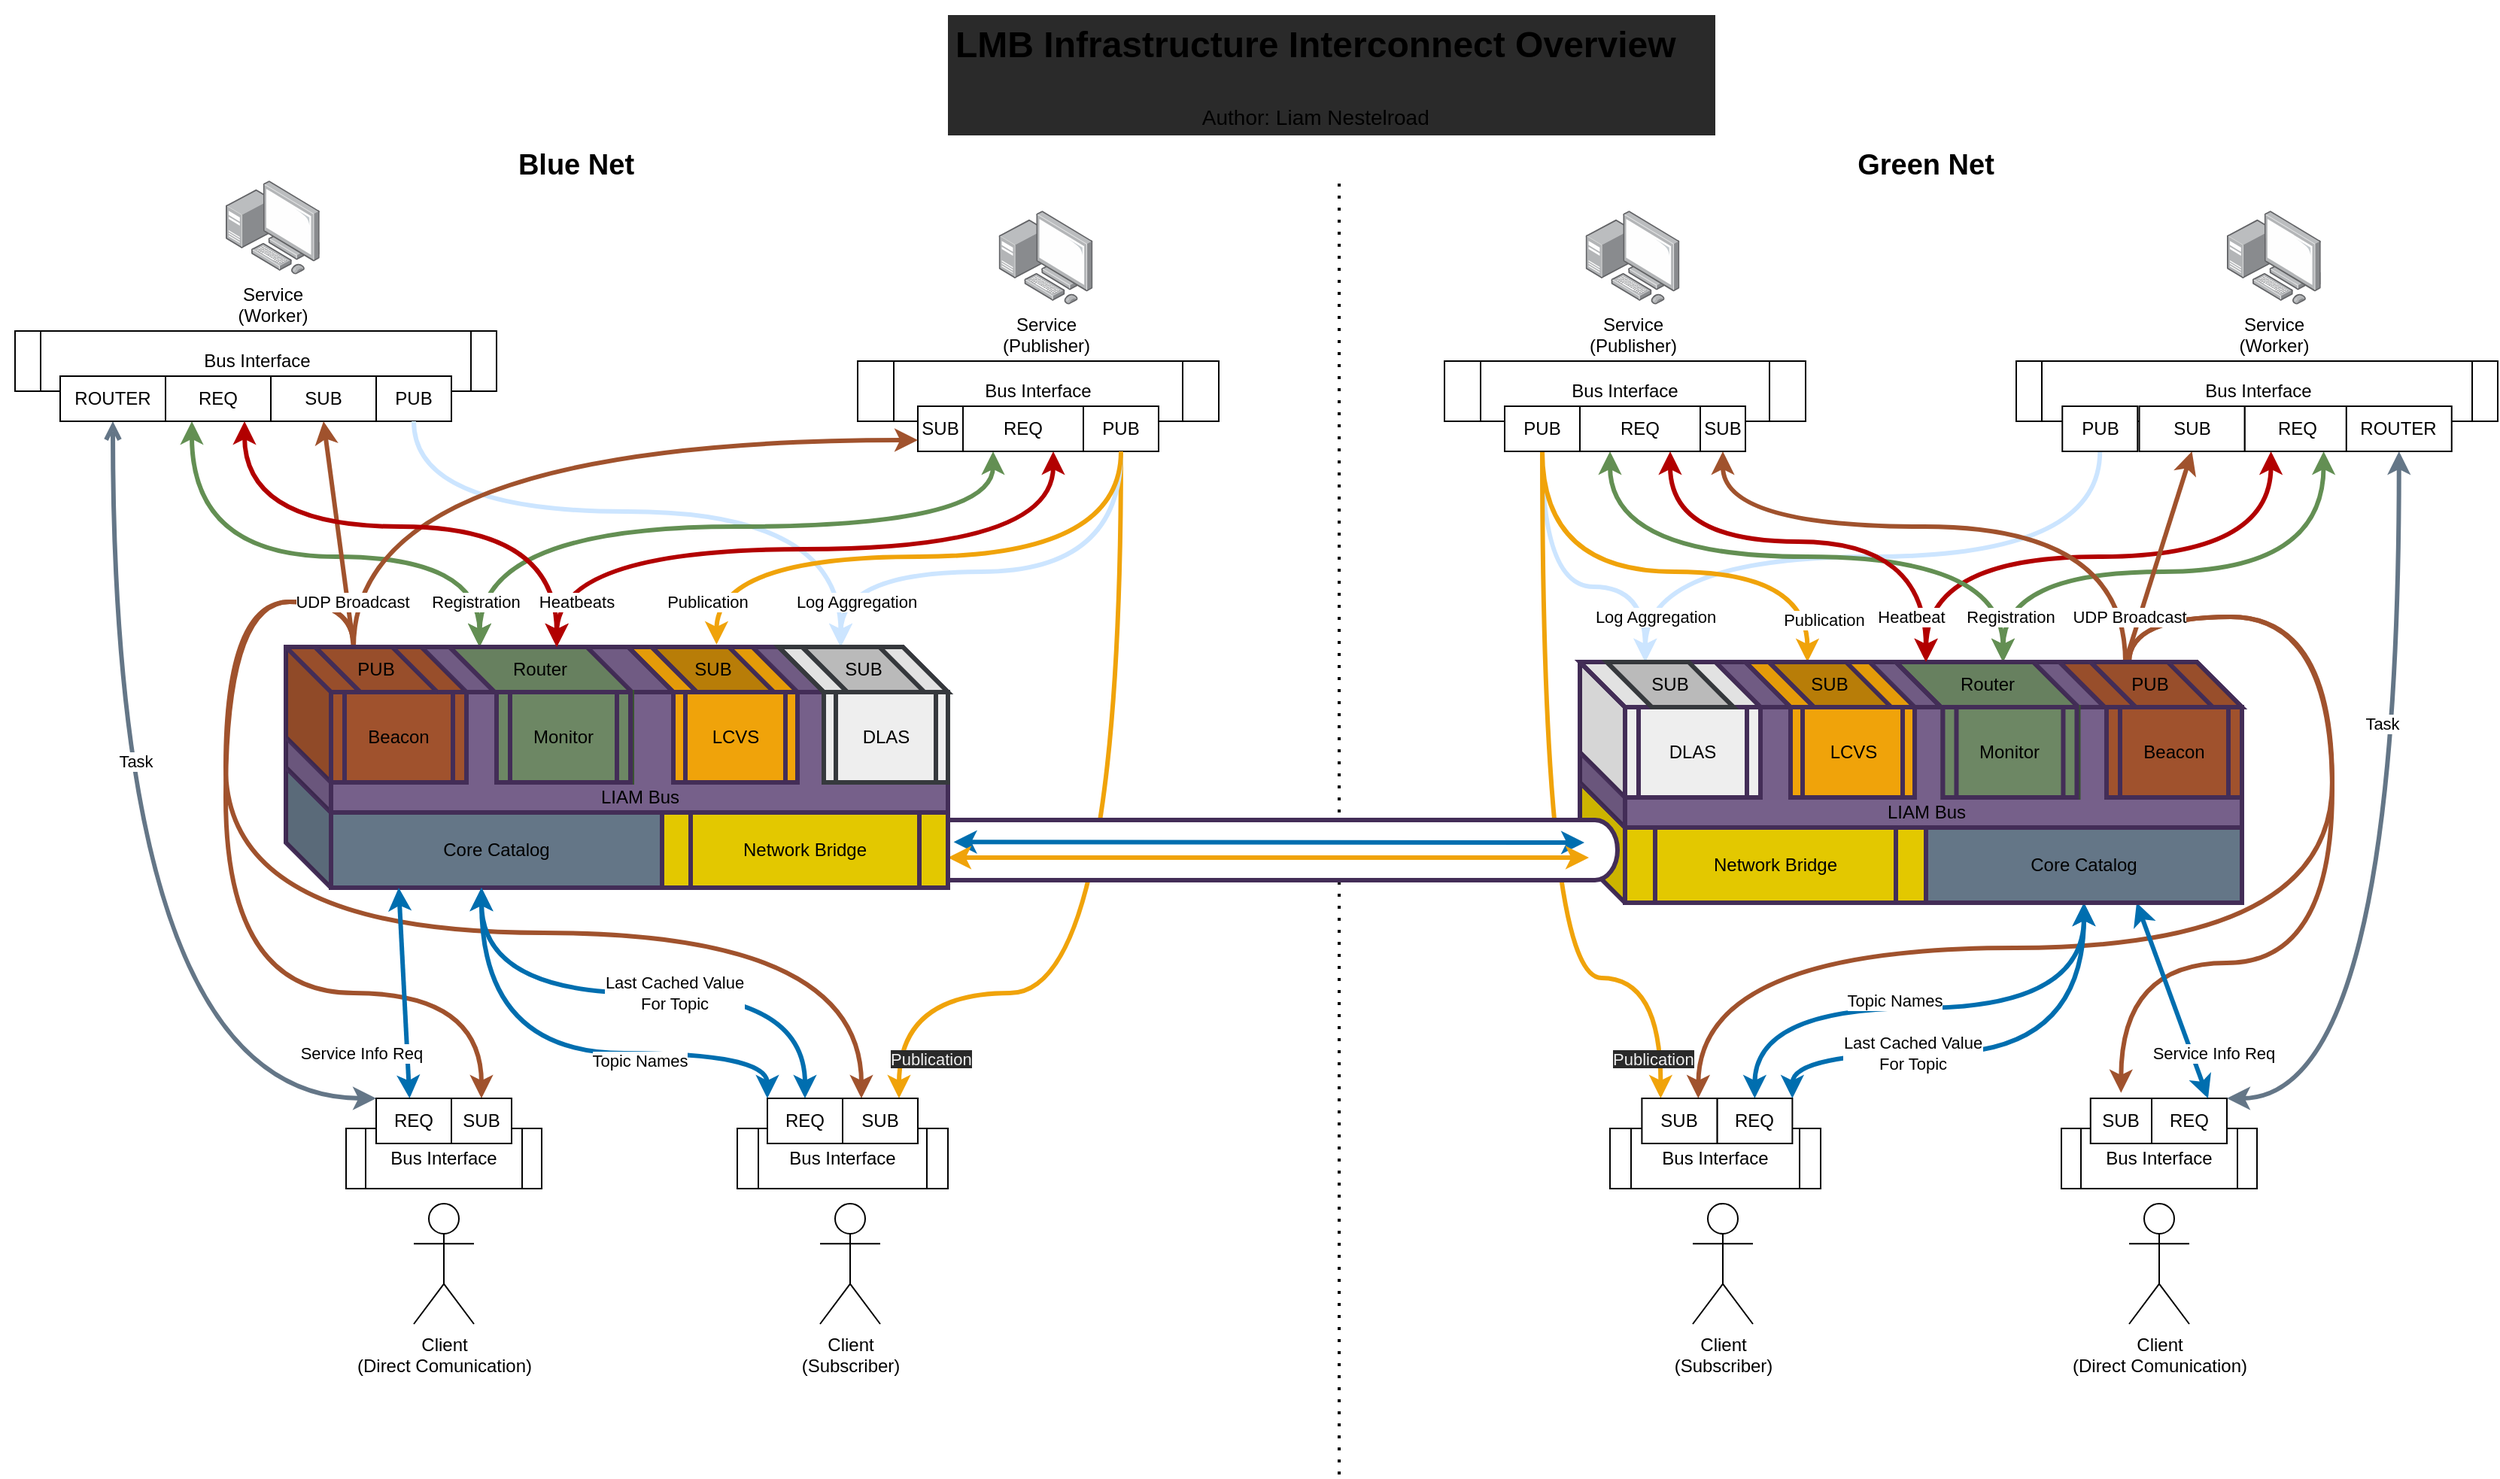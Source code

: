 <mxfile pages="8">
    <diagram id="R2lEEEUBdFMjLlhIrx00" name="Functional Interconnect">
        <mxGraphModel dx="1737" dy="860" grid="1" gridSize="10" guides="1" tooltips="1" connect="1" arrows="1" fold="1" page="1" pageScale="1" pageWidth="1700" pageHeight="1100" math="0" shadow="0" extFonts="Permanent Marker^https://fonts.googleapis.com/css?family=Permanent+Marker">
            <root>
                <mxCell id="0"/>
                <mxCell id="1" parent="0"/>
                <mxCell id="ruX5za7dcZ1F3Mr8uOxV-5" style="edgeStyle=orthogonalEdgeStyle;curved=1;orthogonalLoop=1;jettySize=auto;html=1;exitX=0;exitY=0;exitDx=25.625;exitDy=0;exitPerimeter=0;entryX=0.5;entryY=0;entryDx=0;entryDy=0;startArrow=none;startFill=0;endArrow=classic;endFill=1;strokeColor=#A0522D;strokeWidth=3;" parent="1" source="lasTXURZGnPz_ldG5jP--11" target="ruX5za7dcZ1F3Mr8uOxV-4" edge="1">
                    <mxGeometry relative="1" as="geometry">
                        <Array as="points">
                            <mxPoint x="265" y="430"/>
                            <mxPoint x="180" y="430"/>
                            <mxPoint x="180" y="690"/>
                            <mxPoint x="350" y="690"/>
                        </Array>
                    </mxGeometry>
                </mxCell>
                <mxCell id="ruX5za7dcZ1F3Mr8uOxV-28" style="edgeStyle=orthogonalEdgeStyle;curved=1;orthogonalLoop=1;jettySize=auto;html=1;exitX=0;exitY=0;exitDx=25.625;exitDy=0;exitPerimeter=0;entryX=0.25;entryY=0;entryDx=0;entryDy=0;startArrow=none;startFill=0;endArrow=classic;endFill=1;strokeColor=#A0522D;strokeWidth=3;" parent="1" source="lasTXURZGnPz_ldG5jP--11" target="vQnEFkg4GLYuOpp-CTVk-59" edge="1">
                    <mxGeometry relative="1" as="geometry">
                        <Array as="points">
                            <mxPoint x="265" y="430"/>
                            <mxPoint x="180" y="430"/>
                            <mxPoint x="180" y="650"/>
                            <mxPoint x="603" y="650"/>
                        </Array>
                    </mxGeometry>
                </mxCell>
                <mxCell id="ruX5za7dcZ1F3Mr8uOxV-26" style="edgeStyle=orthogonalEdgeStyle;curved=1;orthogonalLoop=1;jettySize=auto;html=1;exitX=0;exitY=0;exitDx=25.625;exitDy=0;exitPerimeter=0;entryX=0.75;entryY=0;entryDx=0;entryDy=0;startArrow=none;startFill=0;endArrow=classic;endFill=1;strokeColor=#A0522D;strokeWidth=3;" parent="1" source="lasTXURZGnPz_ldG5jP--27" target="AvueNLtFvNiGwcj-dZGX-60" edge="1">
                    <mxGeometry relative="1" as="geometry">
                        <Array as="points">
                            <mxPoint x="1445" y="440"/>
                            <mxPoint x="1580" y="440"/>
                            <mxPoint x="1580" y="660"/>
                            <mxPoint x="1159" y="660"/>
                        </Array>
                    </mxGeometry>
                </mxCell>
                <mxCell id="ruX5za7dcZ1F3Mr8uOxV-25" style="edgeStyle=orthogonalEdgeStyle;orthogonalLoop=1;jettySize=auto;html=1;exitX=0;exitY=0;exitDx=25.625;exitDy=0;exitPerimeter=0;entryX=0.499;entryY=-0.122;entryDx=0;entryDy=0;entryPerimeter=0;startArrow=none;startFill=0;endArrow=classic;endFill=1;strokeColor=#A0522D;strokeWidth=3;curved=1;" parent="1" source="lasTXURZGnPz_ldG5jP--27" target="ruX5za7dcZ1F3Mr8uOxV-24" edge="1">
                    <mxGeometry relative="1" as="geometry">
                        <Array as="points">
                            <mxPoint x="1445" y="440"/>
                            <mxPoint x="1580" y="440"/>
                            <mxPoint x="1580" y="670"/>
                            <mxPoint x="1440" y="670"/>
                        </Array>
                    </mxGeometry>
                </mxCell>
                <mxCell id="ruX5za7dcZ1F3Mr8uOxV-23" style="edgeStyle=orthogonalEdgeStyle;curved=1;orthogonalLoop=1;jettySize=auto;html=1;exitX=0.25;exitY=1;exitDx=0;exitDy=0;entryX=0;entryY=0;entryDx=0;entryDy=0;entryPerimeter=0;startArrow=classic;startFill=1;endArrow=classic;endFill=1;strokeColor=#B20000;strokeWidth=3;fillColor=#e51400;" parent="1" source="ruX5za7dcZ1F3Mr8uOxV-18" edge="1">
                    <mxGeometry relative="1" as="geometry">
                        <mxPoint x="1309.99" y="470" as="targetPoint"/>
                    </mxGeometry>
                </mxCell>
                <mxCell id="yJ9KVsv6bIGC2-HA6M3I-29" value="" style="endArrow=none;dashed=1;html=1;dashPattern=1 3;strokeWidth=2;" parent="1" edge="1">
                    <mxGeometry width="50" height="50" relative="1" as="geometry">
                        <mxPoint x="920" y="1010" as="sourcePoint"/>
                        <mxPoint x="920" y="150" as="targetPoint"/>
                    </mxGeometry>
                </mxCell>
                <mxCell id="lasTXURZGnPz_ldG5jP--24" value="" style="rounded=0;whiteSpace=wrap;html=1;strokeColor=#432D57;strokeWidth=3;fillColor=#76608a;fontColor=#ffffff;" parent="1" vertex="1">
                    <mxGeometry x="1110" y="580" width="410" height="50" as="geometry"/>
                </mxCell>
                <mxCell id="lasTXURZGnPz_ldG5jP--23" value="" style="shape=cube;whiteSpace=wrap;html=1;boundedLbl=1;backgroundOutline=1;darkOpacity=0.05;darkOpacity2=0.1;strokeWidth=3;fillColor=#e3c800;size=30;fontColor=#ffffff;strokeColor=#432D57;" parent="1" vertex="1">
                    <mxGeometry x="1080" y="550" width="210" height="80" as="geometry"/>
                </mxCell>
                <mxCell id="lasTXURZGnPz_ldG5jP--2" value="" style="rounded=0;whiteSpace=wrap;html=1;strokeColor=#432D57;strokeWidth=3;fillColor=#76608A;" parent="1" vertex="1">
                    <mxGeometry x="250" y="560" width="410" height="60" as="geometry"/>
                </mxCell>
                <mxCell id="qLGb2uE9RA6cYWiohg1e-22" value="&lt;span&gt;&lt;font color=&quot;#000000&quot;&gt;Core Catalog&lt;/font&gt;&lt;/span&gt;" style="shape=cube;whiteSpace=wrap;html=1;boundedLbl=1;backgroundOutline=1;darkOpacity=0.05;darkOpacity2=0.1;size=30;strokeWidth=3;fillColor=#647687;fontColor=#ffffff;strokeColor=#432D57;" parent="1" vertex="1">
                    <mxGeometry x="220" y="540" width="250" height="80" as="geometry"/>
                </mxCell>
                <mxCell id="KXQVIxn_spM6rM-zUMeG-25" style="edgeStyle=orthogonalEdgeStyle;curved=1;orthogonalLoop=1;jettySize=auto;html=1;exitX=0.5;exitY=1;exitDx=0;exitDy=0;entryX=0;entryY=0;entryDx=25.625;entryDy=0;startArrow=none;startFill=0;endArrow=classic;endFill=1;strokeColor=#CCE5FF;strokeWidth=3;entryPerimeter=0;" parent="1" source="ruX5za7dcZ1F3Mr8uOxV-12" target="KXQVIxn_spM6rM-zUMeG-13" edge="1">
                    <mxGeometry relative="1" as="geometry">
                        <mxPoint x="1106.3" y="330" as="sourcePoint"/>
                        <Array as="points">
                            <mxPoint x="1055" y="420"/>
                            <mxPoint x="1123" y="420"/>
                        </Array>
                    </mxGeometry>
                </mxCell>
                <mxCell id="KXQVIxn_spM6rM-zUMeG-26" style="edgeStyle=orthogonalEdgeStyle;curved=1;orthogonalLoop=1;jettySize=auto;html=1;exitX=0.5;exitY=1;exitDx=0;exitDy=0;entryX=0;entryY=0;entryDx=25.625;entryDy=0;startArrow=none;startFill=0;endArrow=classic;endFill=1;strokeColor=#CCE5FF;strokeWidth=3;entryPerimeter=0;" parent="1" source="ruX5za7dcZ1F3Mr8uOxV-21" target="KXQVIxn_spM6rM-zUMeG-13" edge="1">
                    <mxGeometry relative="1" as="geometry">
                        <mxPoint x="1507.5" y="330" as="sourcePoint"/>
                    </mxGeometry>
                </mxCell>
                <mxCell id="KXQVIxn_spM6rM-zUMeG-27" value="Log Aggregation" style="edgeLabel;html=1;align=center;verticalAlign=middle;resizable=0;points=[];" parent="KXQVIxn_spM6rM-zUMeG-26" vertex="1" connectable="0">
                    <mxGeometry x="0.897" y="5" relative="1" as="geometry">
                        <mxPoint x="1.58" y="-7.8" as="offset"/>
                    </mxGeometry>
                </mxCell>
                <mxCell id="yJ9KVsv6bIGC2-HA6M3I-9" style="edgeStyle=orthogonalEdgeStyle;curved=1;orthogonalLoop=1;jettySize=auto;html=1;exitX=0;exitY=0;exitDx=25.625;exitDy=0;exitPerimeter=0;entryX=0.5;entryY=1;entryDx=0;entryDy=0;startArrow=classic;startFill=1;endArrow=none;endFill=0;strokeWidth=3;fillColor=#f0a30a;strokeColor=#F0A30A;" parent="1" source="KXQVIxn_spM6rM-zUMeG-19" target="ruX5za7dcZ1F3Mr8uOxV-12" edge="1">
                    <mxGeometry relative="1" as="geometry">
                        <mxPoint x="1170" y="470" as="sourcePoint"/>
                        <mxPoint x="1043.8" y="330" as="targetPoint"/>
                        <Array as="points">
                            <mxPoint x="1231" y="410"/>
                            <mxPoint x="1055" y="410"/>
                        </Array>
                    </mxGeometry>
                </mxCell>
                <mxCell id="yJ9KVsv6bIGC2-HA6M3I-7" style="edgeStyle=orthogonalEdgeStyle;curved=1;orthogonalLoop=1;jettySize=auto;html=1;exitX=0.25;exitY=0;exitDx=0;exitDy=0;entryX=0.5;entryY=1;entryDx=0;entryDy=0;startArrow=classic;startFill=1;endArrow=none;endFill=0;strokeWidth=3;fillColor=#f0a30a;strokeColor=#F0A30A;" parent="1" source="AvueNLtFvNiGwcj-dZGX-60" target="ruX5za7dcZ1F3Mr8uOxV-12" edge="1">
                    <mxGeometry relative="1" as="geometry">
                        <mxPoint x="1043.8" y="330" as="targetPoint"/>
                        <Array as="points">
                            <mxPoint x="1134" y="680"/>
                            <mxPoint x="1055" y="680"/>
                        </Array>
                    </mxGeometry>
                </mxCell>
                <mxCell id="yJ9KVsv6bIGC2-HA6M3I-10" value="Publication" style="edgeLabel;html=1;align=center;verticalAlign=middle;resizable=0;points=[];" parent="yJ9KVsv6bIGC2-HA6M3I-7" vertex="1" connectable="0">
                    <mxGeometry x="0.795" y="-4" relative="1" as="geometry">
                        <mxPoint x="182.25" y="59.3" as="offset"/>
                    </mxGeometry>
                </mxCell>
                <mxCell id="yJ9KVsv6bIGC2-HA6M3I-13" style="edgeStyle=orthogonalEdgeStyle;curved=1;orthogonalLoop=1;jettySize=auto;html=1;exitX=0.25;exitY=1;exitDx=0;exitDy=0;entryX=0;entryY=0;entryDx=51.25;entryDy=0;startArrow=classic;startFill=1;endArrow=classic;endFill=1;strokeWidth=3;entryPerimeter=0;fillColor=#6d8764;strokeColor=#638F53;" parent="1" source="ruX5za7dcZ1F3Mr8uOxV-11" edge="1">
                    <mxGeometry relative="1" as="geometry">
                        <mxPoint x="1081.3" y="330" as="sourcePoint"/>
                        <mxPoint x="1361.24" y="470" as="targetPoint"/>
                        <Array as="points">
                            <mxPoint x="1100" y="400"/>
                            <mxPoint x="1361" y="400"/>
                        </Array>
                    </mxGeometry>
                </mxCell>
                <mxCell id="vQnEFkg4GLYuOpp-CTVk-61" style="edgeStyle=orthogonalEdgeStyle;curved=1;rounded=0;orthogonalLoop=1;jettySize=auto;html=1;exitX=0.5;exitY=1;exitDx=0;exitDy=0;entryX=0.75;entryY=0;entryDx=0;entryDy=0;strokeWidth=3;fillColor=#f0a30a;strokeColor=#F0A30A;" parent="1" source="vQnEFkg4GLYuOpp-CTVk-55" target="vQnEFkg4GLYuOpp-CTVk-59" edge="1">
                    <mxGeometry relative="1" as="geometry">
                        <Array as="points">
                            <mxPoint x="775" y="690"/>
                            <mxPoint x="628" y="690"/>
                        </Array>
                    </mxGeometry>
                </mxCell>
                <mxCell id="XC-SaetgykKqfNG_i1qk-1" value="&lt;h1 style=&quot;text-align: center&quot;&gt;LMB Infrastructure Interconnect Overview&lt;/h1&gt;&lt;h1 style=&quot;text-align: center&quot;&gt;&lt;span style=&quot;font-weight: normal&quot;&gt;&lt;font style=&quot;font-size: 14px ; line-height: 100%&quot;&gt;Author: Liam Nestelroad&lt;/font&gt;&lt;/span&gt;&lt;/h1&gt;" style="text;html=1;spacing=5;spacingTop=-20;whiteSpace=wrap;overflow=hidden;rounded=0;fillColor=#2a2a2a;" parent="1" vertex="1">
                    <mxGeometry x="660" y="40" width="510" height="80" as="geometry"/>
                </mxCell>
                <mxCell id="vQnEFkg4GLYuOpp-CTVk-22" style="rounded=0;orthogonalLoop=1;jettySize=auto;html=1;entryX=0.25;entryY=1;entryDx=0;entryDy=0;strokeWidth=3;fillColor=#1ba1e2;strokeColor=#006EAF;startArrow=classic;startFill=1;exitX=0.444;exitY=0;exitDx=0;exitDy=0;exitPerimeter=0;" parent="1" source="vQnEFkg4GLYuOpp-CTVk-20" edge="1">
                    <mxGeometry relative="1" as="geometry">
                        <mxPoint x="295" y="620" as="targetPoint"/>
                        <mxPoint x="340" y="690" as="sourcePoint"/>
                    </mxGeometry>
                </mxCell>
                <mxCell id="vQnEFkg4GLYuOpp-CTVk-24" value="Service Info Req" style="edgeLabel;html=1;align=center;verticalAlign=middle;resizable=0;points=[];" parent="vQnEFkg4GLYuOpp-CTVk-22" vertex="1" connectable="0">
                    <mxGeometry x="-0.181" y="-1" relative="1" as="geometry">
                        <mxPoint x="-30.27" y="26.98" as="offset"/>
                    </mxGeometry>
                </mxCell>
                <mxCell id="vQnEFkg4GLYuOpp-CTVk-92" style="edgeStyle=orthogonalEdgeStyle;curved=1;rounded=0;orthogonalLoop=1;jettySize=auto;html=1;exitX=0;exitY=0;exitDx=0;exitDy=0;entryX=0.5;entryY=1;entryDx=0;entryDy=0;startArrow=classic;startFill=1;endArrow=open;endFill=0;strokeWidth=3;fillColor=#d0cee2;strokeColor=#647687;" parent="1" source="vQnEFkg4GLYuOpp-CTVk-20" target="vQnEFkg4GLYuOpp-CTVk-106" edge="1">
                    <mxGeometry relative="1" as="geometry">
                        <Array as="points">
                            <mxPoint x="105" y="760"/>
                        </Array>
                    </mxGeometry>
                </mxCell>
                <mxCell id="vQnEFkg4GLYuOpp-CTVk-93" value="Task" style="edgeLabel;html=1;align=center;verticalAlign=middle;resizable=0;points=[];" parent="vQnEFkg4GLYuOpp-CTVk-92" vertex="1" connectable="0">
                    <mxGeometry x="0.12" y="-22" relative="1" as="geometry">
                        <mxPoint x="-7.03" y="-49.36" as="offset"/>
                    </mxGeometry>
                </mxCell>
                <mxCell id="vQnEFkg4GLYuOpp-CTVk-23" style="edgeStyle=orthogonalEdgeStyle;curved=1;rounded=0;orthogonalLoop=1;jettySize=auto;html=1;exitX=0;exitY=0;exitDx=0;exitDy=0;strokeWidth=3;fillColor=#1ba1e2;strokeColor=#006EAF;startArrow=classic;startFill=1;entryX=0;entryY=0;entryDx=130;entryDy=80;entryPerimeter=0;" parent="1" source="vQnEFkg4GLYuOpp-CTVk-21" target="qLGb2uE9RA6cYWiohg1e-22" edge="1">
                    <mxGeometry relative="1" as="geometry">
                        <mxPoint x="400" y="650" as="targetPoint"/>
                        <Array as="points">
                            <mxPoint x="350" y="730"/>
                        </Array>
                    </mxGeometry>
                </mxCell>
                <mxCell id="vQnEFkg4GLYuOpp-CTVk-25" value="Topic Names" style="edgeLabel;html=1;align=center;verticalAlign=middle;resizable=0;points=[];" parent="vQnEFkg4GLYuOpp-CTVk-23" vertex="1" connectable="0">
                    <mxGeometry x="-0.321" y="-6" relative="1" as="geometry">
                        <mxPoint x="-3" y="11" as="offset"/>
                    </mxGeometry>
                </mxCell>
                <mxCell id="yJ9KVsv6bIGC2-HA6M3I-31" style="edgeStyle=orthogonalEdgeStyle;curved=1;orthogonalLoop=1;jettySize=auto;html=1;exitX=0.25;exitY=1;exitDx=0;exitDy=0;entryX=0;entryY=0;entryDx=0;entryDy=0;entryPerimeter=0;startArrow=classic;startFill=1;endArrow=classic;endFill=1;strokeColor=#638F53;strokeWidth=3;" parent="1" source="vQnEFkg4GLYuOpp-CTVk-42" edge="1">
                    <mxGeometry relative="1" as="geometry">
                        <mxPoint x="348.75" y="460" as="targetPoint"/>
                        <Array as="points">
                            <mxPoint x="158" y="400"/>
                            <mxPoint x="349" y="400"/>
                        </Array>
                    </mxGeometry>
                </mxCell>
                <mxCell id="vQnEFkg4GLYuOpp-CTVk-107" style="edgeStyle=orthogonalEdgeStyle;curved=1;rounded=0;orthogonalLoop=1;jettySize=auto;html=1;exitX=0;exitY=0;exitDx=130;exitDy=80;entryX=0.5;entryY=0;entryDx=0;entryDy=0;startArrow=classic;startFill=1;endArrow=classic;endFill=1;strokeWidth=3;fillColor=#1ba1e2;strokeColor=#006EAF;exitPerimeter=0;" parent="1" source="qLGb2uE9RA6cYWiohg1e-22" target="vQnEFkg4GLYuOpp-CTVk-21" edge="1">
                    <mxGeometry relative="1" as="geometry">
                        <mxPoint x="400" y="620" as="sourcePoint"/>
                        <Array as="points">
                            <mxPoint x="350" y="690"/>
                            <mxPoint x="565" y="690"/>
                        </Array>
                    </mxGeometry>
                </mxCell>
                <mxCell id="vQnEFkg4GLYuOpp-CTVk-108" value="Last Cached Value&lt;br&gt;For Topic" style="edgeLabel;html=1;align=center;verticalAlign=middle;resizable=0;points=[];" parent="vQnEFkg4GLYuOpp-CTVk-107" vertex="1" connectable="0">
                    <mxGeometry x="-0.182" y="3" relative="1" as="geometry">
                        <mxPoint x="53" y="3" as="offset"/>
                    </mxGeometry>
                </mxCell>
                <mxCell id="AvueNLtFvNiGwcj-dZGX-1" value="" style="group" parent="1" vertex="1" connectable="0">
                    <mxGeometry x="600" y="170" width="240" height="160" as="geometry"/>
                </mxCell>
                <mxCell id="vQnEFkg4GLYuOpp-CTVk-29" value="Service&lt;br&gt;(Publisher)" style="points=[];aspect=fixed;html=1;align=center;shadow=0;dashed=0;image;image=img/lib/allied_telesis/computer_and_terminals/Personal_Computer_with_Server.svg;" parent="AvueNLtFvNiGwcj-dZGX-1" vertex="1">
                    <mxGeometry x="93.8" width="62.4" height="62.4" as="geometry"/>
                </mxCell>
                <mxCell id="vQnEFkg4GLYuOpp-CTVk-30" value="Bus Interface" style="shape=process;whiteSpace=wrap;html=1;backgroundOutline=1;" parent="AvueNLtFvNiGwcj-dZGX-1" vertex="1">
                    <mxGeometry y="100" width="240" height="40" as="geometry"/>
                </mxCell>
                <mxCell id="vQnEFkg4GLYuOpp-CTVk-43" value="REQ" style="rounded=0;whiteSpace=wrap;html=1;" parent="AvueNLtFvNiGwcj-dZGX-1" vertex="1">
                    <mxGeometry x="70" y="130" width="80" height="30" as="geometry"/>
                </mxCell>
                <mxCell id="vQnEFkg4GLYuOpp-CTVk-55" value="PUB" style="rounded=0;whiteSpace=wrap;html=1;" parent="AvueNLtFvNiGwcj-dZGX-1" vertex="1">
                    <mxGeometry x="150" y="130" width="50" height="30" as="geometry"/>
                </mxCell>
                <mxCell id="vQnEFkg4GLYuOpp-CTVk-85" value="SUB" style="rounded=0;whiteSpace=wrap;html=1;rotation=0;" parent="AvueNLtFvNiGwcj-dZGX-1" vertex="1">
                    <mxGeometry x="40" y="130" width="30" height="30" as="geometry"/>
                </mxCell>
                <mxCell id="AvueNLtFvNiGwcj-dZGX-4" value="" style="group" parent="1" vertex="1" connectable="0">
                    <mxGeometry x="520" y="760" width="140" height="150" as="geometry"/>
                </mxCell>
                <mxCell id="vQnEFkg4GLYuOpp-CTVk-1" value="Client&lt;br&gt;(Subscriber)" style="shape=umlActor;verticalLabelPosition=bottom;verticalAlign=top;html=1;outlineConnect=0;" parent="AvueNLtFvNiGwcj-dZGX-4" vertex="1">
                    <mxGeometry x="55" y="70" width="40" height="80" as="geometry"/>
                </mxCell>
                <mxCell id="vQnEFkg4GLYuOpp-CTVk-13" value="Bus Interface" style="shape=process;whiteSpace=wrap;html=1;backgroundOutline=1;" parent="AvueNLtFvNiGwcj-dZGX-4" vertex="1">
                    <mxGeometry y="20" width="140" height="40" as="geometry"/>
                </mxCell>
                <mxCell id="vQnEFkg4GLYuOpp-CTVk-21" value="REQ" style="rounded=0;whiteSpace=wrap;html=1;" parent="AvueNLtFvNiGwcj-dZGX-4" vertex="1">
                    <mxGeometry x="20" width="50" height="30" as="geometry"/>
                </mxCell>
                <mxCell id="vQnEFkg4GLYuOpp-CTVk-59" value="SUB" style="rounded=0;whiteSpace=wrap;html=1;" parent="AvueNLtFvNiGwcj-dZGX-4" vertex="1">
                    <mxGeometry x="70" width="50" height="30" as="geometry"/>
                </mxCell>
                <mxCell id="yJ9KVsv6bIGC2-HA6M3I-15" style="edgeStyle=orthogonalEdgeStyle;curved=1;orthogonalLoop=1;jettySize=auto;html=1;exitX=0.75;exitY=1;exitDx=0;exitDy=0;startArrow=classic;startFill=1;endArrow=classic;endFill=1;strokeWidth=3;fillColor=#6d8764;strokeColor=#638F53;entryX=0;entryY=0;entryDx=51.25;entryDy=0;entryPerimeter=0;" parent="1" source="ruX5za7dcZ1F3Mr8uOxV-18" edge="1">
                    <mxGeometry relative="1" as="geometry">
                        <mxPoint x="1542.5" y="330" as="sourcePoint"/>
                        <mxPoint x="1361.24" y="470" as="targetPoint"/>
                        <Array as="points">
                            <mxPoint x="1574" y="410"/>
                            <mxPoint x="1361" y="410"/>
                        </Array>
                    </mxGeometry>
                </mxCell>
                <mxCell id="yJ9KVsv6bIGC2-HA6M3I-17" value="Registration" style="edgeLabel;html=1;align=center;verticalAlign=middle;resizable=0;points=[];" parent="yJ9KVsv6bIGC2-HA6M3I-15" vertex="1" connectable="0">
                    <mxGeometry x="0.785" y="8" relative="1" as="geometry">
                        <mxPoint x="-2.97" y="7.81" as="offset"/>
                    </mxGeometry>
                </mxCell>
                <mxCell id="AvueNLtFvNiGwcj-dZGX-52" value="" style="group" parent="1" vertex="1" connectable="0">
                    <mxGeometry x="1400" y="760" width="130" height="150" as="geometry"/>
                </mxCell>
                <mxCell id="AvueNLtFvNiGwcj-dZGX-53" value="Client&lt;br&gt;(Direct Comunication)" style="shape=umlActor;verticalLabelPosition=bottom;verticalAlign=top;html=1;outlineConnect=0;" parent="AvueNLtFvNiGwcj-dZGX-52" vertex="1">
                    <mxGeometry x="45" y="70" width="40" height="80" as="geometry"/>
                </mxCell>
                <mxCell id="AvueNLtFvNiGwcj-dZGX-54" value="Bus Interface" style="shape=process;whiteSpace=wrap;html=1;backgroundOutline=1;" parent="AvueNLtFvNiGwcj-dZGX-52" vertex="1">
                    <mxGeometry y="20" width="130" height="40" as="geometry"/>
                </mxCell>
                <mxCell id="AvueNLtFvNiGwcj-dZGX-55" value="REQ" style="rounded=0;whiteSpace=wrap;html=1;" parent="AvueNLtFvNiGwcj-dZGX-52" vertex="1">
                    <mxGeometry x="60" width="50" height="30" as="geometry"/>
                </mxCell>
                <mxCell id="ruX5za7dcZ1F3Mr8uOxV-24" value="SUB" style="rounded=0;whiteSpace=wrap;html=1;" parent="AvueNLtFvNiGwcj-dZGX-52" vertex="1">
                    <mxGeometry x="19.38" width="40.62" height="30" as="geometry"/>
                </mxCell>
                <mxCell id="yJ9KVsv6bIGC2-HA6M3I-3" value="" style="shape=cylinder3;whiteSpace=wrap;html=1;boundedLbl=1;backgroundOutline=1;size=15;strokeWidth=3;rotation=-90;strokeColor=#432D57;" parent="1" vertex="1">
                    <mxGeometry x="845" y="355" width="40" height="480" as="geometry"/>
                </mxCell>
                <mxCell id="yJ9KVsv6bIGC2-HA6M3I-22" style="edgeStyle=orthogonalEdgeStyle;curved=1;orthogonalLoop=1;jettySize=auto;html=1;exitX=0.5;exitY=0;exitDx=0;exitDy=0;entryX=0.25;entryY=1;entryDx=0;entryDy=0;startArrow=classic;startFill=1;endArrow=classic;endFill=1;strokeColor=#006EAF;strokeWidth=3;fillColor=#1ba1e2;" parent="1" source="AvueNLtFvNiGwcj-dZGX-59" edge="1">
                    <mxGeometry relative="1" as="geometry">
                        <mxPoint x="1415" y="630" as="targetPoint"/>
                        <Array as="points">
                            <mxPoint x="1196" y="700"/>
                            <mxPoint x="1415" y="700"/>
                        </Array>
                    </mxGeometry>
                </mxCell>
                <mxCell id="yJ9KVsv6bIGC2-HA6M3I-23" value="Topic Names" style="edgeLabel;html=1;align=center;verticalAlign=middle;resizable=0;points=[];" parent="yJ9KVsv6bIGC2-HA6M3I-22" vertex="1" connectable="0">
                    <mxGeometry x="0.055" y="2" relative="1" as="geometry">
                        <mxPoint x="-31.7" y="-3" as="offset"/>
                    </mxGeometry>
                </mxCell>
                <mxCell id="yJ9KVsv6bIGC2-HA6M3I-24" style="edgeStyle=orthogonalEdgeStyle;curved=1;orthogonalLoop=1;jettySize=auto;html=1;exitX=0.25;exitY=1;exitDx=0;exitDy=0;entryX=1;entryY=0;entryDx=0;entryDy=0;startArrow=classic;startFill=1;endArrow=classic;endFill=1;strokeColor=#006EAF;strokeWidth=3;fillColor=#1ba1e2;" parent="1" target="AvueNLtFvNiGwcj-dZGX-59" edge="1">
                    <mxGeometry relative="1" as="geometry">
                        <mxPoint x="1415" y="630" as="sourcePoint"/>
                        <Array as="points">
                            <mxPoint x="1415" y="730"/>
                        </Array>
                    </mxGeometry>
                </mxCell>
                <mxCell id="yJ9KVsv6bIGC2-HA6M3I-25" value="Last Cached Value&lt;br&gt;For Topic" style="edgeLabel;html=1;align=center;verticalAlign=middle;resizable=0;points=[];" parent="yJ9KVsv6bIGC2-HA6M3I-24" vertex="1" connectable="0">
                    <mxGeometry x="0.371" y="-8" relative="1" as="geometry">
                        <mxPoint x="7.57" y="8" as="offset"/>
                    </mxGeometry>
                </mxCell>
                <mxCell id="yJ9KVsv6bIGC2-HA6M3I-16" style="edgeStyle=orthogonalEdgeStyle;curved=1;orthogonalLoop=1;jettySize=auto;html=1;exitX=1;exitY=0;exitDx=0;exitDy=0;entryX=0.5;entryY=1;entryDx=0;entryDy=0;startArrow=classic;startFill=1;endArrow=classic;endFill=1;strokeWidth=3;fillColor=#647687;strokeColor=#647687;" parent="1" source="AvueNLtFvNiGwcj-dZGX-55" target="ruX5za7dcZ1F3Mr8uOxV-20" edge="1">
                    <mxGeometry relative="1" as="geometry">
                        <mxPoint x="1595" y="330" as="targetPoint"/>
                        <Array as="points">
                            <mxPoint x="1624" y="760"/>
                        </Array>
                    </mxGeometry>
                </mxCell>
                <mxCell id="yJ9KVsv6bIGC2-HA6M3I-19" value="Task" style="edgeLabel;html=1;align=center;verticalAlign=middle;resizable=0;points=[];" parent="yJ9KVsv6bIGC2-HA6M3I-16" vertex="1" connectable="0">
                    <mxGeometry x="0.335" y="12" relative="1" as="geometry">
                        <mxPoint as="offset"/>
                    </mxGeometry>
                </mxCell>
                <mxCell id="yJ9KVsv6bIGC2-HA6M3I-20" style="orthogonalLoop=1;jettySize=auto;html=1;exitX=0.75;exitY=0;exitDx=0;exitDy=0;entryX=0.5;entryY=1;entryDx=0;entryDy=0;startArrow=classic;startFill=1;endArrow=classic;endFill=1;strokeColor=#006EAF;strokeWidth=3;fillColor=#1ba1e2;" parent="1" source="AvueNLtFvNiGwcj-dZGX-55" edge="1">
                    <mxGeometry relative="1" as="geometry">
                        <mxPoint x="1450" y="630" as="targetPoint"/>
                    </mxGeometry>
                </mxCell>
                <mxCell id="yJ9KVsv6bIGC2-HA6M3I-21" value="Service Info Req" style="edgeLabel;html=1;align=center;verticalAlign=middle;resizable=0;points=[];" parent="yJ9KVsv6bIGC2-HA6M3I-20" vertex="1" connectable="0">
                    <mxGeometry x="0.394" y="2" relative="1" as="geometry">
                        <mxPoint x="37.96" y="59.48" as="offset"/>
                    </mxGeometry>
                </mxCell>
                <mxCell id="yJ9KVsv6bIGC2-HA6M3I-26" value="" style="endArrow=classic;startArrow=classic;html=1;strokeColor=#006EAF;strokeWidth=3;exitX=1.02;exitY=0.392;exitDx=0;exitDy=0;fillColor=#1ba1e2;exitPerimeter=0;" parent="1" source="qLGb2uE9RA6cYWiohg1e-21" edge="1">
                    <mxGeometry width="50" height="50" relative="1" as="geometry">
                        <mxPoint x="840" y="570" as="sourcePoint"/>
                        <mxPoint x="1083" y="590" as="targetPoint"/>
                    </mxGeometry>
                </mxCell>
                <mxCell id="yJ9KVsv6bIGC2-HA6M3I-27" value="" style="endArrow=classic;startArrow=classic;html=1;strokeWidth=3;fillColor=#e3c800;strokeColor=#F0A30A;" parent="1" edge="1">
                    <mxGeometry width="50" height="50" relative="1" as="geometry">
                        <mxPoint x="660" y="600" as="sourcePoint"/>
                        <mxPoint x="1086" y="600" as="targetPoint"/>
                    </mxGeometry>
                </mxCell>
                <mxCell id="yJ9KVsv6bIGC2-HA6M3I-36" value="" style="group" parent="1" vertex="1" connectable="0">
                    <mxGeometry x="1100" y="760" width="140" height="150" as="geometry"/>
                </mxCell>
                <mxCell id="AvueNLtFvNiGwcj-dZGX-57" value="Client&lt;br&gt;(Subscriber)" style="shape=umlActor;verticalLabelPosition=bottom;verticalAlign=top;html=1;outlineConnect=0;" parent="yJ9KVsv6bIGC2-HA6M3I-36" vertex="1">
                    <mxGeometry x="55" y="70" width="40" height="80" as="geometry"/>
                </mxCell>
                <mxCell id="AvueNLtFvNiGwcj-dZGX-58" value="Bus Interface" style="shape=process;whiteSpace=wrap;html=1;backgroundOutline=1;" parent="yJ9KVsv6bIGC2-HA6M3I-36" vertex="1">
                    <mxGeometry y="20" width="140" height="40" as="geometry"/>
                </mxCell>
                <mxCell id="AvueNLtFvNiGwcj-dZGX-59" value="REQ" style="rounded=0;whiteSpace=wrap;html=1;" parent="yJ9KVsv6bIGC2-HA6M3I-36" vertex="1">
                    <mxGeometry x="71.2" width="50" height="30" as="geometry"/>
                </mxCell>
                <mxCell id="AvueNLtFvNiGwcj-dZGX-60" value="SUB" style="rounded=0;whiteSpace=wrap;html=1;" parent="yJ9KVsv6bIGC2-HA6M3I-36" vertex="1">
                    <mxGeometry x="21.2" width="50" height="30" as="geometry"/>
                </mxCell>
                <mxCell id="yJ9KVsv6bIGC2-HA6M3I-39" value="" style="group" parent="1" vertex="1" connectable="0">
                    <mxGeometry x="30" y="150" width="370" height="160" as="geometry"/>
                </mxCell>
                <mxCell id="vQnEFkg4GLYuOpp-CTVk-10" value="Service&lt;br&gt;(Worker)" style="points=[];aspect=fixed;html=1;align=center;shadow=0;dashed=0;image;image=img/lib/allied_telesis/computer_and_terminals/Personal_Computer_with_Server.svg;" parent="yJ9KVsv6bIGC2-HA6M3I-39" vertex="1">
                    <mxGeometry x="150" width="62.4" height="62.4" as="geometry"/>
                </mxCell>
                <mxCell id="vQnEFkg4GLYuOpp-CTVk-12" value="Bus Interface" style="shape=process;whiteSpace=wrap;html=1;backgroundOutline=1;size=0.054;" parent="yJ9KVsv6bIGC2-HA6M3I-39" vertex="1">
                    <mxGeometry x="10" y="100" width="320" height="40" as="geometry"/>
                </mxCell>
                <mxCell id="vQnEFkg4GLYuOpp-CTVk-42" value="REQ" style="rounded=0;whiteSpace=wrap;html=1;" parent="yJ9KVsv6bIGC2-HA6M3I-39" vertex="1">
                    <mxGeometry x="110" y="130" width="70" height="30" as="geometry"/>
                </mxCell>
                <mxCell id="vQnEFkg4GLYuOpp-CTVk-84" value="SUB" style="rounded=0;whiteSpace=wrap;html=1;rotation=0;" parent="yJ9KVsv6bIGC2-HA6M3I-39" vertex="1">
                    <mxGeometry x="180" y="130" width="70" height="30" as="geometry"/>
                </mxCell>
                <mxCell id="vQnEFkg4GLYuOpp-CTVk-106" value="ROUTER" style="rounded=0;whiteSpace=wrap;html=1;" parent="yJ9KVsv6bIGC2-HA6M3I-39" vertex="1">
                    <mxGeometry x="40" y="130" width="70" height="30" as="geometry"/>
                </mxCell>
                <mxCell id="ruX5za7dcZ1F3Mr8uOxV-7" value="PUB" style="rounded=0;whiteSpace=wrap;html=1;" parent="yJ9KVsv6bIGC2-HA6M3I-39" vertex="1">
                    <mxGeometry x="250" y="130" width="50" height="30" as="geometry"/>
                </mxCell>
                <mxCell id="KXQVIxn_spM6rM-zUMeG-8" style="edgeStyle=orthogonalEdgeStyle;curved=1;orthogonalLoop=1;jettySize=auto;html=1;exitX=0.5;exitY=1;exitDx=0;exitDy=0;entryX=0;entryY=0;entryDx=25.625;entryDy=0;entryPerimeter=0;startArrow=none;startFill=0;endArrow=classic;endFill=1;strokeWidth=3;fillColor=#eeeeee;strokeColor=#CCE5FF;" parent="1" source="ruX5za7dcZ1F3Mr8uOxV-7" target="KXQVIxn_spM6rM-zUMeG-4" edge="1">
                    <mxGeometry relative="1" as="geometry">
                        <Array as="points">
                            <mxPoint x="305" y="370"/>
                            <mxPoint x="589" y="370"/>
                        </Array>
                    </mxGeometry>
                </mxCell>
                <mxCell id="vQnEFkg4GLYuOpp-CTVk-89" style="rounded=0;orthogonalLoop=1;jettySize=auto;html=1;exitX=0.5;exitY=1;exitDx=0;exitDy=0;strokeWidth=3;fillColor=#a0522d;endArrow=none;endFill=0;startArrow=classic;startFill=1;entryX=0;entryY=0;entryDx=25.625;entryDy=0;entryPerimeter=0;strokeColor=#A0522D;" parent="1" source="vQnEFkg4GLYuOpp-CTVk-84" target="lasTXURZGnPz_ldG5jP--11" edge="1">
                    <mxGeometry relative="1" as="geometry">
                        <mxPoint x="268.75" y="460" as="targetPoint"/>
                    </mxGeometry>
                </mxCell>
                <mxCell id="vQnEFkg4GLYuOpp-CTVk-88" style="edgeStyle=orthogonalEdgeStyle;curved=1;rounded=0;orthogonalLoop=1;jettySize=auto;html=1;exitX=0;exitY=0.75;exitDx=0;exitDy=0;strokeWidth=3;fillColor=#a0522d;endArrow=none;endFill=0;startArrow=classic;startFill=1;entryX=0;entryY=0;entryDx=25.625;entryDy=0;entryPerimeter=0;strokeColor=#A0522D;" parent="1" source="vQnEFkg4GLYuOpp-CTVk-85" target="lasTXURZGnPz_ldG5jP--11" edge="1">
                    <mxGeometry relative="1" as="geometry">
                        <mxPoint x="268.75" y="460" as="targetPoint"/>
                    </mxGeometry>
                </mxCell>
                <mxCell id="AvueNLtFvNiGwcj-dZGX-5" value="UDP Broadcast" style="edgeLabel;html=1;align=center;verticalAlign=middle;resizable=0;points=[];" parent="vQnEFkg4GLYuOpp-CTVk-88" vertex="1" connectable="0">
                    <mxGeometry x="0.917" relative="1" as="geometry">
                        <mxPoint x="-1.26" y="-8.8" as="offset"/>
                    </mxGeometry>
                </mxCell>
                <mxCell id="KXQVIxn_spM6rM-zUMeG-9" style="edgeStyle=orthogonalEdgeStyle;curved=1;orthogonalLoop=1;jettySize=auto;html=1;exitX=0.5;exitY=1;exitDx=0;exitDy=0;entryX=0;entryY=0;entryDx=25.625;entryDy=0;entryPerimeter=0;startArrow=none;startFill=0;endArrow=classic;endFill=1;strokeColor=#CCE5FF;strokeWidth=3;" parent="1" source="vQnEFkg4GLYuOpp-CTVk-55" target="KXQVIxn_spM6rM-zUMeG-4" edge="1">
                    <mxGeometry relative="1" as="geometry">
                        <Array as="points">
                            <mxPoint x="775" y="410"/>
                            <mxPoint x="589" y="410"/>
                        </Array>
                    </mxGeometry>
                </mxCell>
                <mxCell id="KXQVIxn_spM6rM-zUMeG-10" value="Log Aggregation" style="edgeLabel;html=1;align=center;verticalAlign=middle;resizable=0;points=[];" parent="KXQVIxn_spM6rM-zUMeG-9" vertex="1" connectable="0">
                    <mxGeometry x="0.529" y="9" relative="1" as="geometry">
                        <mxPoint x="-14.72" y="11" as="offset"/>
                    </mxGeometry>
                </mxCell>
                <mxCell id="vQnEFkg4GLYuOpp-CTVk-56" style="edgeStyle=orthogonalEdgeStyle;curved=1;rounded=0;orthogonalLoop=1;jettySize=auto;html=1;exitX=0.5;exitY=1;exitDx=0;exitDy=0;strokeWidth=3;fillColor=#f0a30a;entryX=0.522;entryY=-0.053;entryDx=0;entryDy=0;entryPerimeter=0;strokeColor=#F0A30A;" parent="1" source="vQnEFkg4GLYuOpp-CTVk-55" target="qLGb2uE9RA6cYWiohg1e-28" edge="1">
                    <mxGeometry relative="1" as="geometry">
                        <Array as="points">
                            <mxPoint x="775" y="400"/>
                            <mxPoint x="506" y="400"/>
                        </Array>
                        <mxPoint x="650" y="449" as="targetPoint"/>
                    </mxGeometry>
                </mxCell>
                <mxCell id="vQnEFkg4GLYuOpp-CTVk-57" value="Publication" style="edgeLabel;html=1;align=center;verticalAlign=middle;resizable=0;points=[];" parent="vQnEFkg4GLYuOpp-CTVk-56" vertex="1" connectable="0">
                    <mxGeometry x="-0.141" y="-5" relative="1" as="geometry">
                        <mxPoint x="-174.5" y="35" as="offset"/>
                    </mxGeometry>
                </mxCell>
                <mxCell id="yJ9KVsv6bIGC2-HA6M3I-30" style="edgeStyle=orthogonalEdgeStyle;curved=1;orthogonalLoop=1;jettySize=auto;html=1;exitX=0.25;exitY=1;exitDx=0;exitDy=0;entryX=0;entryY=0;entryDx=0;entryDy=0;entryPerimeter=0;startArrow=classic;startFill=1;endArrow=classic;endFill=1;strokeColor=#638F53;strokeWidth=3;" parent="1" source="vQnEFkg4GLYuOpp-CTVk-43" edge="1">
                    <mxGeometry relative="1" as="geometry">
                        <mxPoint x="348.75" y="460" as="targetPoint"/>
                        <Array as="points">
                            <mxPoint x="690" y="380"/>
                            <mxPoint x="349" y="380"/>
                        </Array>
                    </mxGeometry>
                </mxCell>
                <mxCell id="yJ9KVsv6bIGC2-HA6M3I-32" value="Registration" style="edgeLabel;html=1;align=center;verticalAlign=middle;resizable=0;points=[];" parent="yJ9KVsv6bIGC2-HA6M3I-30" vertex="1" connectable="0">
                    <mxGeometry x="0.582" y="6" relative="1" as="geometry">
                        <mxPoint x="-22.0" y="44" as="offset"/>
                    </mxGeometry>
                </mxCell>
                <mxCell id="qLGb2uE9RA6cYWiohg1e-19" value="" style="shape=cube;whiteSpace=wrap;html=1;boundedLbl=1;backgroundOutline=1;darkOpacity=0.05;darkOpacity2=0.1;size=30;fillColor=#76608a;fontColor=#ffffff;strokeWidth=3;strokeColor=#432D57;" parent="1" vertex="1">
                    <mxGeometry x="220" y="460" width="440" height="110" as="geometry"/>
                </mxCell>
                <mxCell id="qLGb2uE9RA6cYWiohg1e-20" value="&lt;font color=&quot;#000000&quot;&gt;LIAM Bus&lt;/font&gt;" style="text;html=1;strokeColor=none;fillColor=none;align=center;verticalAlign=middle;whiteSpace=wrap;rounded=0;" parent="1" vertex="1">
                    <mxGeometry x="383.75" y="550" width="142.5" height="20" as="geometry"/>
                </mxCell>
                <mxCell id="qLGb2uE9RA6cYWiohg1e-21" value="&lt;span&gt;&lt;font color=&quot;#000000&quot;&gt;Network Bridge&lt;/font&gt;&lt;/span&gt;" style="shape=process;whiteSpace=wrap;html=1;backgroundOutline=1;strokeWidth=3;fillColor=#e3c800;fontColor=#ffffff;strokeColor=#432D57;" parent="1" vertex="1">
                    <mxGeometry x="470" y="570" width="190" height="50" as="geometry"/>
                </mxCell>
                <mxCell id="qLGb2uE9RA6cYWiohg1e-28" value="" style="shape=cube;whiteSpace=wrap;html=1;boundedLbl=1;backgroundOutline=1;darkOpacity=0.05;darkOpacity2=0.1;strokeWidth=3;size=80;fontColor=#ffffff;fillColor=#f0a30a;strokeColor=#432D57;" parent="1" vertex="1">
                    <mxGeometry x="447.5" y="460" width="112.5" height="30" as="geometry"/>
                </mxCell>
                <mxCell id="qLGb2uE9RA6cYWiohg1e-31" value="" style="shape=cube;whiteSpace=wrap;html=1;boundedLbl=1;backgroundOutline=1;darkOpacity=0.05;darkOpacity2=0.1;strokeWidth=3;size=80;fontColor=#ffffff;fillColor=#6d8764;strokeColor=#432D57;" parent="1" vertex="1">
                    <mxGeometry x="328.75" y="460" width="121.25" height="30" as="geometry"/>
                </mxCell>
                <mxCell id="KXQVIxn_spM6rM-zUMeG-24" style="orthogonalLoop=1;jettySize=auto;html=1;exitX=0.5;exitY=1;exitDx=0;exitDy=0;entryX=0;entryY=0;entryDx=48.75;entryDy=0;entryPerimeter=0;startArrow=classic;startFill=1;endArrow=none;endFill=0;strokeWidth=3;fillColor=#a0522d;strokeColor=#A0522D;" parent="1" source="ruX5za7dcZ1F3Mr8uOxV-19" edge="1">
                    <mxGeometry relative="1" as="geometry">
                        <mxPoint x="1437.5" y="330" as="sourcePoint"/>
                        <mxPoint x="1442.5" y="470" as="targetPoint"/>
                    </mxGeometry>
                </mxCell>
                <mxCell id="yJ9KVsv6bIGC2-HA6M3I-11" style="edgeStyle=orthogonalEdgeStyle;curved=1;orthogonalLoop=1;jettySize=auto;html=1;entryX=0;entryY=0;entryDx=48.75;entryDy=0;startArrow=classic;startFill=1;endArrow=none;endFill=0;strokeWidth=3;fillColor=#a0522d;entryPerimeter=0;strokeColor=#A0522D;exitX=0.5;exitY=1;exitDx=0;exitDy=0;" parent="1" source="ruX5za7dcZ1F3Mr8uOxV-13" edge="1">
                    <mxGeometry relative="1" as="geometry">
                        <mxPoint x="1220" y="350" as="sourcePoint"/>
                        <mxPoint x="1442.5" y="470" as="targetPoint"/>
                        <Array as="points">
                            <mxPoint x="1175" y="380"/>
                            <mxPoint x="1443" y="380"/>
                        </Array>
                    </mxGeometry>
                </mxCell>
                <mxCell id="yJ9KVsv6bIGC2-HA6M3I-18" value="UDP Broadcast" style="edgeLabel;html=1;align=center;verticalAlign=middle;resizable=0;points=[];" parent="yJ9KVsv6bIGC2-HA6M3I-11" vertex="1" connectable="0">
                    <mxGeometry x="0.844" y="-11" relative="1" as="geometry">
                        <mxPoint x="13.49" y="1.74" as="offset"/>
                    </mxGeometry>
                </mxCell>
                <mxCell id="KXQVIxn_spM6rM-zUMeG-28" value="&lt;font style=&quot;font-size: 19px&quot;&gt;&lt;b&gt;Blue Net&lt;/b&gt;&lt;/font&gt;" style="text;html=1;strokeColor=none;fillColor=none;align=center;verticalAlign=middle;whiteSpace=wrap;rounded=0;" parent="1" vertex="1">
                    <mxGeometry x="363.12" y="130" width="100" height="20" as="geometry"/>
                </mxCell>
                <mxCell id="KXQVIxn_spM6rM-zUMeG-29" value="&lt;font style=&quot;font-size: 19px&quot;&gt;&lt;b&gt;Green&amp;nbsp;Net&lt;/b&gt;&lt;/font&gt;" style="text;html=1;strokeColor=none;fillColor=none;align=center;verticalAlign=middle;whiteSpace=wrap;rounded=0;" parent="1" vertex="1">
                    <mxGeometry x="1260" y="130" width="100" height="20" as="geometry"/>
                </mxCell>
                <mxCell id="hmmo6kofegHOEnV99AgX-1" value="" style="group;" parent="1" vertex="1" connectable="0">
                    <mxGeometry x="547.5" y="460" width="112.5" height="90" as="geometry"/>
                </mxCell>
                <mxCell id="KXQVIxn_spM6rM-zUMeG-2" value="&lt;font color=&quot;#000000&quot;&gt;DLAS&lt;/font&gt;" style="shape=process;whiteSpace=wrap;html=1;backgroundOutline=1;strokeWidth=3;fillColor=#eeeeee;strokeColor=#36393d;" parent="hmmo6kofegHOEnV99AgX-1" vertex="1">
                    <mxGeometry x="30" y="30" width="82.5" height="60" as="geometry"/>
                </mxCell>
                <mxCell id="KXQVIxn_spM6rM-zUMeG-3" value="" style="shape=cube;whiteSpace=wrap;html=1;boundedLbl=1;backgroundOutline=1;darkOpacity=0.05;darkOpacity2=0.1;strokeWidth=3;size=80;strokeColor=#36393d;fillColor=#eeeeee;" parent="hmmo6kofegHOEnV99AgX-1" vertex="1">
                    <mxGeometry width="112.5" height="30" as="geometry"/>
                </mxCell>
                <mxCell id="KXQVIxn_spM6rM-zUMeG-4" value="" style="shape=cube;whiteSpace=wrap;html=1;boundedLbl=1;backgroundOutline=1;darkOpacity=0.05;darkOpacity2=0.1;strokeWidth=3;size=80;strokeColor=#36393d;fillColor=#C4C4C4;" parent="hmmo6kofegHOEnV99AgX-1" vertex="1">
                    <mxGeometry x="15.63" width="81.25" height="30" as="geometry"/>
                </mxCell>
                <mxCell id="KXQVIxn_spM6rM-zUMeG-5" value="&lt;font color=&quot;#000000&quot;&gt;SUB&lt;/font&gt;" style="text;html=1;strokeColor=none;fillColor=none;align=center;verticalAlign=middle;whiteSpace=wrap;rounded=0;" parent="hmmo6kofegHOEnV99AgX-1" vertex="1">
                    <mxGeometry x="36.26" y="5" width="40" height="20" as="geometry"/>
                </mxCell>
                <mxCell id="lasTXURZGnPz_ldG5jP--3" value="" style="shape=cube;whiteSpace=wrap;html=1;boundedLbl=1;backgroundOutline=1;darkOpacity=0.05;darkOpacity2=0.1;strokeWidth=3;size=30;fontColor=#ffffff;fillColor=#A0522D;strokeColor=#432D57;" parent="1" vertex="1">
                    <mxGeometry x="220" y="460" width="120" height="90" as="geometry"/>
                </mxCell>
                <mxCell id="lasTXURZGnPz_ldG5jP--4" value="" style="rounded=0;whiteSpace=wrap;html=1;strokeColor=#3A5431;strokeWidth=3;fillColor=#6d8764;fontColor=#ffffff;" parent="1" vertex="1">
                    <mxGeometry x="360" y="490" width="90" height="60" as="geometry"/>
                </mxCell>
                <mxCell id="lasTXURZGnPz_ldG5jP--5" value="&lt;font color=&quot;#000000&quot;&gt;Beacon&lt;/font&gt;" style="shape=process;whiteSpace=wrap;html=1;backgroundOutline=1;strokeWidth=3;fillColor=#a0522d;fontColor=#ffffff;strokeColor=#432D57;" parent="1" vertex="1">
                    <mxGeometry x="250" y="490" width="90" height="60" as="geometry"/>
                </mxCell>
                <mxCell id="lasTXURZGnPz_ldG5jP--6" value="&lt;font color=&quot;#000000&quot;&gt;Monitor&lt;/font&gt;" style="shape=process;whiteSpace=wrap;html=1;backgroundOutline=1;strokeWidth=3;fillColor=#6d8764;fontColor=#ffffff;strokeColor=#432D57;" parent="1" vertex="1">
                    <mxGeometry x="360" y="490" width="89" height="60" as="geometry"/>
                </mxCell>
                <mxCell id="lasTXURZGnPz_ldG5jP--8" value="&lt;font color=&quot;#000000&quot;&gt;Router&lt;/font&gt;" style="text;html=1;strokeColor=none;fillColor=none;align=center;verticalAlign=middle;whiteSpace=wrap;rounded=0;" parent="1" vertex="1">
                    <mxGeometry x="369.38" y="465" width="40" height="20" as="geometry"/>
                </mxCell>
                <mxCell id="lasTXURZGnPz_ldG5jP--11" value="" style="shape=cube;whiteSpace=wrap;html=1;boundedLbl=1;backgroundOutline=1;darkOpacity=0.05;darkOpacity2=0.1;strokeWidth=3;size=80;fontColor=#ffffff;fillColor=#a0522d;strokeColor=#432D57;" parent="1" vertex="1">
                    <mxGeometry x="239.38" y="460" width="81.25" height="30" as="geometry"/>
                </mxCell>
                <mxCell id="lasTXURZGnPz_ldG5jP--13" value="&lt;font color=&quot;#000000&quot;&gt;PUB&lt;/font&gt;" style="text;html=1;strokeColor=none;fillColor=none;align=center;verticalAlign=middle;whiteSpace=wrap;rounded=0;" parent="1" vertex="1">
                    <mxGeometry x="260" y="465" width="40" height="20" as="geometry"/>
                </mxCell>
                <mxCell id="AvueNLtFvNiGwcj-dZGX-39" value="" style="shape=cube;whiteSpace=wrap;html=1;boundedLbl=1;backgroundOutline=1;darkOpacity=0.05;darkOpacity2=0.1;size=30;fillColor=#76608a;strokeColor=#432D57;fontColor=#ffffff;strokeWidth=3;" parent="1" vertex="1">
                    <mxGeometry x="1080" y="470" width="440" height="110" as="geometry"/>
                </mxCell>
                <mxCell id="AvueNLtFvNiGwcj-dZGX-40" value="&lt;font color=&quot;#000000&quot;&gt;LIAM Bus&lt;/font&gt;" style="text;html=1;strokeColor=none;fillColor=none;align=center;verticalAlign=middle;whiteSpace=wrap;rounded=0;" parent="1" vertex="1">
                    <mxGeometry x="1243.75" y="560" width="132.5" height="20" as="geometry"/>
                </mxCell>
                <mxCell id="AvueNLtFvNiGwcj-dZGX-41" value="&lt;span&gt;&lt;font color=&quot;#000000&quot;&gt;Network Bridge&lt;/font&gt;&lt;/span&gt;" style="shape=process;whiteSpace=wrap;html=1;backgroundOutline=1;strokeWidth=3;fillColor=#e3c800;fontColor=#ffffff;strokeColor=#432D57;" parent="1" vertex="1">
                    <mxGeometry x="1110" y="580" width="200" height="50" as="geometry"/>
                </mxCell>
                <mxCell id="AvueNLtFvNiGwcj-dZGX-43" value="&lt;font color=&quot;#000000&quot; style=&quot;font-size: 12px&quot;&gt;Core Catalog&lt;br&gt;&lt;/font&gt;" style="rounded=0;whiteSpace=wrap;html=1;strokeWidth=3;fillColor=#647687;fontColor=#ffffff;strokeColor=#432D57;" parent="1" vertex="1">
                    <mxGeometry x="1310" y="580" width="210" height="50" as="geometry"/>
                </mxCell>
                <mxCell id="AvueNLtFvNiGwcj-dZGX-48" value="" style="shape=cube;whiteSpace=wrap;html=1;boundedLbl=1;backgroundOutline=1;darkOpacity=0.05;darkOpacity2=0.1;strokeWidth=3;size=80;strokeColor=#314354;fontColor=#ffffff;fillColor=#51606E;" parent="1" vertex="1">
                    <mxGeometry x="1290" y="470" width="121.25" height="30" as="geometry"/>
                </mxCell>
                <mxCell id="AvueNLtFvNiGwcj-dZGX-49" value="Monitor" style="text;html=1;strokeColor=none;fillColor=none;align=center;verticalAlign=middle;whiteSpace=wrap;rounded=0;" parent="1" vertex="1">
                    <mxGeometry x="1330.62" y="475" width="40" height="20" as="geometry"/>
                </mxCell>
                <mxCell id="KXQVIxn_spM6rM-zUMeG-16" value="" style="group" parent="1" vertex="1" connectable="0">
                    <mxGeometry x="1080" y="470" width="120" height="90" as="geometry"/>
                </mxCell>
                <mxCell id="KXQVIxn_spM6rM-zUMeG-17" value="" style="shape=cube;whiteSpace=wrap;html=1;boundedLbl=1;backgroundOutline=1;darkOpacity=0.05;darkOpacity2=0.1;strokeWidth=3;fillColor=#eeeeee;size=30;strokeColor=#432D57;" parent="KXQVIxn_spM6rM-zUMeG-16" vertex="1">
                    <mxGeometry width="120" height="90" as="geometry"/>
                </mxCell>
                <mxCell id="KXQVIxn_spM6rM-zUMeG-11" value="&lt;font color=&quot;#000000&quot;&gt;DLAS&lt;/font&gt;" style="shape=process;whiteSpace=wrap;html=1;backgroundOutline=1;strokeWidth=3;fillColor=#eeeeee;strokeColor=#432D57;" parent="KXQVIxn_spM6rM-zUMeG-16" vertex="1">
                    <mxGeometry x="30" y="30" width="90" height="60" as="geometry"/>
                </mxCell>
                <mxCell id="KXQVIxn_spM6rM-zUMeG-12" value="" style="shape=cube;whiteSpace=wrap;html=1;boundedLbl=1;backgroundOutline=1;darkOpacity=0.05;darkOpacity2=0.1;strokeWidth=3;size=80;fillColor=#eeeeee;strokeColor=#432D57;" parent="KXQVIxn_spM6rM-zUMeG-16" vertex="1">
                    <mxGeometry width="120" height="30" as="geometry"/>
                </mxCell>
                <mxCell id="KXQVIxn_spM6rM-zUMeG-13" value="" style="shape=cube;whiteSpace=wrap;html=1;boundedLbl=1;backgroundOutline=1;darkOpacity=0.05;darkOpacity2=0.1;strokeWidth=3;size=80;strokeColor=#36393d;fillColor=#C4C4C4;" parent="KXQVIxn_spM6rM-zUMeG-16" vertex="1">
                    <mxGeometry x="17.81" width="84.37" height="30" as="geometry"/>
                </mxCell>
                <mxCell id="KXQVIxn_spM6rM-zUMeG-14" value="&lt;font color=&quot;#000000&quot;&gt;SUB&lt;/font&gt;" style="text;html=1;strokeColor=none;fillColor=none;align=center;verticalAlign=middle;whiteSpace=wrap;rounded=0;" parent="KXQVIxn_spM6rM-zUMeG-16" vertex="1">
                    <mxGeometry x="40.0" y="5" width="40" height="20" as="geometry"/>
                </mxCell>
                <mxCell id="KXQVIxn_spM6rM-zUMeG-22" value="" style="group;" parent="1" vertex="1" connectable="0">
                    <mxGeometry x="1190" y="470" width="112.5" height="90" as="geometry"/>
                </mxCell>
                <mxCell id="KXQVIxn_spM6rM-zUMeG-18" value="" style="shape=cube;whiteSpace=wrap;html=1;boundedLbl=1;backgroundOutline=1;darkOpacity=0.05;darkOpacity2=0.1;strokeWidth=3;size=80;fontColor=#ffffff;fillColor=#f0a30a;strokeColor=#432D57;" parent="KXQVIxn_spM6rM-zUMeG-22" vertex="1">
                    <mxGeometry width="112.5" height="30" as="geometry"/>
                </mxCell>
                <mxCell id="KXQVIxn_spM6rM-zUMeG-19" value="" style="shape=cube;whiteSpace=wrap;html=1;boundedLbl=1;backgroundOutline=1;darkOpacity=0.05;darkOpacity2=0.1;strokeWidth=3;size=80;fontColor=#ffffff;fillColor=#C28408;strokeColor=#432D57;" parent="KXQVIxn_spM6rM-zUMeG-22" vertex="1">
                    <mxGeometry x="15.62" width="81.25" height="30" as="geometry"/>
                </mxCell>
                <mxCell id="KXQVIxn_spM6rM-zUMeG-20" value="&lt;font color=&quot;#000000&quot;&gt;LCVS&lt;/font&gt;" style="shape=process;whiteSpace=wrap;html=1;backgroundOutline=1;strokeWidth=3;fillColor=#f0a30a;fontColor=#ffffff;strokeColor=#432D57;" parent="KXQVIxn_spM6rM-zUMeG-22" vertex="1">
                    <mxGeometry x="30" y="30" width="82.5" height="60" as="geometry"/>
                </mxCell>
                <mxCell id="KXQVIxn_spM6rM-zUMeG-21" value="&lt;font color=&quot;#000000&quot;&gt;SUB&lt;/font&gt;" style="text;html=1;fillColor=none;align=center;verticalAlign=middle;whiteSpace=wrap;rounded=0;" parent="KXQVIxn_spM6rM-zUMeG-22" vertex="1">
                    <mxGeometry x="36.25" y="5" width="40" height="20" as="geometry"/>
                </mxCell>
                <mxCell id="lasTXURZGnPz_ldG5jP--18" value="" style="shape=cube;whiteSpace=wrap;html=1;boundedLbl=1;backgroundOutline=1;darkOpacity=0.05;darkOpacity2=0.1;strokeWidth=3;size=80;fontColor=#ffffff;fillColor=#6d8764;strokeColor=#432D57;" parent="1" vertex="1">
                    <mxGeometry x="1289.99" y="470" width="121.25" height="30" as="geometry"/>
                </mxCell>
                <mxCell id="lasTXURZGnPz_ldG5jP--19" value="" style="rounded=0;whiteSpace=wrap;html=1;strokeColor=#3A5431;strokeWidth=3;fillColor=#6d8764;fontColor=#ffffff;" parent="1" vertex="1">
                    <mxGeometry x="1321.24" y="500" width="90" height="60" as="geometry"/>
                </mxCell>
                <mxCell id="lasTXURZGnPz_ldG5jP--20" value="&lt;font color=&quot;#000000&quot;&gt;Monitor&lt;/font&gt;" style="shape=process;whiteSpace=wrap;html=1;backgroundOutline=1;strokeWidth=3;fillColor=#6d8764;fontColor=#ffffff;strokeColor=#432D57;" parent="1" vertex="1">
                    <mxGeometry x="1321.24" y="500" width="89" height="60" as="geometry"/>
                </mxCell>
                <mxCell id="lasTXURZGnPz_ldG5jP--22" value="&lt;font color=&quot;#000000&quot;&gt;Router&lt;/font&gt;" style="text;html=1;strokeColor=none;fillColor=none;align=center;verticalAlign=middle;whiteSpace=wrap;rounded=0;" parent="1" vertex="1">
                    <mxGeometry x="1330.61" y="475" width="40" height="20" as="geometry"/>
                </mxCell>
                <mxCell id="lasTXURZGnPz_ldG5jP--29" value="" style="shape=cube;whiteSpace=wrap;html=1;boundedLbl=1;backgroundOutline=1;darkOpacity=0.05;darkOpacity2=0.1;strokeWidth=3;size=80;fontColor=#ffffff;fillColor=#a0522d;strokeColor=#432D57;" parent="1" vertex="1">
                    <mxGeometry x="1398.75" y="470" width="121.25" height="30" as="geometry"/>
                </mxCell>
                <mxCell id="lasTXURZGnPz_ldG5jP--26" value="&lt;font color=&quot;#000000&quot;&gt;Beacon&lt;/font&gt;" style="shape=process;whiteSpace=wrap;html=1;backgroundOutline=1;strokeWidth=3;fillColor=#a0522d;fontColor=#ffffff;strokeColor=#432D57;" parent="1" vertex="1">
                    <mxGeometry x="1430" y="500" width="90" height="60" as="geometry"/>
                </mxCell>
                <mxCell id="lasTXURZGnPz_ldG5jP--27" value="" style="shape=cube;whiteSpace=wrap;html=1;boundedLbl=1;backgroundOutline=1;darkOpacity=0.05;darkOpacity2=0.1;strokeWidth=3;size=80;fontColor=#ffffff;fillColor=#a0522d;strokeColor=#432D57;" parent="1" vertex="1">
                    <mxGeometry x="1419.38" y="470" width="81.25" height="30" as="geometry"/>
                </mxCell>
                <mxCell id="lasTXURZGnPz_ldG5jP--28" value="&lt;font color=&quot;#000000&quot;&gt;PUB&lt;/font&gt;" style="text;html=1;strokeColor=none;fillColor=none;align=center;verticalAlign=middle;whiteSpace=wrap;rounded=0;" parent="1" vertex="1">
                    <mxGeometry x="1439.38" y="475" width="40" height="20" as="geometry"/>
                </mxCell>
                <mxCell id="upb9f6dqsb_klD6p92f1-1" value="&lt;meta charset=&quot;utf-8&quot;&gt;&lt;span style=&quot;color: rgb(240, 240, 240); font-family: helvetica; font-size: 11px; font-style: normal; font-weight: 400; letter-spacing: normal; text-align: center; text-indent: 0px; text-transform: none; word-spacing: 0px; background-color: rgb(42, 42, 42); display: inline; float: none;&quot;&gt;Publication&lt;/span&gt;" style="text;whiteSpace=wrap;html=1;" parent="1" vertex="1">
                    <mxGeometry x="620" y="720" width="80" height="30" as="geometry"/>
                </mxCell>
                <mxCell id="upb9f6dqsb_klD6p92f1-2" value="&lt;meta charset=&quot;utf-8&quot;&gt;&lt;span style=&quot;color: rgb(240, 240, 240); font-family: helvetica; font-size: 11px; font-style: normal; font-weight: 400; letter-spacing: normal; text-align: center; text-indent: 0px; text-transform: none; word-spacing: 0px; background-color: rgb(42, 42, 42); display: inline; float: none;&quot;&gt;Publication&lt;/span&gt;" style="text;whiteSpace=wrap;html=1;" parent="1" vertex="1">
                    <mxGeometry x="1100" y="720" width="80" height="30" as="geometry"/>
                </mxCell>
                <mxCell id="ruX5za7dcZ1F3Mr8uOxV-1" style="edgeStyle=orthogonalEdgeStyle;orthogonalLoop=1;jettySize=auto;html=1;exitX=0.75;exitY=1;exitDx=0;exitDy=0;entryX=0;entryY=0;entryDx=51.25;entryDy=0;entryPerimeter=0;startArrow=classic;startFill=1;endArrow=classic;endFill=1;strokeColor=#B20000;strokeWidth=3;curved=1;fillColor=#e51400;" parent="1" source="vQnEFkg4GLYuOpp-CTVk-43" edge="1">
                    <mxGeometry relative="1" as="geometry">
                        <mxPoint x="400" y="460" as="targetPoint"/>
                    </mxGeometry>
                </mxCell>
                <mxCell id="ruX5za7dcZ1F3Mr8uOxV-2" style="edgeStyle=orthogonalEdgeStyle;curved=1;orthogonalLoop=1;jettySize=auto;html=1;exitX=0.75;exitY=1;exitDx=0;exitDy=0;entryX=0;entryY=0;entryDx=51.25;entryDy=0;entryPerimeter=0;startArrow=classic;startFill=1;endArrow=classic;endFill=1;strokeColor=#B20000;strokeWidth=3;fillColor=#e51400;" parent="1" source="vQnEFkg4GLYuOpp-CTVk-42" edge="1">
                    <mxGeometry relative="1" as="geometry">
                        <mxPoint x="400" y="460" as="targetPoint"/>
                        <Array as="points">
                            <mxPoint x="193" y="380"/>
                            <mxPoint x="400" y="380"/>
                        </Array>
                    </mxGeometry>
                </mxCell>
                <mxCell id="ruX5za7dcZ1F3Mr8uOxV-3" value="Heatbeats" style="edgeLabel;html=1;align=center;verticalAlign=middle;resizable=0;points=[];" parent="ruX5za7dcZ1F3Mr8uOxV-2" vertex="1" connectable="0">
                    <mxGeometry x="0.867" y="-1" relative="1" as="geometry">
                        <mxPoint x="14.12" y="-6.5" as="offset"/>
                    </mxGeometry>
                </mxCell>
                <mxCell id="ruX5za7dcZ1F3Mr8uOxV-8" value="" style="group" parent="1" vertex="1" connectable="0">
                    <mxGeometry x="990" y="170" width="240" height="160" as="geometry"/>
                </mxCell>
                <mxCell id="ruX5za7dcZ1F3Mr8uOxV-9" value="Service&lt;br&gt;(Publisher)" style="points=[];aspect=fixed;html=1;align=center;shadow=0;dashed=0;image;image=img/lib/allied_telesis/computer_and_terminals/Personal_Computer_with_Server.svg;" parent="ruX5za7dcZ1F3Mr8uOxV-8" vertex="1">
                    <mxGeometry x="93.8" width="62.4" height="62.4" as="geometry"/>
                </mxCell>
                <mxCell id="ruX5za7dcZ1F3Mr8uOxV-10" value="Bus Interface" style="shape=process;whiteSpace=wrap;html=1;backgroundOutline=1;" parent="ruX5za7dcZ1F3Mr8uOxV-8" vertex="1">
                    <mxGeometry y="100" width="240" height="40" as="geometry"/>
                </mxCell>
                <mxCell id="ruX5za7dcZ1F3Mr8uOxV-11" value="REQ" style="rounded=0;whiteSpace=wrap;html=1;" parent="ruX5za7dcZ1F3Mr8uOxV-8" vertex="1">
                    <mxGeometry x="90" y="130" width="80" height="30" as="geometry"/>
                </mxCell>
                <mxCell id="ruX5za7dcZ1F3Mr8uOxV-12" value="PUB" style="rounded=0;whiteSpace=wrap;html=1;" parent="ruX5za7dcZ1F3Mr8uOxV-8" vertex="1">
                    <mxGeometry x="40" y="130" width="50" height="30" as="geometry"/>
                </mxCell>
                <mxCell id="ruX5za7dcZ1F3Mr8uOxV-13" value="SUB" style="rounded=0;whiteSpace=wrap;html=1;rotation=0;" parent="ruX5za7dcZ1F3Mr8uOxV-8" vertex="1">
                    <mxGeometry x="170" y="130" width="30" height="30" as="geometry"/>
                </mxCell>
                <mxCell id="ruX5za7dcZ1F3Mr8uOxV-14" style="edgeStyle=orthogonalEdgeStyle;orthogonalLoop=1;jettySize=auto;html=1;exitX=0.75;exitY=1;exitDx=0;exitDy=0;entryX=0;entryY=0;entryDx=0;entryDy=0;entryPerimeter=0;startArrow=classic;startFill=1;endArrow=classic;endFill=1;strokeColor=#B20000;strokeWidth=3;curved=1;fillColor=#e51400;" parent="1" source="ruX5za7dcZ1F3Mr8uOxV-11" edge="1">
                    <mxGeometry relative="1" as="geometry">
                        <mxPoint x="1309.99" y="470" as="targetPoint"/>
                        <Array as="points">
                            <mxPoint x="1140" y="390"/>
                            <mxPoint x="1310" y="390"/>
                        </Array>
                    </mxGeometry>
                </mxCell>
                <mxCell id="ruX5za7dcZ1F3Mr8uOxV-15" value="Heatbeat" style="edgeLabel;html=1;align=center;verticalAlign=middle;resizable=0;points=[];" parent="ruX5za7dcZ1F3Mr8uOxV-14" vertex="1" connectable="0">
                    <mxGeometry x="0.787" y="-4" relative="1" as="geometry">
                        <mxPoint x="-5.99" y="2.67" as="offset"/>
                    </mxGeometry>
                </mxCell>
                <mxCell id="ruX5za7dcZ1F3Mr8uOxV-16" value="Service&lt;br&gt;(Worker)" style="points=[];aspect=fixed;html=1;align=center;shadow=0;dashed=0;image;image=img/lib/allied_telesis/computer_and_terminals/Personal_Computer_with_Server.svg;" parent="1" vertex="1">
                    <mxGeometry x="1510" y="170" width="62.4" height="62.4" as="geometry"/>
                </mxCell>
                <mxCell id="ruX5za7dcZ1F3Mr8uOxV-17" value="Bus Interface" style="shape=process;whiteSpace=wrap;html=1;backgroundOutline=1;size=0.054;" parent="1" vertex="1">
                    <mxGeometry x="1370" y="270" width="320" height="40" as="geometry"/>
                </mxCell>
                <mxCell id="ruX5za7dcZ1F3Mr8uOxV-18" value="REQ" style="rounded=0;whiteSpace=wrap;html=1;" parent="1" vertex="1">
                    <mxGeometry x="1521.78" y="300" width="70" height="30" as="geometry"/>
                </mxCell>
                <mxCell id="ruX5za7dcZ1F3Mr8uOxV-19" value="SUB" style="rounded=0;whiteSpace=wrap;html=1;rotation=0;" parent="1" vertex="1">
                    <mxGeometry x="1451.78" y="300" width="70" height="30" as="geometry"/>
                </mxCell>
                <mxCell id="ruX5za7dcZ1F3Mr8uOxV-20" value="ROUTER" style="rounded=0;whiteSpace=wrap;html=1;" parent="1" vertex="1">
                    <mxGeometry x="1589.38" y="300" width="70" height="30" as="geometry"/>
                </mxCell>
                <mxCell id="ruX5za7dcZ1F3Mr8uOxV-21" value="PUB" style="rounded=0;whiteSpace=wrap;html=1;" parent="1" vertex="1">
                    <mxGeometry x="1400.63" y="300" width="50" height="30" as="geometry"/>
                </mxCell>
                <mxCell id="XC-SaetgykKqfNG_i1qk-3" value="Client&lt;br&gt;(Direct Comunication)" style="shape=umlActor;verticalLabelPosition=bottom;verticalAlign=top;html=1;outlineConnect=0;strokeWidth=1;" parent="1" vertex="1">
                    <mxGeometry x="305" y="830" width="40" height="80" as="geometry"/>
                </mxCell>
                <mxCell id="vQnEFkg4GLYuOpp-CTVk-11" value="Bus Interface" style="shape=process;whiteSpace=wrap;html=1;backgroundOutline=1;" parent="1" vertex="1">
                    <mxGeometry x="260" y="780" width="130" height="40" as="geometry"/>
                </mxCell>
                <mxCell id="vQnEFkg4GLYuOpp-CTVk-20" value="REQ" style="rounded=0;whiteSpace=wrap;html=1;" parent="1" vertex="1">
                    <mxGeometry x="280" y="760" width="50" height="30" as="geometry"/>
                </mxCell>
                <mxCell id="ruX5za7dcZ1F3Mr8uOxV-4" value="SUB" style="rounded=0;whiteSpace=wrap;html=1;" parent="1" vertex="1">
                    <mxGeometry x="330" y="760" width="40" height="30" as="geometry"/>
                </mxCell>
                <mxCell id="2" value="" style="group" vertex="1" connectable="0" parent="1">
                    <mxGeometry x="463.12" y="460" width="96.88" height="90" as="geometry"/>
                </mxCell>
                <mxCell id="KXQVIxn_spM6rM-zUMeG-1" value="" style="shape=cube;whiteSpace=wrap;html=1;boundedLbl=1;backgroundOutline=1;darkOpacity=0.05;darkOpacity2=0.1;strokeWidth=3;size=80;fontColor=#ffffff;fillColor=#C28408;strokeColor=#432D57;" parent="2" vertex="1">
                    <mxGeometry width="81.25" height="30" as="geometry"/>
                </mxCell>
                <mxCell id="qLGb2uE9RA6cYWiohg1e-25" value="&lt;font color=&quot;#000000&quot;&gt;LCVS&lt;/font&gt;" style="shape=process;whiteSpace=wrap;html=1;backgroundOutline=1;strokeWidth=3;fillColor=#f0a30a;fontColor=#ffffff;strokeColor=#432D57;" parent="2" vertex="1">
                    <mxGeometry x="14.38" y="30" width="82.5" height="60" as="geometry"/>
                </mxCell>
                <mxCell id="qLGb2uE9RA6cYWiohg1e-35" value="&lt;font color=&quot;#000000&quot;&gt;SUB&lt;/font&gt;" style="text;html=1;strokeColor=none;fillColor=none;align=center;verticalAlign=middle;whiteSpace=wrap;rounded=0;" parent="2" vertex="1">
                    <mxGeometry x="20.62" y="5" width="40" height="20" as="geometry"/>
                </mxCell>
            </root>
        </mxGraphModel>
    </diagram>
    <diagram id="5mjs51hXbnitSMqWeBYj" name="Core Catalog Service">
        &#xa;
        <mxGraphModel dx="1097" dy="808" grid="1" gridSize="10" guides="1" tooltips="1" connect="1" arrows="1" fold="1" page="1" pageScale="1" pageWidth="850" pageHeight="1100" math="0" shadow="0">
            &#xa;
            <root>
                &#xa;
                <mxCell id="en96xLprjFRHZyujPeq4-0"/>
                &#xa;
                <mxCell id="en96xLprjFRHZyujPeq4-1" parent="en96xLprjFRHZyujPeq4-0"/>
                &#xa;
                <mxCell id="pv27iGlyu_5i2h1D---d-47" value="" style="shape=cube;whiteSpace=wrap;html=1;boundedLbl=1;backgroundOutline=1;darkOpacity=0.05;darkOpacity2=0.1;size=30;fillColor=#76608a;fontColor=#ffffff;strokeWidth=3;strokeColor=#432D57;" parent="en96xLprjFRHZyujPeq4-1" vertex="1">
                    &#xa;
                    <mxGeometry x="440" y="460" width="220" height="110" as="geometry"/>
                    &#xa;
                </mxCell>
                &#xa;
                <mxCell id="pv27iGlyu_5i2h1D---d-3" value="&lt;span&gt;&lt;font color=&quot;#000000&quot;&gt;&lt;br&gt;&lt;br&gt;Core Catalog Service&lt;br&gt;&lt;/font&gt;&lt;/span&gt;" style="shape=cube;whiteSpace=wrap;html=1;boundedLbl=1;backgroundOutline=1;darkOpacity=0.05;darkOpacity2=0.1;size=30;strokeWidth=3;fillColor=#647687;fontColor=#ffffff;strokeColor=#432D57;" parent="en96xLprjFRHZyujPeq4-1" vertex="1">
                    &#xa;
                    <mxGeometry x="220" y="460" width="250" height="160" as="geometry"/>
                    &#xa;
                </mxCell>
                &#xa;
                <mxCell id="pv27iGlyu_5i2h1D---d-5" style="rounded=0;orthogonalLoop=1;jettySize=auto;html=1;entryX=0.25;entryY=1;entryDx=0;entryDy=0;strokeWidth=3;fillColor=#1ba1e2;strokeColor=#006EAF;startArrow=classic;startFill=1;exitX=0.444;exitY=0;exitDx=0;exitDy=0;exitPerimeter=0;" parent="en96xLprjFRHZyujPeq4-1" source="pv27iGlyu_5i2h1D---d-23" target="bkV8_4jraP__hqv_ci21-3" edge="1">
                    &#xa;
                    <mxGeometry relative="1" as="geometry">
                        &#xa;
                        <mxPoint x="295" y="620" as="targetPoint"/>
                        &#xa;
                        <mxPoint x="340" y="690" as="sourcePoint"/>
                        &#xa;
                    </mxGeometry>
                    &#xa;
                </mxCell>
                &#xa;
                <mxCell id="pv27iGlyu_5i2h1D---d-6" value="Service Info Req" style="edgeLabel;html=1;align=center;verticalAlign=middle;resizable=0;points=[];" parent="pv27iGlyu_5i2h1D---d-5" vertex="1" connectable="0">
                    &#xa;
                    <mxGeometry x="-0.181" y="-1" relative="1" as="geometry">
                        &#xa;
                        <mxPoint x="-0.27" y="-3.02" as="offset"/>
                        &#xa;
                    </mxGeometry>
                    &#xa;
                </mxCell>
                &#xa;
                <mxCell id="pv27iGlyu_5i2h1D---d-7" style="edgeStyle=orthogonalEdgeStyle;curved=1;rounded=0;orthogonalLoop=1;jettySize=auto;html=1;exitX=0;exitY=0;exitDx=0;exitDy=0;entryX=0.5;entryY=1;entryDx=0;entryDy=0;startArrow=classic;startFill=1;endArrow=open;endFill=0;strokeWidth=3;fillColor=#d0cee2;strokeColor=#647687;" parent="en96xLprjFRHZyujPeq4-1" source="pv27iGlyu_5i2h1D---d-23" target="pv27iGlyu_5i2h1D---d-35" edge="1">
                    &#xa;
                    <mxGeometry relative="1" as="geometry">
                        &#xa;
                        <Array as="points">
                            &#xa;
                            <mxPoint x="105" y="760"/>
                            &#xa;
                        </Array>
                        &#xa;
                    </mxGeometry>
                    &#xa;
                </mxCell>
                &#xa;
                <mxCell id="pv27iGlyu_5i2h1D---d-8" value="Task" style="edgeLabel;html=1;align=center;verticalAlign=middle;resizable=0;points=[];" parent="pv27iGlyu_5i2h1D---d-7" vertex="1" connectable="0">
                    &#xa;
                    <mxGeometry x="0.12" y="-22" relative="1" as="geometry">
                        &#xa;
                        <mxPoint x="-7.03" y="-49.36" as="offset"/>
                        &#xa;
                    </mxGeometry>
                    &#xa;
                </mxCell>
                &#xa;
                <mxCell id="pv27iGlyu_5i2h1D---d-9" style="edgeStyle=orthogonalEdgeStyle;curved=1;rounded=0;orthogonalLoop=1;jettySize=auto;html=1;exitX=0.5;exitY=0;exitDx=0;exitDy=0;strokeWidth=3;fillColor=#1ba1e2;strokeColor=#006EAF;startArrow=classic;startFill=1;entryX=0.75;entryY=1;entryDx=0;entryDy=0;" parent="en96xLprjFRHZyujPeq4-1" source="pv27iGlyu_5i2h1D---d-28" target="bkV8_4jraP__hqv_ci21-3" edge="1">
                    &#xa;
                    <mxGeometry relative="1" as="geometry">
                        &#xa;
                        <mxPoint x="400" y="650" as="targetPoint"/>
                        &#xa;
                        <Array as="points">
                            &#xa;
                            <mxPoint x="565" y="690"/>
                            &#xa;
                            <mxPoint x="408" y="690"/>
                            &#xa;
                        </Array>
                        &#xa;
                    </mxGeometry>
                    &#xa;
                </mxCell>
                &#xa;
                <mxCell id="pv27iGlyu_5i2h1D---d-10" value="Topic Name Req/&lt;br&gt;LCV" style="edgeLabel;html=1;align=center;verticalAlign=middle;resizable=0;points=[];" parent="pv27iGlyu_5i2h1D---d-9" vertex="1" connectable="0">
                    &#xa;
                    <mxGeometry x="-0.321" y="-6" relative="1" as="geometry">
                        &#xa;
                        <mxPoint x="-48" y="6" as="offset"/>
                        &#xa;
                    </mxGeometry>
                    &#xa;
                </mxCell>
                &#xa;
                <mxCell id="pv27iGlyu_5i2h1D---d-11" style="edgeStyle=orthogonalEdgeStyle;curved=1;orthogonalLoop=1;jettySize=auto;html=1;exitX=0.25;exitY=1;exitDx=0;exitDy=0;entryX=0;entryY=0;entryDx=0;entryDy=0;entryPerimeter=0;startArrow=classic;startFill=1;endArrow=classic;endFill=1;strokeColor=#638F53;strokeWidth=3;" parent="en96xLprjFRHZyujPeq4-1" source="pv27iGlyu_5i2h1D---d-33" target="bkV8_4jraP__hqv_ci21-2" edge="1">
                    &#xa;
                    <mxGeometry relative="1" as="geometry">
                        &#xa;
                        <mxPoint x="348.75" y="460" as="targetPoint"/>
                        &#xa;
                        <Array as="points">
                            &#xa;
                            <mxPoint x="158" y="400"/>
                            &#xa;
                            <mxPoint x="284" y="400"/>
                            &#xa;
                        </Array>
                        &#xa;
                    </mxGeometry>
                    &#xa;
                </mxCell>
                &#xa;
                <mxCell id="pv27iGlyu_5i2h1D---d-14" value="" style="group" parent="en96xLprjFRHZyujPeq4-1" vertex="1" connectable="0">
                    &#xa;
                    <mxGeometry x="600" y="170" width="240" height="160" as="geometry"/>
                    &#xa;
                </mxCell>
                &#xa;
                <mxCell id="pv27iGlyu_5i2h1D---d-15" value="Service&lt;br&gt;(Publisher)" style="points=[];aspect=fixed;html=1;align=center;shadow=0;dashed=0;image;image=img/lib/allied_telesis/computer_and_terminals/Personal_Computer_with_Server.svg;" parent="pv27iGlyu_5i2h1D---d-14" vertex="1">
                    &#xa;
                    <mxGeometry x="93.8" width="62.4" height="62.4" as="geometry"/>
                    &#xa;
                </mxCell>
                &#xa;
                <mxCell id="pv27iGlyu_5i2h1D---d-16" value="Bus Interface" style="shape=process;whiteSpace=wrap;html=1;backgroundOutline=1;" parent="pv27iGlyu_5i2h1D---d-14" vertex="1">
                    &#xa;
                    <mxGeometry y="100" width="240" height="40" as="geometry"/>
                    &#xa;
                </mxCell>
                &#xa;
                <mxCell id="pv27iGlyu_5i2h1D---d-17" value="REQ" style="rounded=0;whiteSpace=wrap;html=1;" parent="pv27iGlyu_5i2h1D---d-14" vertex="1">
                    &#xa;
                    <mxGeometry x="70" y="130" width="80" height="30" as="geometry"/>
                    &#xa;
                </mxCell>
                &#xa;
                <mxCell id="pv27iGlyu_5i2h1D---d-18" value="PUB" style="rounded=0;whiteSpace=wrap;html=1;" parent="pv27iGlyu_5i2h1D---d-14" vertex="1">
                    &#xa;
                    <mxGeometry x="150" y="130" width="50" height="30" as="geometry"/>
                    &#xa;
                </mxCell>
                &#xa;
                <mxCell id="pv27iGlyu_5i2h1D---d-19" value="SUB" style="rounded=0;whiteSpace=wrap;html=1;rotation=0;" parent="pv27iGlyu_5i2h1D---d-14" vertex="1">
                    &#xa;
                    <mxGeometry x="40" y="130" width="30" height="30" as="geometry"/>
                    &#xa;
                </mxCell>
                &#xa;
                <mxCell id="pv27iGlyu_5i2h1D---d-20" value="" style="group;fontStyle=1" parent="en96xLprjFRHZyujPeq4-1" vertex="1" connectable="0">
                    &#xa;
                    <mxGeometry x="260" y="760" width="130" height="150" as="geometry"/>
                    &#xa;
                </mxCell>
                &#xa;
                <mxCell id="pv27iGlyu_5i2h1D---d-21" value="Client&lt;br&gt;(Direct Comunication)" style="shape=umlActor;verticalLabelPosition=bottom;verticalAlign=top;html=1;outlineConnect=0;" parent="pv27iGlyu_5i2h1D---d-20" vertex="1">
                    &#xa;
                    <mxGeometry x="45" y="70" width="40" height="80" as="geometry"/>
                    &#xa;
                </mxCell>
                &#xa;
                <mxCell id="pv27iGlyu_5i2h1D---d-22" value="Bus Interface" style="shape=process;whiteSpace=wrap;html=1;backgroundOutline=1;" parent="pv27iGlyu_5i2h1D---d-20" vertex="1">
                    &#xa;
                    <mxGeometry y="20" width="130" height="40" as="geometry"/>
                    &#xa;
                </mxCell>
                &#xa;
                <mxCell id="pv27iGlyu_5i2h1D---d-23" value="REQ" style="rounded=0;whiteSpace=wrap;html=1;" parent="pv27iGlyu_5i2h1D---d-20" vertex="1">
                    &#xa;
                    <mxGeometry x="20" width="50" height="30" as="geometry"/>
                    &#xa;
                </mxCell>
                &#xa;
                <mxCell id="pv27iGlyu_5i2h1D---d-24" value="SUB" style="rounded=0;whiteSpace=wrap;html=1;" parent="pv27iGlyu_5i2h1D---d-20" vertex="1">
                    &#xa;
                    <mxGeometry x="70" width="40" height="30" as="geometry"/>
                    &#xa;
                </mxCell>
                &#xa;
                <mxCell id="pv27iGlyu_5i2h1D---d-25" value="" style="group" parent="en96xLprjFRHZyujPeq4-1" vertex="1" connectable="0">
                    &#xa;
                    <mxGeometry x="520" y="760" width="140" height="150" as="geometry"/>
                    &#xa;
                </mxCell>
                &#xa;
                <mxCell id="pv27iGlyu_5i2h1D---d-26" value="Client&lt;br&gt;(New Subscriber)" style="shape=umlActor;verticalLabelPosition=bottom;verticalAlign=top;html=1;outlineConnect=0;" parent="pv27iGlyu_5i2h1D---d-25" vertex="1">
                    &#xa;
                    <mxGeometry x="55" y="70" width="40" height="80" as="geometry"/>
                    &#xa;
                </mxCell>
                &#xa;
                <mxCell id="pv27iGlyu_5i2h1D---d-27" value="Bus Interface" style="shape=process;whiteSpace=wrap;html=1;backgroundOutline=1;" parent="pv27iGlyu_5i2h1D---d-25" vertex="1">
                    &#xa;
                    <mxGeometry y="20" width="140" height="40" as="geometry"/>
                    &#xa;
                </mxCell>
                &#xa;
                <mxCell id="pv27iGlyu_5i2h1D---d-28" value="REQ" style="rounded=0;whiteSpace=wrap;html=1;" parent="pv27iGlyu_5i2h1D---d-25" vertex="1">
                    &#xa;
                    <mxGeometry x="20" width="50" height="30" as="geometry"/>
                    &#xa;
                </mxCell>
                &#xa;
                <mxCell id="pv27iGlyu_5i2h1D---d-29" value="SUB" style="rounded=0;whiteSpace=wrap;html=1;" parent="pv27iGlyu_5i2h1D---d-25" vertex="1">
                    &#xa;
                    <mxGeometry x="70" width="50" height="30" as="geometry"/>
                    &#xa;
                </mxCell>
                &#xa;
                <mxCell id="pv27iGlyu_5i2h1D---d-30" value="" style="group" parent="en96xLprjFRHZyujPeq4-1" vertex="1" connectable="0">
                    &#xa;
                    <mxGeometry x="30" y="150" width="370" height="160" as="geometry"/>
                    &#xa;
                </mxCell>
                &#xa;
                <mxCell id="pv27iGlyu_5i2h1D---d-31" value="Service&lt;br&gt;(Worker)" style="points=[];aspect=fixed;html=1;align=center;shadow=0;dashed=0;image;image=img/lib/allied_telesis/computer_and_terminals/Personal_Computer_with_Server.svg;" parent="pv27iGlyu_5i2h1D---d-30" vertex="1">
                    &#xa;
                    <mxGeometry x="150" width="62.4" height="62.4" as="geometry"/>
                    &#xa;
                </mxCell>
                &#xa;
                <mxCell id="pv27iGlyu_5i2h1D---d-32" value="Bus Interface" style="shape=process;whiteSpace=wrap;html=1;backgroundOutline=1;size=0.054;" parent="pv27iGlyu_5i2h1D---d-30" vertex="1">
                    &#xa;
                    <mxGeometry x="10" y="100" width="320" height="40" as="geometry"/>
                    &#xa;
                </mxCell>
                &#xa;
                <mxCell id="pv27iGlyu_5i2h1D---d-33" value="REQ" style="rounded=0;whiteSpace=wrap;html=1;" parent="pv27iGlyu_5i2h1D---d-30" vertex="1">
                    &#xa;
                    <mxGeometry x="110" y="130" width="70" height="30" as="geometry"/>
                    &#xa;
                </mxCell>
                &#xa;
                <mxCell id="pv27iGlyu_5i2h1D---d-34" value="SUB" style="rounded=0;whiteSpace=wrap;html=1;rotation=0;" parent="pv27iGlyu_5i2h1D---d-30" vertex="1">
                    &#xa;
                    <mxGeometry x="180" y="130" width="70" height="30" as="geometry"/>
                    &#xa;
                </mxCell>
                &#xa;
                <mxCell id="pv27iGlyu_5i2h1D---d-35" value="ROUTER" style="rounded=0;whiteSpace=wrap;html=1;" parent="pv27iGlyu_5i2h1D---d-30" vertex="1">
                    &#xa;
                    <mxGeometry x="40" y="130" width="70" height="30" as="geometry"/>
                    &#xa;
                </mxCell>
                &#xa;
                <mxCell id="pv27iGlyu_5i2h1D---d-36" value="PUB" style="rounded=0;whiteSpace=wrap;html=1;" parent="pv27iGlyu_5i2h1D---d-30" vertex="1">
                    &#xa;
                    <mxGeometry x="250" y="130" width="50" height="30" as="geometry"/>
                    &#xa;
                </mxCell>
                &#xa;
                <mxCell id="pv27iGlyu_5i2h1D---d-45" style="edgeStyle=orthogonalEdgeStyle;curved=1;orthogonalLoop=1;jettySize=auto;html=1;exitX=0.25;exitY=1;exitDx=0;exitDy=0;entryX=0;entryY=0;entryDx=0;entryDy=0;entryPerimeter=0;startArrow=classic;startFill=1;endArrow=classic;endFill=1;strokeColor=#638F53;strokeWidth=3;" parent="en96xLprjFRHZyujPeq4-1" source="pv27iGlyu_5i2h1D---d-17" target="bkV8_4jraP__hqv_ci21-2" edge="1">
                    &#xa;
                    <mxGeometry relative="1" as="geometry">
                        &#xa;
                        <mxPoint x="348.75" y="460" as="targetPoint"/>
                        &#xa;
                        <Array as="points">
                            &#xa;
                            <mxPoint x="690" y="380"/>
                            &#xa;
                            <mxPoint x="284" y="380"/>
                            &#xa;
                        </Array>
                        &#xa;
                    </mxGeometry>
                    &#xa;
                </mxCell>
                &#xa;
                <mxCell id="pv27iGlyu_5i2h1D---d-46" value="Registration" style="edgeLabel;html=1;align=center;verticalAlign=middle;resizable=0;points=[];" parent="pv27iGlyu_5i2h1D---d-45" vertex="1" connectable="0">
                    &#xa;
                    <mxGeometry x="0.582" y="6" relative="1" as="geometry">
                        &#xa;
                        <mxPoint x="-22.0" y="44" as="offset"/>
                        &#xa;
                    </mxGeometry>
                    &#xa;
                </mxCell>
                &#xa;
                <mxCell id="pv27iGlyu_5i2h1D---d-48" value="Core Catalog Service" style="text;html=1;strokeColor=none;fillColor=none;align=center;verticalAlign=middle;whiteSpace=wrap;rounded=0;" parent="en96xLprjFRHZyujPeq4-1" vertex="1">
                    &#xa;
                    <mxGeometry x="496.24" y="440" width="142.5" height="20" as="geometry"/>
                    &#xa;
                </mxCell>
                &#xa;
                <mxCell id="pv27iGlyu_5i2h1D---d-49" value="&lt;span&gt;&lt;font color=&quot;#000000&quot;&gt;Network Proxy&lt;/font&gt;&lt;/span&gt;" style="shape=process;whiteSpace=wrap;html=1;backgroundOutline=1;strokeWidth=3;fillColor=#e3c800;fontColor=#ffffff;strokeColor=#432D57;" parent="en96xLprjFRHZyujPeq4-1" vertex="1">
                    &#xa;
                    <mxGeometry x="470" y="570" width="100" height="50" as="geometry"/>
                    &#xa;
                </mxCell>
                &#xa;
                <mxCell id="pv27iGlyu_5i2h1D---d-50" value="" style="shape=cube;whiteSpace=wrap;html=1;boundedLbl=1;backgroundOutline=1;darkOpacity=0.05;darkOpacity2=0.1;strokeWidth=3;size=80;fontColor=#ffffff;fillColor=#f0a30a;strokeColor=#432D57;" parent="en96xLprjFRHZyujPeq4-1" vertex="1">
                    &#xa;
                    <mxGeometry x="460" y="460" width="112.5" height="30" as="geometry"/>
                    &#xa;
                </mxCell>
                &#xa;
                <mxCell id="pv27iGlyu_5i2h1D---d-51" value="" style="shape=cube;whiteSpace=wrap;html=1;boundedLbl=1;backgroundOutline=1;darkOpacity=0.05;darkOpacity2=0.1;strokeWidth=3;size=80;fontColor=#ffffff;fillColor=#6d8764;strokeColor=#432D57;" parent="en96xLprjFRHZyujPeq4-1" vertex="1">
                    &#xa;
                    <mxGeometry x="250" y="460" width="200" height="30" as="geometry"/>
                    &#xa;
                </mxCell>
                &#xa;
                <mxCell id="pv27iGlyu_5i2h1D---d-52" value="" style="shape=cube;whiteSpace=wrap;html=1;boundedLbl=1;backgroundOutline=1;darkOpacity=0.05;darkOpacity2=0.1;strokeWidth=3;size=80;fontColor=#ffffff;fillColor=#C28408;strokeColor=#432D57;" parent="en96xLprjFRHZyujPeq4-1" vertex="1">
                    &#xa;
                    <mxGeometry x="475.62" y="460" width="81.25" height="30" as="geometry"/>
                    &#xa;
                </mxCell>
                &#xa;
                <mxCell id="pv27iGlyu_5i2h1D---d-53" value="&lt;font color=&quot;#000000&quot;&gt;LCVS&lt;/font&gt;" style="shape=process;whiteSpace=wrap;html=1;backgroundOutline=1;strokeWidth=3;fillColor=#f0a30a;fontColor=#ffffff;strokeColor=#432D57;" parent="en96xLprjFRHZyujPeq4-1" vertex="1">
                    &#xa;
                    <mxGeometry x="490" y="490" width="82.5" height="60" as="geometry"/>
                    &#xa;
                </mxCell>
                &#xa;
                <mxCell id="pv27iGlyu_5i2h1D---d-54" value="&lt;font color=&quot;#000000&quot;&gt;SUB&lt;/font&gt;" style="text;html=1;strokeColor=none;fillColor=none;align=center;verticalAlign=middle;whiteSpace=wrap;rounded=0;" parent="en96xLprjFRHZyujPeq4-1" vertex="1">
                    &#xa;
                    <mxGeometry x="496.24" y="465" width="40" height="20" as="geometry"/>
                    &#xa;
                </mxCell>
                &#xa;
                <mxCell id="pv27iGlyu_5i2h1D---d-56" value="" style="group;" parent="en96xLprjFRHZyujPeq4-1" vertex="1" connectable="0">
                    &#xa;
                    <mxGeometry x="547.5" y="460" width="112.5" height="90" as="geometry"/>
                    &#xa;
                </mxCell>
                &#xa;
                <mxCell id="pv27iGlyu_5i2h1D---d-57" value="&lt;font color=&quot;#000000&quot;&gt;DLAS&lt;/font&gt;" style="shape=process;whiteSpace=wrap;html=1;backgroundOutline=1;strokeWidth=3;fillColor=#eeeeee;strokeColor=#36393d;" parent="pv27iGlyu_5i2h1D---d-56" vertex="1">
                    &#xa;
                    <mxGeometry x="30" y="30" width="82.5" height="60" as="geometry"/>
                    &#xa;
                </mxCell>
                &#xa;
                <mxCell id="pv27iGlyu_5i2h1D---d-58" value="" style="shape=cube;whiteSpace=wrap;html=1;boundedLbl=1;backgroundOutline=1;darkOpacity=0.05;darkOpacity2=0.1;strokeWidth=3;size=80;strokeColor=#36393d;fillColor=#eeeeee;" parent="pv27iGlyu_5i2h1D---d-56" vertex="1">
                    &#xa;
                    <mxGeometry width="112.5" height="30" as="geometry"/>
                    &#xa;
                </mxCell>
                &#xa;
                <mxCell id="pv27iGlyu_5i2h1D---d-59" value="" style="shape=cube;whiteSpace=wrap;html=1;boundedLbl=1;backgroundOutline=1;darkOpacity=0.05;darkOpacity2=0.1;strokeWidth=3;size=80;strokeColor=#36393d;fillColor=#C4C4C4;" parent="pv27iGlyu_5i2h1D---d-56" vertex="1">
                    &#xa;
                    <mxGeometry x="15.63" width="81.25" height="30" as="geometry"/>
                    &#xa;
                </mxCell>
                &#xa;
                <mxCell id="pv27iGlyu_5i2h1D---d-60" value="&lt;font color=&quot;#000000&quot;&gt;SUB&lt;/font&gt;" style="text;html=1;strokeColor=none;fillColor=none;align=center;verticalAlign=middle;whiteSpace=wrap;rounded=0;" parent="pv27iGlyu_5i2h1D---d-56" vertex="1">
                    &#xa;
                    <mxGeometry x="36.26" y="5" width="40" height="20" as="geometry"/>
                    &#xa;
                </mxCell>
                &#xa;
                <mxCell id="pv27iGlyu_5i2h1D---d-62" value="" style="rounded=0;whiteSpace=wrap;html=1;strokeColor=#3A5431;strokeWidth=3;fillColor=#6d8764;fontColor=#ffffff;" parent="en96xLprjFRHZyujPeq4-1" vertex="1">
                    &#xa;
                    <mxGeometry x="360" y="490" width="90" height="60" as="geometry"/>
                    &#xa;
                </mxCell>
                &#xa;
                <mxCell id="pv27iGlyu_5i2h1D---d-63" value="&lt;font color=&quot;#000000&quot;&gt;Beacon&lt;/font&gt;" style="shape=process;whiteSpace=wrap;html=1;backgroundOutline=1;strokeWidth=3;fillColor=#a0522d;fontColor=#ffffff;strokeColor=#432D57;" parent="en96xLprjFRHZyujPeq4-1" vertex="1">
                    &#xa;
                    <mxGeometry x="570" y="570" width="90" height="50" as="geometry"/>
                    &#xa;
                </mxCell>
                &#xa;
                <mxCell id="pv27iGlyu_5i2h1D---d-64" value="&lt;font color=&quot;#000000&quot;&gt;Monitor&lt;/font&gt;" style="shape=process;whiteSpace=wrap;html=1;backgroundOutline=1;strokeWidth=3;fillColor=#6d8764;fontColor=#ffffff;strokeColor=#432D57;" parent="en96xLprjFRHZyujPeq4-1" vertex="1">
                    &#xa;
                    <mxGeometry x="280" y="490" width="169" height="60" as="geometry"/>
                    &#xa;
                </mxCell>
                &#xa;
                <mxCell id="pv27iGlyu_5i2h1D---d-69" style="edgeStyle=orthogonalEdgeStyle;orthogonalLoop=1;jettySize=auto;html=1;exitX=0.75;exitY=1;exitDx=0;exitDy=0;entryX=0;entryY=0;entryDx=105.62;entryDy=0;entryPerimeter=0;startArrow=classic;startFill=1;endArrow=classic;endFill=1;strokeColor=#B20000;strokeWidth=3;curved=1;fillColor=#e51400;" parent="en96xLprjFRHZyujPeq4-1" source="pv27iGlyu_5i2h1D---d-17" target="bkV8_4jraP__hqv_ci21-2" edge="1">
                    &#xa;
                    <mxGeometry relative="1" as="geometry">
                        &#xa;
                        <mxPoint x="400" y="460" as="targetPoint"/>
                        &#xa;
                    </mxGeometry>
                    &#xa;
                </mxCell>
                &#xa;
                <mxCell id="pv27iGlyu_5i2h1D---d-70" style="edgeStyle=orthogonalEdgeStyle;curved=1;orthogonalLoop=1;jettySize=auto;html=1;exitX=0.75;exitY=1;exitDx=0;exitDy=0;entryX=0;entryY=0;entryDx=105.62;entryDy=0;entryPerimeter=0;startArrow=classic;startFill=1;endArrow=classic;endFill=1;strokeColor=#B20000;strokeWidth=3;fillColor=#e51400;" parent="en96xLprjFRHZyujPeq4-1" source="pv27iGlyu_5i2h1D---d-33" target="bkV8_4jraP__hqv_ci21-2" edge="1">
                    &#xa;
                    <mxGeometry relative="1" as="geometry">
                        &#xa;
                        <mxPoint x="400" y="460" as="targetPoint"/>
                        &#xa;
                        <Array as="points">
                            &#xa;
                            <mxPoint x="193" y="380"/>
                            &#xa;
                            <mxPoint x="390" y="380"/>
                            &#xa;
                        </Array>
                        &#xa;
                    </mxGeometry>
                    &#xa;
                </mxCell>
                &#xa;
                <mxCell id="pv27iGlyu_5i2h1D---d-71" value="Heatbeats" style="edgeLabel;html=1;align=center;verticalAlign=middle;resizable=0;points=[];" parent="pv27iGlyu_5i2h1D---d-70" vertex="1" connectable="0">
                    &#xa;
                    <mxGeometry x="0.867" y="-1" relative="1" as="geometry">
                        &#xa;
                        <mxPoint x="14.12" y="-6.5" as="offset"/>
                        &#xa;
                    </mxGeometry>
                    &#xa;
                </mxCell>
                &#xa;
                <mxCell id="RzY37TMLV-j3vRa7EPz8-0" value="&lt;h1&gt;LMB Core Catalog Service&lt;/h1&gt;&lt;h1&gt;&lt;span style=&quot;font-weight: normal&quot;&gt;&lt;font style=&quot;font-size: 14px ; line-height: 100%&quot;&gt;Author: Liam Nestelroad&lt;/font&gt;&lt;/span&gt;&lt;/h1&gt;" style="text;html=1;strokeColor=none;fillColor=none;spacing=5;spacingTop=-20;whiteSpace=wrap;overflow=hidden;rounded=0;align=center;" parent="en96xLprjFRHZyujPeq4-1" vertex="1">
                    &#xa;
                    <mxGeometry x="245" y="30" width="360" height="90" as="geometry"/>
                    &#xa;
                </mxCell>
                &#xa;
                <mxCell id="bkV8_4jraP__hqv_ci21-2" value="" style="shape=cube;whiteSpace=wrap;html=1;boundedLbl=1;backgroundOutline=1;darkOpacity=0.05;darkOpacity2=0.1;strokeWidth=3;size=80;fontColor=#ffffff;strokeColor=#432D57;fillColor=#566B4F;" parent="en96xLprjFRHZyujPeq4-1" vertex="1">
                    &#xa;
                    <mxGeometry x="284.38" y="460" width="135.62" height="30" as="geometry"/>
                    &#xa;
                </mxCell>
                &#xa;
                <mxCell id="pv27iGlyu_5i2h1D---d-65" value="&lt;font color=&quot;#000000&quot;&gt;Router&lt;/font&gt;" style="text;html=1;strokeColor=none;fillColor=none;align=center;verticalAlign=middle;whiteSpace=wrap;rounded=0;" parent="en96xLprjFRHZyujPeq4-1" vertex="1">
                    &#xa;
                    <mxGeometry x="325" y="465" width="40" height="20" as="geometry"/>
                    &#xa;
                </mxCell>
                &#xa;
                <mxCell id="bkV8_4jraP__hqv_ci21-3" value="&lt;font color=&quot;#000000&quot;&gt;Router&lt;/font&gt;" style="rounded=0;whiteSpace=wrap;html=1;strokeWidth=3;fontColor=#ffffff;fillColor=#4A5763;strokeColor=#432D57;" parent="en96xLprjFRHZyujPeq4-1" vertex="1">
                    &#xa;
                    <mxGeometry x="280" y="590" width="170" height="30" as="geometry"/>
                    &#xa;
                </mxCell>
                &#xa;
                <mxCell id="pIEuZxUVlYY7DbB9RrcJ-0" style="edgeStyle=orthogonalEdgeStyle;rounded=0;orthogonalLoop=1;jettySize=auto;html=1;exitX=0.75;exitY=0;exitDx=0;exitDy=0;entryX=0.5;entryY=1;entryDx=0;entryDy=0;startArrow=none;startFill=0;strokeWidth=3;curved=1;strokeColor=#FF4400;" parent="en96xLprjFRHZyujPeq4-1" source="pv27iGlyu_5i2h1D---d-29" target="pv27iGlyu_5i2h1D---d-18" edge="1">
                    &#xa;
                    <mxGeometry relative="1" as="geometry">
                        &#xa;
                        <Array as="points">
                            &#xa;
                            <mxPoint x="775" y="760"/>
                            &#xa;
                        </Array>
                        &#xa;
                    </mxGeometry>
                    &#xa;
                </mxCell>
                &#xa;
                <mxCell id="pIEuZxUVlYY7DbB9RrcJ-1" value="New Subscription" style="edgeLabel;html=1;align=center;verticalAlign=middle;resizable=0;points=[];" parent="pIEuZxUVlYY7DbB9RrcJ-0" vertex="1" connectable="0">
                    &#xa;
                    <mxGeometry x="0.003" y="23" relative="1" as="geometry">
                        &#xa;
                        <mxPoint y="1" as="offset"/>
                        &#xa;
                    </mxGeometry>
                    &#xa;
                </mxCell>
                &#xa;
            </root>
            &#xa;
        </mxGraphModel>
        &#xa;
    </diagram>
    <diagram id="4Rvw0FttpHhMSxxcpVdh" name="Network Bridge">
        &#xa;
        <mxGraphModel dx="1102" dy="880" grid="1" gridSize="10" guides="1" tooltips="1" connect="1" arrows="1" fold="1" page="1" pageScale="1" pageWidth="850" pageHeight="1100" math="0" shadow="0">
            &#xa;
            <root>
                &#xa;
                <mxCell id="Gtn-MFUD60bfjtPdvoFW-0"/>
                &#xa;
                <mxCell id="Gtn-MFUD60bfjtPdvoFW-1" parent="Gtn-MFUD60bfjtPdvoFW-0"/>
                &#xa;
                <mxCell id="y3usHQnHgJkklHn_gc9J-1" value="" style="rounded=0;whiteSpace=wrap;html=1;strokeColor=#432D57;strokeWidth=3;fillColor=#76608a;fontColor=#ffffff;" parent="Gtn-MFUD60bfjtPdvoFW-1" vertex="1">
                    &#xa;
                    <mxGeometry x="201" y="788.25" width="409" height="30" as="geometry"/>
                    &#xa;
                </mxCell>
                &#xa;
                <mxCell id="y3usHQnHgJkklHn_gc9J-0" value="" style="shape=cube;whiteSpace=wrap;html=1;boundedLbl=1;backgroundOutline=1;darkOpacity=0.05;darkOpacity2=0.1;strokeWidth=3;fillColor=#647687;size=28;fontColor=#ffffff;strokeColor=#432D57;" parent="Gtn-MFUD60bfjtPdvoFW-1" vertex="1">
                    &#xa;
                    <mxGeometry x="172" y="740" width="120" height="78.25" as="geometry"/>
                    &#xa;
                </mxCell>
                &#xa;
                <mxCell id="4uPhfliz-4tD-gj7c0PM-12" value="" style="rounded=0;whiteSpace=wrap;html=1;strokeWidth=3;fontColor=#ffffff;fillColor=#76608A;strokeColor=#432D57;" parent="Gtn-MFUD60bfjtPdvoFW-1" vertex="1">
                    &#xa;
                    <mxGeometry x="200" y="488.25" width="230" height="60" as="geometry"/>
                    &#xa;
                </mxCell>
                &#xa;
                <mxCell id="4uPhfliz-4tD-gj7c0PM-11" value="" style="shape=cube;whiteSpace=wrap;html=1;boundedLbl=1;backgroundOutline=1;darkOpacity=0.05;darkOpacity2=0.1;strokeWidth=3;fillColor=#eeeeee;size=30;strokeColor=#432D57;" parent="Gtn-MFUD60bfjtPdvoFW-1" vertex="1">
                    &#xa;
                    <mxGeometry x="170" y="458.25" width="120" height="90" as="geometry"/>
                    &#xa;
                </mxCell>
                &#xa;
                <mxCell id="vGdZxHyEdG0t0dgf5Jap-0" value="&lt;h1&gt;LMB Network Proxy Service&lt;/h1&gt;&lt;h1&gt;&lt;span style=&quot;font-weight: normal&quot;&gt;&lt;font style=&quot;font-size: 14px ; line-height: 100%&quot;&gt;Author: Liam Nestelroad&lt;/font&gt;&lt;/span&gt;&lt;/h1&gt;" style="text;html=1;strokeColor=none;fillColor=none;spacing=5;spacingTop=-20;whiteSpace=wrap;overflow=hidden;rounded=0;align=center;" parent="Gtn-MFUD60bfjtPdvoFW-1" vertex="1">
                    &#xa;
                    <mxGeometry x="245" y="30" width="360" height="90" as="geometry"/>
                    &#xa;
                </mxCell>
                &#xa;
                <mxCell id="vGdZxHyEdG0t0dgf5Jap-1" value="" style="endArrow=none;dashed=1;html=1;strokeWidth=3;" parent="Gtn-MFUD60bfjtPdvoFW-1" edge="1">
                    &#xa;
                    <mxGeometry width="50" height="50" relative="1" as="geometry">
                        &#xa;
                        <mxPoint x="20" y="608.25" as="sourcePoint"/>
                        &#xa;
                        <mxPoint x="840" y="608.25" as="targetPoint"/>
                        &#xa;
                    </mxGeometry>
                    &#xa;
                </mxCell>
                &#xa;
                <mxCell id="p8_TG1g0iPOQKZP53O7t-5" value="&lt;font style=&quot;font-size: 15px&quot;&gt;&lt;b&gt;FIRE WALL&lt;/b&gt;&lt;/font&gt;" style="edgeLabel;html=1;align=center;verticalAlign=middle;resizable=0;points=[];" parent="vGdZxHyEdG0t0dgf5Jap-1" vertex="1" connectable="0">
                    &#xa;
                    <mxGeometry x="-0.222" y="-1" relative="1" as="geometry">
                        &#xa;
                        <mxPoint x="461" y="-19.25" as="offset"/>
                        &#xa;
                    </mxGeometry>
                    &#xa;
                </mxCell>
                &#xa;
                <mxCell id="vGdZxHyEdG0t0dgf5Jap-2" value="&lt;font style=&quot;font-size: 19px&quot;&gt;Blue Net&lt;/font&gt;" style="text;html=1;strokeColor=none;fillColor=none;align=center;verticalAlign=middle;whiteSpace=wrap;rounded=0;" parent="Gtn-MFUD60bfjtPdvoFW-1" vertex="1">
                    &#xa;
                    <mxGeometry x="10" y="218.25" width="80" height="30" as="geometry"/>
                    &#xa;
                </mxCell>
                &#xa;
                <mxCell id="vGdZxHyEdG0t0dgf5Jap-3" value="&lt;font style=&quot;font-size: 16px&quot;&gt;Green Net&lt;/font&gt;" style="text;html=1;strokeColor=none;fillColor=none;align=center;verticalAlign=middle;whiteSpace=wrap;rounded=0;" parent="Gtn-MFUD60bfjtPdvoFW-1" vertex="1">
                    &#xa;
                    <mxGeometry x="20" y="618.25" width="80" height="30" as="geometry"/>
                    &#xa;
                </mxCell>
                &#xa;
                <mxCell id="vGdZxHyEdG0t0dgf5Jap-4" value="" style="shape=cube;whiteSpace=wrap;html=1;boundedLbl=1;backgroundOutline=1;darkOpacity=0.05;darkOpacity2=0.1;size=30;fillColor=#76608a;strokeColor=#432D57;fontColor=#ffffff;strokeWidth=3;" parent="Gtn-MFUD60bfjtPdvoFW-1" vertex="1">
                    &#xa;
                    <mxGeometry x="170" y="658.25" width="440" height="111.75" as="geometry"/>
                    &#xa;
                </mxCell>
                &#xa;
                <mxCell id="-rtZYqr5YHKDpuKbwEOd-0" value="&lt;span&gt;&lt;font color=&quot;#000000&quot;&gt;Network Proxy&lt;/font&gt;&lt;/span&gt;" style="shape=process;whiteSpace=wrap;html=1;backgroundOutline=1;strokeWidth=3;fillColor=#e3c800;fontColor=#ffffff;strokeColor=#432D57;" parent="Gtn-MFUD60bfjtPdvoFW-1" vertex="1">
                    &#xa;
                    <mxGeometry x="430" y="688.25" width="180" height="60" as="geometry"/>
                    &#xa;
                </mxCell>
                &#xa;
                <mxCell id="v43uuqUwyAvpZSWjLohY-0" value="Service&lt;br&gt;(Worker)" style="points=[];aspect=fixed;html=1;align=center;shadow=0;dashed=0;image;image=img/lib/allied_telesis/computer_and_terminals/Personal_Computer_with_Server.svg;" parent="Gtn-MFUD60bfjtPdvoFW-1" vertex="1">
                    &#xa;
                    <mxGeometry x="540" y="153.25" width="62.4" height="62.4" as="geometry"/>
                    &#xa;
                </mxCell>
                &#xa;
                <mxCell id="v43uuqUwyAvpZSWjLohY-1" value="Bus Interface" style="shape=process;whiteSpace=wrap;html=1;backgroundOutline=1;" parent="Gtn-MFUD60bfjtPdvoFW-1" vertex="1">
                    &#xa;
                    <mxGeometry x="450" y="253.25" width="240" height="40" as="geometry"/>
                    &#xa;
                </mxCell>
                &#xa;
                <mxCell id="v43uuqUwyAvpZSWjLohY-2" value="Service&lt;br&gt;(Publisher)" style="points=[];aspect=fixed;html=1;align=center;shadow=0;dashed=0;image;image=img/lib/allied_telesis/computer_and_terminals/Personal_Computer_with_Server.svg;" parent="Gtn-MFUD60bfjtPdvoFW-1" vertex="1">
                    &#xa;
                    <mxGeometry x="327.2" y="150" width="62.4" height="62.4" as="geometry"/>
                    &#xa;
                </mxCell>
                &#xa;
                <mxCell id="v43uuqUwyAvpZSWjLohY-3" value="Bus Interface" style="shape=process;whiteSpace=wrap;html=1;backgroundOutline=1;" parent="Gtn-MFUD60bfjtPdvoFW-1" vertex="1">
                    &#xa;
                    <mxGeometry x="252.4" y="250" width="160" height="40" as="geometry"/>
                    &#xa;
                </mxCell>
                &#xa;
                <mxCell id="v43uuqUwyAvpZSWjLohY-4" value="&lt;b&gt;REQ&lt;/b&gt;" style="rounded=0;whiteSpace=wrap;html=1;" parent="Gtn-MFUD60bfjtPdvoFW-1" vertex="1">
                    &#xa;
                    <mxGeometry x="571.2" y="283.25" width="70" height="30" as="geometry"/>
                    &#xa;
                </mxCell>
                &#xa;
                <mxCell id="v43uuqUwyAvpZSWjLohY-5" value="&lt;b&gt;SUB&lt;/b&gt;" style="rounded=0;whiteSpace=wrap;html=1;" parent="Gtn-MFUD60bfjtPdvoFW-1" vertex="1">
                    &#xa;
                    <mxGeometry x="282.4" y="280" width="50" height="30" as="geometry"/>
                    &#xa;
                </mxCell>
                &#xa;
                <mxCell id="PFyAveZliyqQP64is8Ou-3" style="edgeStyle=orthogonalEdgeStyle;curved=1;orthogonalLoop=1;jettySize=auto;html=1;exitX=0;exitY=1;exitDx=0;exitDy=0;startArrow=open;startFill=0;endArrow=open;endFill=0;strokeWidth=3;fillColor=#e3c800;strokeColor=#B09500;entryX=0.552;entryY=-0.024;entryDx=0;entryDy=0;entryPerimeter=0;" parent="Gtn-MFUD60bfjtPdvoFW-1" source="v43uuqUwyAvpZSWjLohY-6" target="BYhsBoqTrPBvK0wP-4uW-14" edge="1">
                    &#xa;
                    <mxGeometry relative="1" as="geometry"/>
                    &#xa;
                </mxCell>
                &#xa;
                <mxCell id="v43uuqUwyAvpZSWjLohY-6" value="&lt;b&gt;PUB&lt;/b&gt;" style="rounded=0;whiteSpace=wrap;html=1;" parent="Gtn-MFUD60bfjtPdvoFW-1" vertex="1">
                    &#xa;
                    <mxGeometry x="332.4" y="280" width="50" height="30" as="geometry"/>
                    &#xa;
                </mxCell>
                &#xa;
                <mxCell id="v43uuqUwyAvpZSWjLohY-11" value="&lt;b&gt;ROUTER&lt;/b&gt;" style="rounded=0;whiteSpace=wrap;html=1;" parent="Gtn-MFUD60bfjtPdvoFW-1" vertex="1">
                    &#xa;
                    <mxGeometry x="501.2" y="283.25" width="70" height="30" as="geometry"/>
                    &#xa;
                </mxCell>
                &#xa;
                <mxCell id="v43uuqUwyAvpZSWjLohY-12" value="Service&lt;br&gt;(Worker)" style="points=[];aspect=fixed;html=1;align=center;shadow=0;dashed=0;image;image=img/lib/allied_telesis/computer_and_terminals/Personal_Computer_with_Server.svg;" parent="Gtn-MFUD60bfjtPdvoFW-1" vertex="1">
                    &#xa;
                    <mxGeometry x="215.6" y="958.25" width="62.4" height="62.4" as="geometry"/>
                    &#xa;
                </mxCell>
                &#xa;
                <mxCell id="v43uuqUwyAvpZSWjLohY-13" value="Bus Interface" style="shape=process;whiteSpace=wrap;html=1;backgroundOutline=1;" parent="Gtn-MFUD60bfjtPdvoFW-1" vertex="1">
                    &#xa;
                    <mxGeometry x="135.6" y="908.25" width="220" height="40" as="geometry"/>
                    &#xa;
                </mxCell>
                &#xa;
                <mxCell id="v43uuqUwyAvpZSWjLohY-14" value="Service&lt;br&gt;(Publisher)" style="points=[];aspect=fixed;html=1;align=center;shadow=0;dashed=0;image;image=img/lib/allied_telesis/computer_and_terminals/Personal_Computer_with_Server.svg;" parent="Gtn-MFUD60bfjtPdvoFW-1" vertex="1">
                    &#xa;
                    <mxGeometry x="446.4" y="958.25" width="62.4" height="62.4" as="geometry"/>
                    &#xa;
                </mxCell>
                &#xa;
                <mxCell id="v43uuqUwyAvpZSWjLohY-15" value="Bus Interface" style="shape=process;whiteSpace=wrap;html=1;backgroundOutline=1;" parent="Gtn-MFUD60bfjtPdvoFW-1" vertex="1">
                    &#xa;
                    <mxGeometry x="376.8" y="908.25" width="190" height="40" as="geometry"/>
                    &#xa;
                </mxCell>
                &#xa;
                <mxCell id="v43uuqUwyAvpZSWjLohY-16" value="&lt;b&gt;REQ&lt;/b&gt;" style="rounded=0;whiteSpace=wrap;html=1;" parent="Gtn-MFUD60bfjtPdvoFW-1" vertex="1">
                    &#xa;
                    <mxGeometry x="246.8" y="888.25" width="70" height="30" as="geometry"/>
                    &#xa;
                </mxCell>
                &#xa;
                <mxCell id="v43uuqUwyAvpZSWjLohY-17" value="&lt;b&gt;SUB&lt;/b&gt;" style="rounded=0;whiteSpace=wrap;html=1;" parent="Gtn-MFUD60bfjtPdvoFW-1" vertex="1">
                    &#xa;
                    <mxGeometry x="421.6" y="888.25" width="50" height="30" as="geometry"/>
                    &#xa;
                </mxCell>
                &#xa;
                <mxCell id="p8_TG1g0iPOQKZP53O7t-1" style="edgeStyle=orthogonalEdgeStyle;curved=1;orthogonalLoop=1;jettySize=auto;html=1;exitX=0;exitY=0;exitDx=0;exitDy=0;entryX=0.855;entryY=1;entryDx=0;entryDy=0;entryPerimeter=0;startArrow=open;startFill=0;endArrow=open;endFill=0;strokeWidth=3;fillColor=#e3c800;strokeColor=#B09500;" parent="Gtn-MFUD60bfjtPdvoFW-1" source="v43uuqUwyAvpZSWjLohY-18" target="BYhsBoqTrPBvK0wP-4uW-0" edge="1">
                    &#xa;
                    <mxGeometry relative="1" as="geometry"/>
                    &#xa;
                </mxCell>
                &#xa;
                <mxCell id="v43uuqUwyAvpZSWjLohY-18" value="&lt;b&gt;PUB&lt;/b&gt;" style="rounded=0;whiteSpace=wrap;html=1;" parent="Gtn-MFUD60bfjtPdvoFW-1" vertex="1">
                    &#xa;
                    <mxGeometry x="471.6" y="888.25" width="50" height="30" as="geometry"/>
                    &#xa;
                </mxCell>
                &#xa;
                <mxCell id="PFyAveZliyqQP64is8Ou-2" style="edgeStyle=orthogonalEdgeStyle;orthogonalLoop=1;jettySize=auto;html=1;exitX=0;exitY=0;exitDx=0;exitDy=0;entryX=0.5;entryY=1;entryDx=0;entryDy=0;endArrow=open;endFill=0;strokeWidth=3;startArrow=open;startFill=0;curved=1;fillColor=#1ba1e2;strokeColor=#006EAF;" parent="Gtn-MFUD60bfjtPdvoFW-1" source="v43uuqUwyAvpZSWjLohY-16" target="BYhsBoqTrPBvK0wP-4uW-0" edge="1">
                    &#xa;
                    <mxGeometry relative="1" as="geometry"/>
                    &#xa;
                </mxCell>
                &#xa;
                <mxCell id="v43uuqUwyAvpZSWjLohY-21" value="&lt;b&gt;ROUTER&lt;/b&gt;" style="rounded=0;whiteSpace=wrap;html=1;" parent="Gtn-MFUD60bfjtPdvoFW-1" vertex="1">
                    &#xa;
                    <mxGeometry x="176.8" y="888.25" width="70" height="30" as="geometry"/>
                    &#xa;
                </mxCell>
                &#xa;
                <mxCell id="v43uuqUwyAvpZSWjLohY-30" value="&lt;font color=&quot;#000000&quot;&gt;LCV&lt;/font&gt;" style="shape=process;whiteSpace=wrap;html=1;backgroundOutline=1;strokeWidth=3;fillColor=#f0a30a;fontColor=#ffffff;strokeColor=#432D57;" parent="Gtn-MFUD60bfjtPdvoFW-1" vertex="1">
                    &#xa;
                    <mxGeometry x="300" y="688.25" width="100" height="60" as="geometry"/>
                    &#xa;
                </mxCell>
                &#xa;
                <mxCell id="BYhsBoqTrPBvK0wP-4uW-0" value="&lt;font color=&quot;#000000&quot;&gt;Core Catalog&lt;/font&gt;" style="rounded=0;whiteSpace=wrap;html=1;strokeWidth=3;fillColor=#647687;fontColor=#ffffff;strokeColor=#432D57;" parent="Gtn-MFUD60bfjtPdvoFW-1" vertex="1">
                    &#xa;
                    <mxGeometry x="200" y="770" width="210" height="48.25" as="geometry"/>
                    &#xa;
                </mxCell>
                &#xa;
                <mxCell id="BYhsBoqTrPBvK0wP-4uW-6" value="" style="shape=cube;whiteSpace=wrap;html=1;boundedLbl=1;backgroundOutline=1;darkOpacity=0.05;darkOpacity2=0.1;strokeWidth=3;size=80;fillColor=#e3c800;fontColor=#ffffff;strokeColor=#432D57;" parent="Gtn-MFUD60bfjtPdvoFW-1" vertex="1">
                    &#xa;
                    <mxGeometry x="400" y="658.25" width="210" height="30" as="geometry"/>
                    &#xa;
                </mxCell>
                &#xa;
                <mxCell id="-rtZYqr5YHKDpuKbwEOd-7" value="" style="shape=cylinder3;whiteSpace=wrap;html=1;boundedLbl=1;backgroundOutline=1;size=15;rotation=-180;" parent="Gtn-MFUD60bfjtPdvoFW-1" vertex="1">
                    &#xa;
                    <mxGeometry x="480" y="538.25" width="60" height="150" as="geometry"/>
                    &#xa;
                </mxCell>
                &#xa;
                <mxCell id="BYhsBoqTrPBvK0wP-4uW-11" value="" style="shape=cube;whiteSpace=wrap;html=1;boundedLbl=1;backgroundOutline=1;darkOpacity=0.05;darkOpacity2=0.1;size=30;fillColor=#76608a;strokeColor=#432D57;fontColor=#ffffff;strokeWidth=3;" parent="Gtn-MFUD60bfjtPdvoFW-1" vertex="1">
                    &#xa;
                    <mxGeometry x="170" y="388.25" width="440" height="100" as="geometry"/>
                    &#xa;
                </mxCell>
                &#xa;
                <mxCell id="BYhsBoqTrPBvK0wP-4uW-12" value="Core Catalog Service" style="text;html=1;strokeColor=none;fillColor=none;align=center;verticalAlign=middle;whiteSpace=wrap;rounded=0;" parent="Gtn-MFUD60bfjtPdvoFW-1" vertex="1">
                    &#xa;
                    <mxGeometry x="168.2" y="550" width="127.6" height="20" as="geometry"/>
                    &#xa;
                </mxCell>
                &#xa;
                <mxCell id="BYhsBoqTrPBvK0wP-4uW-13" value="&lt;span&gt;&lt;font color=&quot;#000000&quot;&gt;Network Proxy&lt;/font&gt;&lt;/span&gt;" style="shape=process;whiteSpace=wrap;html=1;backgroundOutline=1;strokeWidth=3;fillColor=#e3c800;fontColor=#ffffff;strokeColor=#432D57;" parent="Gtn-MFUD60bfjtPdvoFW-1" vertex="1">
                    &#xa;
                    <mxGeometry x="430" y="488.25" width="180" height="60" as="geometry"/>
                    &#xa;
                </mxCell>
                &#xa;
                <mxCell id="BYhsBoqTrPBvK0wP-4uW-14" value="" style="shape=cube;whiteSpace=wrap;html=1;boundedLbl=1;backgroundOutline=1;darkOpacity=0.05;darkOpacity2=0.1;size=30;strokeWidth=3;fillColor=#647687;fontColor=#ffffff;strokeColor=#432D57;" parent="Gtn-MFUD60bfjtPdvoFW-1" vertex="1">
                    &#xa;
                    <mxGeometry x="170" y="388.25" width="240" height="71.75" as="geometry"/>
                    &#xa;
                </mxCell>
                &#xa;
                <mxCell id="BYhsBoqTrPBvK0wP-4uW-16" value="&lt;font color=&quot;#000000&quot;&gt;Core Catalog&lt;/font&gt;" style="rounded=0;whiteSpace=wrap;html=1;strokeWidth=3;fillColor=#647687;fontColor=#ffffff;strokeColor=#432D57;" parent="Gtn-MFUD60bfjtPdvoFW-1" vertex="1">
                    &#xa;
                    <mxGeometry x="200" y="418.25" width="220" height="41.75" as="geometry"/>
                    &#xa;
                </mxCell>
                &#xa;
                <mxCell id="p8_TG1g0iPOQKZP53O7t-0" style="edgeStyle=orthogonalEdgeStyle;curved=1;orthogonalLoop=1;jettySize=auto;html=1;exitX=0.678;exitY=-0.017;exitDx=0;exitDy=0;exitPerimeter=0;entryX=1;entryY=1;entryDx=0;entryDy=0;startArrow=open;startFill=0;endArrow=open;endFill=0;strokeWidth=3;fillColor=#1ba1e2;strokeColor=#006EAF;" parent="Gtn-MFUD60bfjtPdvoFW-1" source="BYhsBoqTrPBvK0wP-4uW-14" target="v43uuqUwyAvpZSWjLohY-11" edge="1">
                    &#xa;
                    <mxGeometry relative="1" as="geometry">
                        &#xa;
                        <Array as="points">
                            &#xa;
                            <mxPoint x="333" y="350"/>
                            &#xa;
                            <mxPoint x="571" y="350"/>
                            &#xa;
                        </Array>
                        &#xa;
                    </mxGeometry>
                    &#xa;
                </mxCell>
                &#xa;
                <mxCell id="BYhsBoqTrPBvK0wP-4uW-21" value="&lt;font color=&quot;#000000&quot;&gt;LCV&lt;/font&gt;" style="shape=process;whiteSpace=wrap;html=1;backgroundOutline=1;strokeWidth=3;fillColor=#f0a30a;fontColor=#ffffff;strokeColor=#432D57;" parent="Gtn-MFUD60bfjtPdvoFW-1" vertex="1">
                    &#xa;
                    <mxGeometry x="300" y="488.25" width="90" height="60" as="geometry"/>
                    &#xa;
                </mxCell>
                &#xa;
                <mxCell id="p8_TG1g0iPOQKZP53O7t-2" value="" style="endArrow=classic;startArrow=classic;html=1;strokeWidth=3;entryX=0.378;entryY=1.046;entryDx=0;entryDy=0;entryPerimeter=0;exitX=0.699;exitY=0.067;exitDx=0;exitDy=0;exitPerimeter=0;fillColor=#e3c800;strokeColor=#B09500;" parent="Gtn-MFUD60bfjtPdvoFW-1" source="-rtZYqr5YHKDpuKbwEOd-7" target="BYhsBoqTrPBvK0wP-4uW-13" edge="1">
                    &#xa;
                    <mxGeometry width="50" height="50" relative="1" as="geometry">
                        &#xa;
                        <mxPoint x="680" y="728.25" as="sourcePoint"/>
                        &#xa;
                        <mxPoint x="730" y="678.25" as="targetPoint"/>
                        &#xa;
                    </mxGeometry>
                    &#xa;
                </mxCell>
                &#xa;
                <mxCell id="p8_TG1g0iPOQKZP53O7t-3" value="" style="endArrow=classic;startArrow=classic;html=1;strokeWidth=3;fillColor=#1ba1e2;strokeColor=#006EAF;" parent="Gtn-MFUD60bfjtPdvoFW-1" edge="1">
                    &#xa;
                    <mxGeometry width="50" height="50" relative="1" as="geometry">
                        &#xa;
                        <mxPoint x="520" y="678.25" as="sourcePoint"/>
                        &#xa;
                        <mxPoint x="520" y="550.25" as="targetPoint"/>
                        &#xa;
                    </mxGeometry>
                    &#xa;
                </mxCell>
                &#xa;
                <mxCell id="4uPhfliz-4tD-gj7c0PM-0" value="" style="group;" parent="Gtn-MFUD60bfjtPdvoFW-1" vertex="1" connectable="0">
                    &#xa;
                    <mxGeometry x="170" y="658.25" width="130" height="90" as="geometry"/>
                    &#xa;
                </mxCell>
                &#xa;
                <mxCell id="4uPhfliz-4tD-gj7c0PM-1" value="" style="shape=cube;whiteSpace=wrap;html=1;boundedLbl=1;backgroundOutline=1;darkOpacity=0.05;darkOpacity2=0.1;strokeWidth=3;fillColor=#eeeeee;strokeColor=#36393d;size=30;" parent="4uPhfliz-4tD-gj7c0PM-0" vertex="1">
                    &#xa;
                    <mxGeometry width="130" height="90" as="geometry"/>
                    &#xa;
                </mxCell>
                &#xa;
                <mxCell id="4uPhfliz-4tD-gj7c0PM-2" value="&lt;font color=&quot;#000000&quot;&gt;DLAS&lt;/font&gt;" style="shape=process;whiteSpace=wrap;html=1;backgroundOutline=1;strokeWidth=3;fillColor=#eeeeee;strokeColor=#36393d;" parent="4uPhfliz-4tD-gj7c0PM-0" vertex="1">
                    &#xa;
                    <mxGeometry x="30" y="30" width="100" height="60" as="geometry"/>
                    &#xa;
                </mxCell>
                &#xa;
                <mxCell id="4uPhfliz-4tD-gj7c0PM-3" value="" style="shape=cube;whiteSpace=wrap;html=1;boundedLbl=1;backgroundOutline=1;darkOpacity=0.05;darkOpacity2=0.1;strokeWidth=3;size=80;strokeColor=#36393d;fillColor=#eeeeee;" parent="4uPhfliz-4tD-gj7c0PM-0" vertex="1">
                    &#xa;
                    <mxGeometry width="130" height="30" as="geometry"/>
                    &#xa;
                </mxCell>
                &#xa;
                <mxCell id="4uPhfliz-4tD-gj7c0PM-4" value="" style="shape=cube;whiteSpace=wrap;html=1;boundedLbl=1;backgroundOutline=1;darkOpacity=0.05;darkOpacity2=0.1;strokeWidth=3;size=80;strokeColor=#36393d;fillColor=#C4C4C4;" parent="4uPhfliz-4tD-gj7c0PM-0" vertex="1">
                    &#xa;
                    <mxGeometry x="19.294" width="91.401" height="30" as="geometry"/>
                    &#xa;
                </mxCell>
                &#xa;
                <mxCell id="4uPhfliz-4tD-gj7c0PM-5" value="&lt;font color=&quot;#000000&quot;&gt;SUB&lt;/font&gt;" style="text;html=1;strokeColor=none;fillColor=none;align=center;verticalAlign=middle;whiteSpace=wrap;rounded=0;" parent="4uPhfliz-4tD-gj7c0PM-0" vertex="1">
                    &#xa;
                    <mxGeometry x="39.282" y="5" width="43.333" height="20" as="geometry"/>
                    &#xa;
                </mxCell>
                &#xa;
                <mxCell id="4uPhfliz-4tD-gj7c0PM-6" value="" style="shape=cube;whiteSpace=wrap;html=1;boundedLbl=1;backgroundOutline=1;darkOpacity=0.05;darkOpacity2=0.1;strokeWidth=3;fillColor=#f0a30a;size=80;fontColor=#ffffff;strokeColor=#432D57;" parent="Gtn-MFUD60bfjtPdvoFW-1" vertex="1">
                    &#xa;
                    <mxGeometry x="270" y="658.25" width="130" height="30" as="geometry"/>
                    &#xa;
                </mxCell>
                &#xa;
                <mxCell id="4uPhfliz-4tD-gj7c0PM-7" value="&lt;font color=&quot;#000000&quot;&gt;DLAS&lt;/font&gt;" style="shape=process;whiteSpace=wrap;html=1;backgroundOutline=1;strokeWidth=3;fillColor=#eeeeee;strokeColor=#432D57;" parent="Gtn-MFUD60bfjtPdvoFW-1" vertex="1">
                    &#xa;
                    <mxGeometry x="200" y="488.25" width="100" height="60" as="geometry"/>
                    &#xa;
                </mxCell>
                &#xa;
                <mxCell id="uo3wQ-YWL3F7Qc2A7zKm-1" value="&lt;font color=&quot;#000000&quot;&gt;Monitor&lt;/font&gt;" style="shape=process;whiteSpace=wrap;html=1;backgroundOutline=1;strokeWidth=3;fillColor=#6d8764;fontColor=#ffffff;strokeColor=#432D57;" parent="Gtn-MFUD60bfjtPdvoFW-1" vertex="1">
                    &#xa;
                    <mxGeometry x="410.62" y="770" width="99.38" height="47.49" as="geometry"/>
                    &#xa;
                </mxCell>
                &#xa;
                <mxCell id="uo3wQ-YWL3F7Qc2A7zKm-2" value="&lt;font color=&quot;#000000&quot;&gt;Beacon&lt;/font&gt;" style="shape=process;whiteSpace=wrap;html=1;backgroundOutline=1;strokeWidth=3;fillColor=#a0522d;fontColor=#ffffff;strokeColor=#432D57;" parent="Gtn-MFUD60bfjtPdvoFW-1" vertex="1">
                    &#xa;
                    <mxGeometry x="510" y="770" width="99.38" height="47.49" as="geometry"/>
                    &#xa;
                </mxCell>
                &#xa;
                <mxCell id="uo3wQ-YWL3F7Qc2A7zKm-4" value="&lt;font color=&quot;#000000&quot;&gt;Monitor&lt;/font&gt;" style="shape=process;whiteSpace=wrap;html=1;backgroundOutline=1;strokeWidth=3;fillColor=#6d8764;fontColor=#ffffff;strokeColor=#432D57;" parent="Gtn-MFUD60bfjtPdvoFW-1" vertex="1">
                    &#xa;
                    <mxGeometry x="410" y="418.25" width="100" height="41.75" as="geometry"/>
                    &#xa;
                </mxCell>
                &#xa;
                <mxCell id="uo3wQ-YWL3F7Qc2A7zKm-5" value="&lt;font color=&quot;#000000&quot;&gt;Beacon&lt;/font&gt;" style="shape=process;whiteSpace=wrap;html=1;backgroundOutline=1;strokeWidth=3;fillColor=#a0522d;fontColor=#ffffff;strokeColor=#432D57;" parent="Gtn-MFUD60bfjtPdvoFW-1" vertex="1">
                    &#xa;
                    <mxGeometry x="510" y="418.25" width="98.76" height="41.75" as="geometry"/>
                    &#xa;
                </mxCell>
                &#xa;
                <mxCell id="LgbjrwHPYk6Dn9ISTa04-0" value="" style="shape=cube;whiteSpace=wrap;html=1;boundedLbl=1;backgroundOutline=1;darkOpacity=0.05;darkOpacity2=0.1;strokeWidth=3;size=80;fontColor=#ffffff;fillColor=#6d8764;strokeColor=#432D57;" parent="Gtn-MFUD60bfjtPdvoFW-1" vertex="1">
                    &#xa;
                    <mxGeometry x="380" y="388.25" width="130" height="30" as="geometry"/>
                    &#xa;
                </mxCell>
                &#xa;
                <mxCell id="LgbjrwHPYk6Dn9ISTa04-1" value="" style="shape=cube;whiteSpace=wrap;html=1;boundedLbl=1;backgroundOutline=1;darkOpacity=0.05;darkOpacity2=0.1;strokeWidth=3;size=80;fontColor=#ffffff;fillColor=#6d8764;strokeColor=#432D57;" parent="Gtn-MFUD60bfjtPdvoFW-1" vertex="1">
                    &#xa;
                    <mxGeometry x="403" y="388.25" width="87" height="30" as="geometry"/>
                    &#xa;
                </mxCell>
                &#xa;
                <mxCell id="LgbjrwHPYk6Dn9ISTa04-2" value="&lt;font color=&quot;#000000&quot;&gt;Router&lt;/font&gt;" style="text;html=1;strokeColor=none;fillColor=none;align=center;verticalAlign=middle;whiteSpace=wrap;rounded=0;" parent="Gtn-MFUD60bfjtPdvoFW-1" vertex="1">
                    &#xa;
                    <mxGeometry x="426.5" y="393.25" width="40" height="20" as="geometry"/>
                    &#xa;
                </mxCell>
                &#xa;
                <mxCell id="LgbjrwHPYk6Dn9ISTa04-5" value="" style="shape=cube;whiteSpace=wrap;html=1;boundedLbl=1;backgroundOutline=1;darkOpacity=0.05;darkOpacity2=0.1;strokeWidth=3;size=80;fontColor=#ffffff;fillColor=#a0522d;strokeColor=#432D57;" parent="Gtn-MFUD60bfjtPdvoFW-1" vertex="1">
                    &#xa;
                    <mxGeometry x="480" y="388.25" width="130" height="30" as="geometry"/>
                    &#xa;
                </mxCell>
                &#xa;
                <mxCell id="LgbjrwHPYk6Dn9ISTa04-3" value="" style="shape=cube;whiteSpace=wrap;html=1;boundedLbl=1;backgroundOutline=1;darkOpacity=0.05;darkOpacity2=0.1;strokeWidth=3;size=80;fontColor=#ffffff;fillColor=#a0522d;strokeColor=#432D57;" parent="Gtn-MFUD60bfjtPdvoFW-1" vertex="1">
                    &#xa;
                    <mxGeometry x="501.2" y="388.25" width="88.8" height="30" as="geometry"/>
                    &#xa;
                </mxCell>
                &#xa;
                <mxCell id="LgbjrwHPYk6Dn9ISTa04-4" value="&lt;font color=&quot;#000000&quot;&gt;PUB&lt;/font&gt;" style="text;html=1;strokeColor=none;fillColor=none;align=center;verticalAlign=middle;whiteSpace=wrap;rounded=0;" parent="Gtn-MFUD60bfjtPdvoFW-1" vertex="1">
                    &#xa;
                    <mxGeometry x="526.8" y="393.25" width="40" height="20" as="geometry"/>
                    &#xa;
                </mxCell>
                &#xa;
                <mxCell id="q4O_CDXVz0HQCB485yc7-0" value="Core Catalog Service" style="text;html=1;strokeColor=none;fillColor=none;align=center;verticalAlign=middle;whiteSpace=wrap;rounded=0;" parent="Gtn-MFUD60bfjtPdvoFW-1" vertex="1">
                    &#xa;
                    <mxGeometry x="168.2" y="638.25" width="127.6" height="20" as="geometry"/>
                    &#xa;
                </mxCell>
                &#xa;
                <mxCell id="ygY1dAEsVxrJl_QQm11j-0" value="" style="rounded=0;whiteSpace=wrap;html=1;strokeWidth=3.5;fillColor=#76608a;fontColor=#ffffff;strokeColor=#76608A;" parent="Gtn-MFUD60bfjtPdvoFW-1" vertex="1">
                    &#xa;
                    <mxGeometry x="392.8" y="467.38" width="25.4" height="71.75" as="geometry"/>
                    &#xa;
                </mxCell>
                &#xa;
                <mxCell id="ygY1dAEsVxrJl_QQm11j-1" value="" style="rounded=0;whiteSpace=wrap;html=1;strokeWidth=3.5;fillColor=#76608a;fontColor=#ffffff;strokeColor=#76608A;" parent="Gtn-MFUD60bfjtPdvoFW-1" vertex="1">
                    &#xa;
                    <mxGeometry x="401.1" y="467.38" width="25.4" height="71.75" as="geometry"/>
                    &#xa;
                </mxCell>
                &#xa;
                <mxCell id="OY8u4E-d2rUN_osDBuJ6-0" value="" style="shape=cube;whiteSpace=wrap;html=1;boundedLbl=1;backgroundOutline=1;darkOpacity=0.05;darkOpacity2=0.1;strokeWidth=3;size=80;fontColor=#ffffff;fillColor=#C28408;strokeColor=#432D57;" parent="Gtn-MFUD60bfjtPdvoFW-1" vertex="1">
                    &#xa;
                    <mxGeometry x="295.55" y="658.25" width="81.25" height="30" as="geometry"/>
                    &#xa;
                </mxCell>
                &#xa;
                <mxCell id="OY8u4E-d2rUN_osDBuJ6-1" value="&lt;font color=&quot;#000000&quot;&gt;SUB&lt;/font&gt;" style="text;html=1;strokeColor=none;fillColor=none;align=center;verticalAlign=middle;whiteSpace=wrap;rounded=0;" parent="Gtn-MFUD60bfjtPdvoFW-1" vertex="1">
                    &#xa;
                    <mxGeometry x="316.17" y="663.25" width="40" height="20" as="geometry"/>
                    &#xa;
                </mxCell>
                &#xa;
                <mxCell id="d-znuqiqdRm3nd3pFltH-0" value="" style="shape=cube;whiteSpace=wrap;html=1;boundedLbl=1;backgroundOutline=1;darkOpacity=0.05;darkOpacity2=0.1;strokeColor=#432D57;strokeWidth=3;fillColor=#4A5763;size=80;" vertex="1" parent="Gtn-MFUD60bfjtPdvoFW-1">
                    &#xa;
                    <mxGeometry x="202.4" y="390" width="177.6" height="28.25" as="geometry"/>
                    &#xa;
                </mxCell>
                &#xa;
                <mxCell id="d-znuqiqdRm3nd3pFltH-1" value="&lt;font color=&quot;#000000&quot;&gt;Router&lt;/font&gt;" style="text;html=1;strokeColor=none;fillColor=none;align=center;verticalAlign=middle;whiteSpace=wrap;rounded=0;" vertex="1" parent="Gtn-MFUD60bfjtPdvoFW-1">
                    &#xa;
                    <mxGeometry x="270" y="394.13" width="40" height="20" as="geometry"/>
                    &#xa;
                </mxCell>
                &#xa;
            </root>
            &#xa;
        </mxGraphModel>
        &#xa;
    </diagram>
    <diagram id="sayd2C_KDZdKG8ogS5R5" name="Last Cached Value Service">
        &#xa;
        <mxGraphModel dx="1102" dy="880" grid="1" gridSize="10" guides="1" tooltips="1" connect="1" arrows="1" fold="1" page="1" pageScale="1" pageWidth="850" pageHeight="1100" math="0" shadow="0">
            &#xa;
            <root>
                &#xa;
                <mxCell id="iLr_bZD254ZLCZr4NO_c-0"/>
                &#xa;
                <mxCell id="iLr_bZD254ZLCZr4NO_c-1" parent="iLr_bZD254ZLCZr4NO_c-0"/>
                &#xa;
                <mxCell id="tLzKDMvZLDklbit3aauu-0" value="" style="shape=cube;whiteSpace=wrap;html=1;boundedLbl=1;backgroundOutline=1;darkOpacity=0.05;darkOpacity2=0.1;strokeWidth=3;fillColor=#647687;size=30;fontColor=#ffffff;strokeColor=#432D57;" parent="iLr_bZD254ZLCZr4NO_c-1" vertex="1">
                    &#xa;
                    <mxGeometry x="140" y="520" width="120" height="80" as="geometry"/>
                    &#xa;
                </mxCell>
                &#xa;
                <mxCell id="llHvsoAJ1pYy1QYhORVQ-19" style="edgeStyle=orthogonalEdgeStyle;curved=1;orthogonalLoop=1;jettySize=auto;html=1;exitX=0.5;exitY=1;exitDx=0;exitDy=0;strokeWidth=3;fillColor=#f0a30a;strokeColor=#BD7000;entryX=0.75;entryY=0;entryDx=0;entryDy=0;" parent="iLr_bZD254ZLCZr4NO_c-1" source="llHvsoAJ1pYy1QYhORVQ-14" target="MnnTwCa1GKMkpDfNNJ2i-2" edge="1">
                    &#xa;
                    <mxGeometry relative="1" as="geometry">
                        &#xa;
                        <mxPoint x="489.93" y="390" as="targetPoint"/>
                        &#xa;
                        <Array as="points">
                            &#xa;
                            <mxPoint x="764.93" y="360"/>
                            &#xa;
                            <mxPoint x="509.93" y="360"/>
                            &#xa;
                        </Array>
                        &#xa;
                    </mxGeometry>
                    &#xa;
                </mxCell>
                &#xa;
                <mxCell id="MojCPEniRW2mU4X-VaxL-19" style="edgeStyle=orthogonalEdgeStyle;curved=1;orthogonalLoop=1;jettySize=auto;html=1;exitX=0.75;exitY=1;exitDx=0;exitDy=0;startArrow=classic;startFill=1;strokeWidth=3;fillColor=#1ba1e2;strokeColor=#006EAF;entryX=0.5;entryY=0;entryDx=0;entryDy=0;" parent="iLr_bZD254ZLCZr4NO_c-1" source="VGkiCBnNXZVi7PexE6Fg-26" target="MojCPEniRW2mU4X-VaxL-8" edge="1">
                    &#xa;
                    <mxGeometry relative="1" as="geometry">
                        &#xa;
                        <Array as="points">
                            &#xa;
                            <mxPoint x="321" y="640"/>
                            &#xa;
                            <mxPoint x="312" y="640"/>
                            &#xa;
                        </Array>
                        &#xa;
                    </mxGeometry>
                    &#xa;
                </mxCell>
                &#xa;
                <mxCell id="MojCPEniRW2mU4X-VaxL-20" value="LCV Request" style="edgeLabel;html=1;align=center;verticalAlign=middle;resizable=0;points=[];" parent="MojCPEniRW2mU4X-VaxL-19" vertex="1" connectable="0">
                    &#xa;
                    <mxGeometry x="-0.065" relative="1" as="geometry">
                        &#xa;
                        <mxPoint x="5.31" y="21.04" as="offset"/>
                        &#xa;
                    </mxGeometry>
                    &#xa;
                </mxCell>
                &#xa;
                <mxCell id="MnnTwCa1GKMkpDfNNJ2i-0" value="&lt;h1&gt;LMB Last Cache Value Service&lt;/h1&gt;&lt;h1&gt;&lt;span style=&quot;font-weight: normal&quot;&gt;&lt;font style=&quot;font-size: 14px ; line-height: 100%&quot;&gt;Author: Liam Nestelroad&lt;/font&gt;&lt;/span&gt;&lt;/h1&gt;" style="text;html=1;strokeColor=none;fillColor=none;spacing=5;spacingTop=-20;whiteSpace=wrap;overflow=hidden;rounded=0;align=center;" parent="iLr_bZD254ZLCZr4NO_c-1" vertex="1">
                    &#xa;
                    <mxGeometry x="235" y="11.75" width="380" height="90" as="geometry"/>
                    &#xa;
                </mxCell>
                &#xa;
                <mxCell id="MnnTwCa1GKMkpDfNNJ2i-1" value="" style="group" parent="iLr_bZD254ZLCZr4NO_c-1" vertex="1" connectable="0">
                    &#xa;
                    <mxGeometry x="299.93" y="140" width="160" height="160" as="geometry"/>
                    &#xa;
                </mxCell>
                &#xa;
                <mxCell id="VGkiCBnNXZVi7PexE6Fg-7" value="Service&lt;br&gt;(New Publisher)" style="points=[];aspect=fixed;html=1;align=center;shadow=0;dashed=0;image;image=img/lib/allied_telesis/computer_and_terminals/Personal_Computer_with_Server.svg;" parent="MnnTwCa1GKMkpDfNNJ2i-1" vertex="1">
                    &#xa;
                    <mxGeometry x="48.8" width="62.4" height="62.4" as="geometry"/>
                    &#xa;
                </mxCell>
                &#xa;
                <mxCell id="VGkiCBnNXZVi7PexE6Fg-8" value="Bus Interface" style="shape=process;whiteSpace=wrap;html=1;backgroundOutline=1;" parent="MnnTwCa1GKMkpDfNNJ2i-1" vertex="1">
                    &#xa;
                    <mxGeometry y="100" width="160" height="40" as="geometry"/>
                    &#xa;
                </mxCell>
                &#xa;
                <mxCell id="VGkiCBnNXZVi7PexE6Fg-10" value="&lt;b&gt;REP&lt;/b&gt;" style="rounded=0;whiteSpace=wrap;html=1;" parent="MnnTwCa1GKMkpDfNNJ2i-1" vertex="1">
                    &#xa;
                    <mxGeometry x="30" y="130" width="50" height="30" as="geometry"/>
                    &#xa;
                </mxCell>
                &#xa;
                <mxCell id="VGkiCBnNXZVi7PexE6Fg-12" value="&lt;b&gt;PUB&lt;/b&gt;" style="rounded=0;whiteSpace=wrap;html=1;" parent="MnnTwCa1GKMkpDfNNJ2i-1" vertex="1">
                    &#xa;
                    <mxGeometry x="80" y="130" width="50" height="30" as="geometry"/>
                    &#xa;
                </mxCell>
                &#xa;
                <mxCell id="llHvsoAJ1pYy1QYhORVQ-0" value="" style="group" parent="iLr_bZD254ZLCZr4NO_c-1" vertex="1" connectable="0">
                    &#xa;
                    <mxGeometry x="125.16" y="140" width="160" height="160" as="geometry"/>
                    &#xa;
                </mxCell>
                &#xa;
                <mxCell id="llHvsoAJ1pYy1QYhORVQ-1" value="Service&lt;br&gt;(Current Publisher w/ New Sub)" style="points=[];aspect=fixed;html=1;align=center;shadow=0;dashed=0;image;image=img/lib/allied_telesis/computer_and_terminals/Personal_Computer_with_Server.svg;" parent="llHvsoAJ1pYy1QYhORVQ-0" vertex="1">
                    &#xa;
                    <mxGeometry x="48.8" width="62.4" height="62.4" as="geometry"/>
                    &#xa;
                </mxCell>
                &#xa;
                <mxCell id="llHvsoAJ1pYy1QYhORVQ-2" value="Bus Interface" style="shape=process;whiteSpace=wrap;html=1;backgroundOutline=1;" parent="llHvsoAJ1pYy1QYhORVQ-0" vertex="1">
                    &#xa;
                    <mxGeometry y="100" width="160" height="40" as="geometry"/>
                    &#xa;
                </mxCell>
                &#xa;
                <mxCell id="llHvsoAJ1pYy1QYhORVQ-3" value="&lt;b&gt;REP&lt;/b&gt;" style="rounded=0;whiteSpace=wrap;html=1;" parent="llHvsoAJ1pYy1QYhORVQ-0" vertex="1">
                    &#xa;
                    <mxGeometry x="30" y="130" width="50" height="30" as="geometry"/>
                    &#xa;
                </mxCell>
                &#xa;
                <mxCell id="llHvsoAJ1pYy1QYhORVQ-4" value="&lt;b&gt;PUB&lt;/b&gt;" style="rounded=0;whiteSpace=wrap;html=1;" parent="llHvsoAJ1pYy1QYhORVQ-0" vertex="1">
                    &#xa;
                    <mxGeometry x="80" y="130" width="50" height="30" as="geometry"/>
                    &#xa;
                </mxCell>
                &#xa;
                <mxCell id="llHvsoAJ1pYy1QYhORVQ-5" value="" style="group" parent="iLr_bZD254ZLCZr4NO_c-1" vertex="1" connectable="0">
                    &#xa;
                    <mxGeometry x="479.93" y="140" width="160" height="160" as="geometry"/>
                    &#xa;
                </mxCell>
                &#xa;
                <mxCell id="llHvsoAJ1pYy1QYhORVQ-6" value="Service&lt;br&gt;(Current Publisher w/o Sub)" style="points=[];aspect=fixed;html=1;align=center;shadow=0;dashed=0;image;image=img/lib/allied_telesis/computer_and_terminals/Personal_Computer_with_Server.svg;" parent="llHvsoAJ1pYy1QYhORVQ-5" vertex="1">
                    &#xa;
                    <mxGeometry x="48.8" width="62.4" height="62.4" as="geometry"/>
                    &#xa;
                </mxCell>
                &#xa;
                <mxCell id="llHvsoAJ1pYy1QYhORVQ-7" value="Bus Interface" style="shape=process;whiteSpace=wrap;html=1;backgroundOutline=1;" parent="llHvsoAJ1pYy1QYhORVQ-5" vertex="1">
                    &#xa;
                    <mxGeometry y="100" width="160" height="40" as="geometry"/>
                    &#xa;
                </mxCell>
                &#xa;
                <mxCell id="llHvsoAJ1pYy1QYhORVQ-8" value="&lt;b&gt;REP&lt;/b&gt;" style="rounded=0;whiteSpace=wrap;html=1;" parent="llHvsoAJ1pYy1QYhORVQ-5" vertex="1">
                    &#xa;
                    <mxGeometry x="30" y="130" width="50" height="30" as="geometry"/>
                    &#xa;
                </mxCell>
                &#xa;
                <mxCell id="llHvsoAJ1pYy1QYhORVQ-9" value="&lt;b&gt;PUB&lt;/b&gt;" style="rounded=0;whiteSpace=wrap;html=1;" parent="llHvsoAJ1pYy1QYhORVQ-5" vertex="1">
                    &#xa;
                    <mxGeometry x="80" y="130" width="50" height="30" as="geometry"/>
                    &#xa;
                </mxCell>
                &#xa;
                <mxCell id="llHvsoAJ1pYy1QYhORVQ-10" value="" style="group" parent="iLr_bZD254ZLCZr4NO_c-1" vertex="1" connectable="0">
                    &#xa;
                    <mxGeometry x="659.93" y="140" width="160" height="160" as="geometry"/>
                    &#xa;
                </mxCell>
                &#xa;
                <mxCell id="llHvsoAJ1pYy1QYhORVQ-11" value="Service&lt;br&gt;(Current Publisher w/ Sub)" style="points=[];aspect=fixed;html=1;align=center;shadow=0;dashed=0;image;image=img/lib/allied_telesis/computer_and_terminals/Personal_Computer_with_Server.svg;" parent="llHvsoAJ1pYy1QYhORVQ-10" vertex="1">
                    &#xa;
                    <mxGeometry x="48.8" width="62.4" height="62.4" as="geometry"/>
                    &#xa;
                </mxCell>
                &#xa;
                <mxCell id="llHvsoAJ1pYy1QYhORVQ-12" value="Bus Interface" style="shape=process;whiteSpace=wrap;html=1;backgroundOutline=1;" parent="llHvsoAJ1pYy1QYhORVQ-10" vertex="1">
                    &#xa;
                    <mxGeometry y="100" width="160" height="40" as="geometry"/>
                    &#xa;
                </mxCell>
                &#xa;
                <mxCell id="llHvsoAJ1pYy1QYhORVQ-13" value="&lt;b&gt;REP&lt;/b&gt;" style="rounded=0;whiteSpace=wrap;html=1;" parent="llHvsoAJ1pYy1QYhORVQ-10" vertex="1">
                    &#xa;
                    <mxGeometry x="30" y="130" width="50" height="30" as="geometry"/>
                    &#xa;
                </mxCell>
                &#xa;
                <mxCell id="llHvsoAJ1pYy1QYhORVQ-14" value="&lt;b&gt;PUB&lt;/b&gt;" style="rounded=0;whiteSpace=wrap;html=1;" parent="llHvsoAJ1pYy1QYhORVQ-10" vertex="1">
                    &#xa;
                    <mxGeometry x="80" y="130" width="50" height="30" as="geometry"/>
                    &#xa;
                </mxCell>
                &#xa;
                <mxCell id="llHvsoAJ1pYy1QYhORVQ-15" style="edgeStyle=orthogonalEdgeStyle;orthogonalLoop=1;jettySize=auto;html=1;exitX=0.5;exitY=1;exitDx=0;exitDy=0;entryX=0.75;entryY=0;entryDx=0;entryDy=0;strokeWidth=3;curved=1;fillColor=#f0a30a;strokeColor=#BD7000;" parent="iLr_bZD254ZLCZr4NO_c-1" source="llHvsoAJ1pYy1QYhORVQ-4" target="MnnTwCa1GKMkpDfNNJ2i-2" edge="1">
                    &#xa;
                    <mxGeometry relative="1" as="geometry"/>
                    &#xa;
                </mxCell>
                &#xa;
                <mxCell id="llHvsoAJ1pYy1QYhORVQ-18" style="edgeStyle=orthogonalEdgeStyle;curved=1;orthogonalLoop=1;jettySize=auto;html=1;exitX=0.5;exitY=1;exitDx=0;exitDy=0;entryX=0.75;entryY=0;entryDx=0;entryDy=0;strokeWidth=3;fillColor=#f0a30a;strokeColor=#BD7000;" parent="iLr_bZD254ZLCZr4NO_c-1" source="llHvsoAJ1pYy1QYhORVQ-9" target="MnnTwCa1GKMkpDfNNJ2i-2" edge="1">
                    &#xa;
                    <mxGeometry relative="1" as="geometry">
                        &#xa;
                        <Array as="points">
                            &#xa;
                            <mxPoint x="584.93" y="380"/>
                            &#xa;
                            <mxPoint x="509.93" y="380"/>
                            &#xa;
                        </Array>
                        &#xa;
                    </mxGeometry>
                    &#xa;
                </mxCell>
                &#xa;
                <mxCell id="MojCPEniRW2mU4X-VaxL-14" value="New Publications to be cached" style="edgeLabel;html=1;align=center;verticalAlign=middle;resizable=0;points=[];" parent="llHvsoAJ1pYy1QYhORVQ-18" vertex="1" connectable="0">
                    &#xa;
                    <mxGeometry x="0.713" y="8" relative="1" as="geometry">
                        &#xa;
                        <mxPoint x="10.45" y="-29.3" as="offset"/>
                        &#xa;
                    </mxGeometry>
                    &#xa;
                </mxCell>
                &#xa;
                <mxCell id="MojCPEniRW2mU4X-VaxL-4" value="" style="group" parent="iLr_bZD254ZLCZr4NO_c-1" vertex="1" connectable="0">
                    &#xa;
                    <mxGeometry x="539.93" y="710" width="140" height="150" as="geometry"/>
                    &#xa;
                </mxCell>
                &#xa;
                <mxCell id="MojCPEniRW2mU4X-VaxL-0" value="Client&lt;br&gt;(Current Subscriber)" style="shape=umlActor;verticalLabelPosition=bottom;verticalAlign=top;html=1;outlineConnect=0;" parent="MojCPEniRW2mU4X-VaxL-4" vertex="1">
                    &#xa;
                    <mxGeometry x="55" y="70" width="40" height="80" as="geometry"/>
                    &#xa;
                </mxCell>
                &#xa;
                <mxCell id="MojCPEniRW2mU4X-VaxL-1" value="Bus Interface" style="shape=process;whiteSpace=wrap;html=1;backgroundOutline=1;" parent="MojCPEniRW2mU4X-VaxL-4" vertex="1">
                    &#xa;
                    <mxGeometry y="20" width="140" height="40" as="geometry"/>
                    &#xa;
                </mxCell>
                &#xa;
                <mxCell id="MojCPEniRW2mU4X-VaxL-2" value="&lt;b&gt;REQ&lt;/b&gt;" style="rounded=0;whiteSpace=wrap;html=1;" parent="MojCPEniRW2mU4X-VaxL-4" vertex="1">
                    &#xa;
                    <mxGeometry x="20" width="50" height="30" as="geometry"/>
                    &#xa;
                </mxCell>
                &#xa;
                <mxCell id="MojCPEniRW2mU4X-VaxL-3" value="&lt;b&gt;SUB&lt;/b&gt;" style="rounded=0;whiteSpace=wrap;html=1;" parent="MojCPEniRW2mU4X-VaxL-4" vertex="1">
                    &#xa;
                    <mxGeometry x="70" width="50" height="30" as="geometry"/>
                    &#xa;
                </mxCell>
                &#xa;
                <mxCell id="MojCPEniRW2mU4X-VaxL-10" style="edgeStyle=orthogonalEdgeStyle;curved=1;orthogonalLoop=1;jettySize=auto;html=1;exitX=0.5;exitY=1;exitDx=0;exitDy=0;entryX=0.5;entryY=0;entryDx=0;entryDy=0;strokeWidth=3;fillColor=#e3c800;strokeColor=#E3C000;" parent="iLr_bZD254ZLCZr4NO_c-1" source="llHvsoAJ1pYy1QYhORVQ-14" target="MojCPEniRW2mU4X-VaxL-3" edge="1">
                    &#xa;
                    <mxGeometry relative="1" as="geometry">
                        &#xa;
                        <Array as="points">
                            &#xa;
                            <mxPoint x="634.93" y="300"/>
                            &#xa;
                        </Array>
                        &#xa;
                    </mxGeometry>
                    &#xa;
                </mxCell>
                &#xa;
                <mxCell id="mkgeHKzejqVzJUsCWHZ7-0" value="Publication" style="edgeLabel;html=1;align=center;verticalAlign=middle;resizable=0;points=[];" vertex="1" connectable="0" parent="MojCPEniRW2mU4X-VaxL-10">
                    &#xa;
                    <mxGeometry x="0.83" y="1" relative="1" as="geometry">
                        &#xa;
                        <mxPoint as="offset"/>
                        &#xa;
                    </mxGeometry>
                    &#xa;
                </mxCell>
                &#xa;
                <mxCell id="MojCPEniRW2mU4X-VaxL-21" style="edgeStyle=orthogonalEdgeStyle;curved=1;orthogonalLoop=1;jettySize=auto;html=1;exitX=0.5;exitY=1;exitDx=0;exitDy=0;entryX=0;entryY=0.25;entryDx=0;entryDy=0;startArrow=classic;startFill=1;strokeWidth=3;fillColor=#fa6800;endArrow=none;endFill=0;strokeColor=#FF4400;" parent="iLr_bZD254ZLCZr4NO_c-1" source="llHvsoAJ1pYy1QYhORVQ-4" target="MojCPEniRW2mU4X-VaxL-9" edge="1">
                    &#xa;
                    <mxGeometry relative="1" as="geometry">
                        &#xa;
                        <Array as="points">
                            &#xa;
                            <mxPoint x="230" y="340"/>
                            &#xa;
                            <mxPoint x="90" y="340"/>
                            &#xa;
                            <mxPoint x="90" y="718"/>
                            &#xa;
                        </Array>
                        &#xa;
                    </mxGeometry>
                    &#xa;
                </mxCell>
                &#xa;
                <mxCell id="MojCPEniRW2mU4X-VaxL-24" value="" style="group" parent="iLr_bZD254ZLCZr4NO_c-1" vertex="1" connectable="0">
                    &#xa;
                    <mxGeometry x="219.93" y="710" width="140.0" height="150" as="geometry"/>
                    &#xa;
                </mxCell>
                &#xa;
                <mxCell id="MojCPEniRW2mU4X-VaxL-6" value="Client&lt;br&gt;(Returning Subscriber)" style="shape=umlActor;verticalLabelPosition=bottom;verticalAlign=top;html=1;outlineConnect=0;" parent="MojCPEniRW2mU4X-VaxL-24" vertex="1">
                    &#xa;
                    <mxGeometry x="55.0" y="70" width="40" height="80" as="geometry"/>
                    &#xa;
                </mxCell>
                &#xa;
                <mxCell id="MojCPEniRW2mU4X-VaxL-7" value="Bus Interface" style="shape=process;whiteSpace=wrap;html=1;backgroundOutline=1;" parent="MojCPEniRW2mU4X-VaxL-24" vertex="1">
                    &#xa;
                    <mxGeometry y="20" width="140" height="40" as="geometry"/>
                    &#xa;
                </mxCell>
                &#xa;
                <mxCell id="MojCPEniRW2mU4X-VaxL-8" value="&lt;b&gt;REQ&lt;/b&gt;" style="rounded=0;whiteSpace=wrap;html=1;" parent="MojCPEniRW2mU4X-VaxL-24" vertex="1">
                    &#xa;
                    <mxGeometry x="67.17" width="50" height="30" as="geometry"/>
                    &#xa;
                </mxCell>
                &#xa;
                <mxCell id="MojCPEniRW2mU4X-VaxL-9" value="&lt;b&gt;SUB&lt;/b&gt;" style="rounded=0;whiteSpace=wrap;html=1;" parent="MojCPEniRW2mU4X-VaxL-24" vertex="1">
                    &#xa;
                    <mxGeometry x="17.17" width="50" height="30" as="geometry"/>
                    &#xa;
                </mxCell>
                &#xa;
                <mxCell id="MojCPEniRW2mU4X-VaxL-28" style="orthogonalLoop=1;jettySize=auto;html=1;exitX=0.5;exitY=1;exitDx=0;exitDy=0;entryX=0.276;entryY=0.067;entryDx=0;entryDy=0;entryPerimeter=0;startArrow=classic;startFill=1;strokeWidth=3;fillColor=#e51400;endArrow=none;endFill=0;strokeColor=#FC0000;" parent="iLr_bZD254ZLCZr4NO_c-1" source="VGkiCBnNXZVi7PexE6Fg-12" target="TutJ87d7RM0PC7ipNYC_-0" edge="1">
                    &#xa;
                    <mxGeometry relative="1" as="geometry"/>
                    &#xa;
                </mxCell>
                &#xa;
                <mxCell id="MojCPEniRW2mU4X-VaxL-30" value="New Subscription" style="edgeLabel;html=1;align=center;verticalAlign=middle;resizable=0;points=[];" parent="MojCPEniRW2mU4X-VaxL-28" vertex="1" connectable="0">
                    &#xa;
                    <mxGeometry x="0.216" y="2" relative="1" as="geometry">
                        &#xa;
                        <mxPoint x="-14.07" y="48.1" as="offset"/>
                        &#xa;
                    </mxGeometry>
                    &#xa;
                </mxCell>
                &#xa;
                <mxCell id="MojCPEniRW2mU4X-VaxL-29" value="Subscription Renewal" style="edgeLabel;html=1;align=center;verticalAlign=middle;resizable=0;points=[];" parent="iLr_bZD254ZLCZr4NO_c-1" vertex="1" connectable="0">
                    &#xa;
                    <mxGeometry x="129.23" y="702.5" as="geometry"/>
                    &#xa;
                </mxCell>
                &#xa;
                <mxCell id="VGkiCBnNXZVi7PexE6Fg-42" value="Core Catalog Service" style="text;html=1;strokeColor=none;fillColor=none;align=center;verticalAlign=middle;whiteSpace=wrap;rounded=0;" parent="iLr_bZD254ZLCZr4NO_c-1" vertex="1">
                    &#xa;
                    <mxGeometry x="139.93" y="420" width="130" height="20" as="geometry"/>
                    &#xa;
                </mxCell>
                &#xa;
                <mxCell id="MojCPEniRW2mU4X-VaxL-23" value="" style="group" parent="iLr_bZD254ZLCZr4NO_c-1" vertex="1" connectable="0">
                    &#xa;
                    <mxGeometry x="139.93" y="440" width="440.66" height="161.6" as="geometry"/>
                    &#xa;
                </mxCell>
                &#xa;
                <mxCell id="VGkiCBnNXZVi7PexE6Fg-2" value="" style="shape=cube;whiteSpace=wrap;html=1;boundedLbl=1;backgroundOutline=1;darkOpacity=0.05;darkOpacity2=0.1;size=30;fillColor=#76608a;strokeColor=#432D57;fontColor=#ffffff;strokeWidth=3;" parent="MojCPEniRW2mU4X-VaxL-23" vertex="1">
                    &#xa;
                    <mxGeometry x="0.66" width="440" height="110" as="geometry"/>
                    &#xa;
                </mxCell>
                &#xa;
                <mxCell id="hdJ1S5EUyDra60ROFbEQ-1" style="edgeStyle=orthogonalEdgeStyle;curved=1;orthogonalLoop=1;jettySize=auto;html=1;exitX=0;exitY=1;exitDx=0;exitDy=0;entryX=0.902;entryY=-0.04;entryDx=0;entryDy=0;startArrow=classic;startFill=1;endArrow=classic;endFill=1;strokeWidth=3;strokeColor=#F0A30A;entryPerimeter=0;" parent="MojCPEniRW2mU4X-VaxL-23" source="VGkiCBnNXZVi7PexE6Fg-4" target="VGkiCBnNXZVi7PexE6Fg-26" edge="1">
                    &#xa;
                    <mxGeometry relative="1" as="geometry">
                        &#xa;
                        <Array as="points">
                            &#xa;
                            <mxPoint x="211" y="80"/>
                            &#xa;
                        </Array>
                        &#xa;
                    </mxGeometry>
                    &#xa;
                </mxCell>
                &#xa;
                <mxCell id="RydMSkVk9do4o-0GcX8C-8" value="LCV Retrevial" style="edgeLabel;html=1;align=center;verticalAlign=middle;resizable=0;points=[];" parent="hdJ1S5EUyDra60ROFbEQ-1" vertex="1" connectable="0">
                    &#xa;
                    <mxGeometry x="0.582" y="7" relative="1" as="geometry">
                        &#xa;
                        <mxPoint x="39.76" y="8.59" as="offset"/>
                        &#xa;
                    </mxGeometry>
                    &#xa;
                </mxCell>
                &#xa;
                <mxCell id="VGkiCBnNXZVi7PexE6Fg-4" value="&lt;span&gt;&lt;font color=&quot;#000000&quot;&gt;LCVS&lt;/font&gt;&lt;/span&gt;" style="shape=process;whiteSpace=wrap;html=1;backgroundOutline=1;strokeWidth=3;fillColor=#f0a30a;fontColor=#ffffff;strokeColor=#432D57;" parent="MojCPEniRW2mU4X-VaxL-23" vertex="1">
                    &#xa;
                    <mxGeometry x="260.66" y="30" width="180" height="50" as="geometry"/>
                    &#xa;
                </mxCell>
                &#xa;
                <mxCell id="VGkiCBnNXZVi7PexE6Fg-24" value="" style="shape=cube;whiteSpace=wrap;html=1;boundedLbl=1;backgroundOutline=1;darkOpacity=0.05;darkOpacity2=0.1;size=30;strokeWidth=3;fillColor=#e3c800;fontColor=#ffffff;strokeColor=#432D57;" parent="MojCPEniRW2mU4X-VaxL-23" vertex="1">
                    &#xa;
                    <mxGeometry x="0.66" width="139.34" height="80" as="geometry"/>
                    &#xa;
                </mxCell>
                &#xa;
                <mxCell id="VGkiCBnNXZVi7PexE6Fg-26" value="&lt;font color=&quot;#000000&quot;&gt;Core Catalog&lt;/font&gt;" style="rounded=0;whiteSpace=wrap;html=1;strokeWidth=3;fillColor=#647687;fontColor=#ffffff;strokeColor=#432D57;" parent="MojCPEniRW2mU4X-VaxL-23" vertex="1">
                    &#xa;
                    <mxGeometry x="30.66" y="110" width="200" height="50" as="geometry"/>
                    &#xa;
                </mxCell>
                &#xa;
                <mxCell id="VGkiCBnNXZVi7PexE6Fg-27" value="" style="shape=cube;whiteSpace=wrap;html=1;boundedLbl=1;backgroundOutline=1;darkOpacity=0.05;darkOpacity2=0.1;strokeWidth=3;size=80;fillColor=#f0a30a;fontColor=#ffffff;strokeColor=#432D57;" parent="MojCPEniRW2mU4X-VaxL-23" vertex="1">
                    &#xa;
                    <mxGeometry x="230.66" width="210" height="30" as="geometry"/>
                    &#xa;
                </mxCell>
                &#xa;
                <mxCell id="MnnTwCa1GKMkpDfNNJ2i-2" value="&lt;font color=&quot;#000000&quot;&gt;SUB&lt;/font&gt;" style="text;html=1;fillColor=none;align=center;verticalAlign=middle;whiteSpace=wrap;rounded=0;" parent="MojCPEniRW2mU4X-VaxL-23" vertex="1">
                    &#xa;
                    <mxGeometry x="257.83" width="150" height="30" as="geometry"/>
                    &#xa;
                </mxCell>
                &#xa;
                <mxCell id="VGkiCBnNXZVi7PexE6Fg-25" value="&lt;font color=&quot;#000000&quot;&gt;Network Proxy&lt;/font&gt;" style="shape=process;whiteSpace=wrap;html=1;backgroundOutline=1;strokeWidth=3;fillColor=#e3c800;fontColor=#ffffff;strokeColor=#432D57;" parent="MojCPEniRW2mU4X-VaxL-23" vertex="1">
                    &#xa;
                    <mxGeometry x="30.66" y="30" width="109.34" height="50" as="geometry"/>
                    &#xa;
                </mxCell>
                &#xa;
                <mxCell id="RydMSkVk9do4o-0GcX8C-1" value="&lt;font color=&quot;#000000&quot;&gt;DLAS&lt;/font&gt;" style="shape=process;whiteSpace=wrap;html=1;backgroundOutline=1;strokeWidth=3;fillColor=#eeeeee;strokeColor=#36393d;" parent="MojCPEniRW2mU4X-VaxL-23" vertex="1">
                    &#xa;
                    <mxGeometry x="140" y="30" width="82.5" height="50" as="geometry"/>
                    &#xa;
                </mxCell>
                &#xa;
                <mxCell id="RydMSkVk9do4o-0GcX8C-2" value="" style="shape=cube;whiteSpace=wrap;html=1;boundedLbl=1;backgroundOutline=1;darkOpacity=0.05;darkOpacity2=0.1;strokeWidth=3;size=80;strokeColor=#36393d;fillColor=#eeeeee;" parent="MojCPEniRW2mU4X-VaxL-23" vertex="1">
                    &#xa;
                    <mxGeometry x="110" width="112.5" height="30" as="geometry"/>
                    &#xa;
                </mxCell>
                &#xa;
                <mxCell id="RydMSkVk9do4o-0GcX8C-3" value="" style="shape=cube;whiteSpace=wrap;html=1;boundedLbl=1;backgroundOutline=1;darkOpacity=0.05;darkOpacity2=0.1;strokeWidth=3;size=80;strokeColor=#36393d;fillColor=#C4C4C4;" parent="MojCPEniRW2mU4X-VaxL-23" vertex="1">
                    &#xa;
                    <mxGeometry x="125.63" width="81.25" height="30" as="geometry"/>
                    &#xa;
                </mxCell>
                &#xa;
                <mxCell id="RydMSkVk9do4o-0GcX8C-4" value="&lt;font color=&quot;#000000&quot;&gt;SUB&lt;/font&gt;" style="text;html=1;strokeColor=none;fillColor=none;align=center;verticalAlign=middle;whiteSpace=wrap;rounded=0;" parent="MojCPEniRW2mU4X-VaxL-23" vertex="1">
                    &#xa;
                    <mxGeometry x="146.26" y="5.0" width="40" height="20.0" as="geometry"/>
                    &#xa;
                </mxCell>
                &#xa;
                <mxCell id="beCBkbU0w-fp0c2UzhnW-0" value="&lt;font color=&quot;#000000&quot;&gt;Monitor&lt;/font&gt;" style="shape=process;whiteSpace=wrap;html=1;backgroundOutline=1;strokeWidth=3;fillColor=#6d8764;fontColor=#ffffff;strokeColor=#432D57;" parent="MojCPEniRW2mU4X-VaxL-23" vertex="1">
                    &#xa;
                    <mxGeometry x="230" y="110" width="111.28" height="50" as="geometry"/>
                    &#xa;
                </mxCell>
                &#xa;
                <mxCell id="beCBkbU0w-fp0c2UzhnW-1" value="&lt;font color=&quot;#000000&quot;&gt;Beacon&lt;/font&gt;" style="shape=process;whiteSpace=wrap;html=1;backgroundOutline=1;strokeWidth=3;fillColor=#a0522d;fontColor=#ffffff;strokeColor=#432D57;" parent="MojCPEniRW2mU4X-VaxL-23" vertex="1">
                    &#xa;
                    <mxGeometry x="341.28" y="110" width="99.38" height="50" as="geometry"/>
                    &#xa;
                </mxCell>
                &#xa;
                <mxCell id="QlsJOSgjQxKl6oqETDll-0" value="" style="shape=cube;whiteSpace=wrap;html=1;boundedLbl=1;backgroundOutline=1;darkOpacity=0.05;darkOpacity2=0.1;strokeWidth=3;size=80;fontColor=#ffffff;strokeColor=#432D57;fillColor=#C4AD00;" parent="MojCPEniRW2mU4X-VaxL-23" vertex="1">
                    &#xa;
                    <mxGeometry x="23.14" width="94.37" height="30" as="geometry"/>
                    &#xa;
                </mxCell>
                &#xa;
                <mxCell id="QlsJOSgjQxKl6oqETDll-1" value="&lt;div style=&quot;text-align: center&quot;&gt;&lt;span&gt;&lt;font color=&quot;#000000&quot; face=&quot;helvetica&quot;&gt;PAIR&lt;/font&gt;&lt;/span&gt;&lt;/div&gt;" style="text;whiteSpace=wrap;html=1;" parent="MojCPEniRW2mU4X-VaxL-23" vertex="1">
                    &#xa;
                    <mxGeometry x="54.99" width="50" height="30" as="geometry"/>
                    &#xa;
                </mxCell>
                &#xa;
                <mxCell id="TutJ87d7RM0PC7ipNYC_-0" value="" style="shape=cube;whiteSpace=wrap;html=1;boundedLbl=1;backgroundOutline=1;darkOpacity=0.05;darkOpacity2=0.1;strokeWidth=3;size=80;fontColor=#ffffff;fillColor=#C28408;strokeColor=#432D57;" parent="MojCPEniRW2mU4X-VaxL-23" vertex="1">
                    &#xa;
                    <mxGeometry x="260.69" width="149.93" height="30" as="geometry"/>
                    &#xa;
                </mxCell>
                &#xa;
                <mxCell id="TutJ87d7RM0PC7ipNYC_-1" value="&lt;font color=&quot;#000000&quot;&gt;SUB&lt;/font&gt;" style="text;html=1;strokeColor=none;fillColor=none;align=center;verticalAlign=middle;whiteSpace=wrap;rounded=0;" parent="MojCPEniRW2mU4X-VaxL-23" vertex="1">
                    &#xa;
                    <mxGeometry x="321" y="5" width="29.31" height="20" as="geometry"/>
                    &#xa;
                </mxCell>
                &#xa;
            </root>
            &#xa;
        </mxGraphModel>
        &#xa;
    </diagram>
    <diagram id="t7xQn4d3bhwpEMoKj5ca" name="Beaconing Service">
        &#xa;
        <mxGraphModel dx="1102" dy="880" grid="1" gridSize="10" guides="1" tooltips="1" connect="1" arrows="1" fold="1" page="1" pageScale="1" pageWidth="850" pageHeight="1100" math="0" shadow="0">
            &#xa;
            <root>
                &#xa;
                <mxCell id="n6X2acAzWxbN46Rm0zR8-0"/>
                &#xa;
                <mxCell id="n6X2acAzWxbN46Rm0zR8-1" parent="n6X2acAzWxbN46Rm0zR8-0"/>
                &#xa;
                <mxCell id="91XkR75MMB5OgQPMg2hP-12" style="orthogonalLoop=1;jettySize=auto;html=1;exitX=0.5;exitY=0;exitDx=0;exitDy=0;startArrow=none;startFill=0;endArrow=classic;endFill=1;strokeWidth=3;strokeColor=#A0522D;" parent="n6X2acAzWxbN46Rm0zR8-1" source="KbdzDYms0ThMJ_bXvzRS-11" edge="1">
                    &#xa;
                    <mxGeometry relative="1" as="geometry">
                        &#xa;
                        <mxPoint x="800" y="410" as="targetPoint"/>
                        &#xa;
                    </mxGeometry>
                    &#xa;
                </mxCell>
                &#xa;
                <mxCell id="91XkR75MMB5OgQPMg2hP-11" style="orthogonalLoop=1;jettySize=auto;html=1;exitX=0.5;exitY=0;exitDx=0;exitDy=0;entryX=0.5;entryY=1;entryDx=0;entryDy=0;startArrow=none;startFill=0;endArrow=classic;endFill=1;strokeWidth=3;strokeColor=#A0522D;" parent="n6X2acAzWxbN46Rm0zR8-1" source="KbdzDYms0ThMJ_bXvzRS-11" target="Gi_fPpKxuTRZ_5w8-OJL-4" edge="1">
                    &#xa;
                    <mxGeometry relative="1" as="geometry">
                        &#xa;
                        <mxPoint x="738.8" y="390" as="targetPoint"/>
                        &#xa;
                    </mxGeometry>
                    &#xa;
                </mxCell>
                &#xa;
                <mxCell id="SAyn6_smknyo-RgvBmRU-0" value="&lt;h1&gt;LMB Beaconing Service&lt;/h1&gt;&lt;h1&gt;&lt;span style=&quot;font-weight: normal&quot;&gt;&lt;font style=&quot;font-size: 14px ; line-height: 100%&quot;&gt;Author: Liam Nestelroad&lt;/font&gt;&lt;/span&gt;&lt;/h1&gt;" style="text;html=1;strokeColor=none;fillColor=none;spacing=5;spacingTop=-20;whiteSpace=wrap;overflow=hidden;rounded=0;align=center;" parent="n6X2acAzWxbN46Rm0zR8-1" vertex="1">
                    &#xa;
                    <mxGeometry x="170" y="40" width="510" height="170" as="geometry"/>
                    &#xa;
                </mxCell>
                &#xa;
                <mxCell id="KbdzDYms0ThMJ_bXvzRS-0" value="" style="shape=cube;whiteSpace=wrap;html=1;boundedLbl=1;backgroundOutline=1;darkOpacity=0.05;darkOpacity2=0.1;strokeWidth=3;fillColor=#647687;size=30;fontColor=#ffffff;strokeColor=#432D57;" parent="n6X2acAzWxbN46Rm0zR8-1" vertex="1">
                    &#xa;
                    <mxGeometry x="205.07" y="730" width="120" height="80" as="geometry"/>
                    &#xa;
                </mxCell>
                &#xa;
                <mxCell id="KbdzDYms0ThMJ_bXvzRS-2" value="Core Catalog Service" style="text;html=1;strokeColor=none;fillColor=none;align=center;verticalAlign=middle;whiteSpace=wrap;rounded=0;" parent="n6X2acAzWxbN46Rm0zR8-1" vertex="1">
                    &#xa;
                    <mxGeometry x="205" y="630" width="130" height="20" as="geometry"/>
                    &#xa;
                </mxCell>
                &#xa;
                <mxCell id="KbdzDYms0ThMJ_bXvzRS-3" value="" style="group" parent="n6X2acAzWxbN46Rm0zR8-1" vertex="1" connectable="0">
                    &#xa;
                    <mxGeometry x="205.0" y="650" width="469.37" height="161.6" as="geometry"/>
                    &#xa;
                </mxCell>
                &#xa;
                <mxCell id="KbdzDYms0ThMJ_bXvzRS-4" value="" style="shape=cube;whiteSpace=wrap;html=1;boundedLbl=1;backgroundOutline=1;darkOpacity=0.05;darkOpacity2=0.1;size=30;fillColor=#76608a;strokeColor=#432D57;fontColor=#ffffff;strokeWidth=3;" parent="KbdzDYms0ThMJ_bXvzRS-3" vertex="1">
                    &#xa;
                    <mxGeometry x="0.66" width="440" height="110" as="geometry"/>
                    &#xa;
                </mxCell>
                &#xa;
                <mxCell id="KbdzDYms0ThMJ_bXvzRS-7" value="&lt;span&gt;&lt;font color=&quot;#000000&quot;&gt;Beacon&lt;/font&gt;&lt;/span&gt;" style="shape=process;whiteSpace=wrap;html=1;backgroundOutline=1;strokeWidth=3;fillColor=#a0522d;fontColor=#ffffff;strokeColor=#432D57;" parent="KbdzDYms0ThMJ_bXvzRS-3" vertex="1">
                    &#xa;
                    <mxGeometry x="260.66" y="30" width="180" height="50" as="geometry"/>
                    &#xa;
                </mxCell>
                &#xa;
                <mxCell id="KbdzDYms0ThMJ_bXvzRS-8" value="" style="shape=cube;whiteSpace=wrap;html=1;boundedLbl=1;backgroundOutline=1;darkOpacity=0.05;darkOpacity2=0.1;size=30;strokeWidth=3;fillColor=#e3c800;fontColor=#ffffff;strokeColor=#432D57;" parent="KbdzDYms0ThMJ_bXvzRS-3" vertex="1">
                    &#xa;
                    <mxGeometry x="0.66" width="139.34" height="80" as="geometry"/>
                    &#xa;
                </mxCell>
                &#xa;
                <mxCell id="KbdzDYms0ThMJ_bXvzRS-9" value="&lt;font color=&quot;#000000&quot;&gt;Core Catalog&lt;/font&gt;" style="rounded=0;whiteSpace=wrap;html=1;strokeWidth=3;fillColor=#647687;fontColor=#ffffff;strokeColor=#432D57;" parent="KbdzDYms0ThMJ_bXvzRS-3" vertex="1">
                    &#xa;
                    <mxGeometry x="30.66" y="110" width="200" height="50" as="geometry"/>
                    &#xa;
                </mxCell>
                &#xa;
                <mxCell id="KbdzDYms0ThMJ_bXvzRS-10" value="" style="shape=cube;whiteSpace=wrap;html=1;boundedLbl=1;backgroundOutline=1;darkOpacity=0.05;darkOpacity2=0.1;strokeWidth=3;size=80;fillColor=#a0522d;fontColor=#ffffff;strokeColor=#432D57;" parent="KbdzDYms0ThMJ_bXvzRS-3" vertex="1">
                    &#xa;
                    <mxGeometry x="230.66" width="210" height="30" as="geometry"/>
                    &#xa;
                </mxCell>
                &#xa;
                <mxCell id="KbdzDYms0ThMJ_bXvzRS-12" value="&lt;font color=&quot;#000000&quot;&gt;Network Proxy&lt;/font&gt;" style="shape=process;whiteSpace=wrap;html=1;backgroundOutline=1;strokeWidth=3;fillColor=#e3c800;fontColor=#ffffff;strokeColor=#432D57;" parent="KbdzDYms0ThMJ_bXvzRS-3" vertex="1">
                    &#xa;
                    <mxGeometry x="30.66" y="30" width="109.34" height="50" as="geometry"/>
                    &#xa;
                </mxCell>
                &#xa;
                <mxCell id="KbdzDYms0ThMJ_bXvzRS-13" value="&lt;font color=&quot;#000000&quot;&gt;DLAS&lt;/font&gt;" style="shape=process;whiteSpace=wrap;html=1;backgroundOutline=1;strokeWidth=3;fillColor=#eeeeee;strokeColor=#36393d;" parent="KbdzDYms0ThMJ_bXvzRS-3" vertex="1">
                    &#xa;
                    <mxGeometry x="140" y="30" width="100" height="50" as="geometry"/>
                    &#xa;
                </mxCell>
                &#xa;
                <mxCell id="KbdzDYms0ThMJ_bXvzRS-14" value="" style="shape=cube;whiteSpace=wrap;html=1;boundedLbl=1;backgroundOutline=1;darkOpacity=0.05;darkOpacity2=0.1;strokeWidth=3;size=80;strokeColor=#36393d;fillColor=#eeeeee;" parent="KbdzDYms0ThMJ_bXvzRS-3" vertex="1">
                    &#xa;
                    <mxGeometry x="110" width="130" height="30" as="geometry"/>
                    &#xa;
                </mxCell>
                &#xa;
                <mxCell id="KbdzDYms0ThMJ_bXvzRS-15" value="&lt;span style=&quot;color: rgba(0 , 0 , 0 , 0) ; font-family: monospace ; font-size: 0px&quot;&gt;%3CmxGraphModel%3E%3Croot%3E%3CmxCell%20id%3D%220%22%2F%3E%3CmxCell%20id%3D%221%22%20parent%3D%220%22%2F%3E%3CmxCell%20id%3D%222%22%20value%3D%22%22%20style%3D%22shape%3Dcube%3BwhiteSpace%3Dwrap%3Bhtml%3D1%3BboundedLbl%3D1%3BbackgroundOutline%3D1%3BdarkOpacity%3D0.05%3BdarkOpacity2%3D0.1%3BstrokeWidth%3D3%3Bsize%3D80%3BfontColor%3D%23ffffff%3BfillColor%3D%23C28408%3BstrokeColor%3D%23432D57%3B%22%20vertex%3D%221%22%20parent%3D%221%22%3E%3CmxGeometry%20x%3D%22463.12%22%20y%3D%22460%22%20width%3D%2281.25%22%20height%3D%2230%22%20as%3D%22geometry%22%2F%3E%3C%2FmxCell%3E%3CmxCell%20id%3D%223%22%20value%3D%22%26lt%3Bfont%20color%3D%26quot%3B%23000000%26quot%3B%26gt%3BSUB%26lt%3B%2Ffont%26gt%3B%22%20style%3D%22text%3Bhtml%3D1%3BstrokeColor%3Dnone%3BfillColor%3Dnone%3Balign%3Dcenter%3BverticalAlign%3Dmiddle%3BwhiteSpace%3Dwrap%3Brounded%3D0%3B%22%20vertex%3D%221%22%20parent%3D%221%22%3E%3CmxGeometry%20x%3D%22483.74%22%20y%3D%22465%22%20width%3D%2240%22%20height%3D%2220%22%20as%3D%22geometry%22%2F%3E%3C%2FmxCell%3E%3C%2Froot%3E%3C%2FmxGraphModel%3E&lt;/span&gt;" style="shape=cube;whiteSpace=wrap;html=1;boundedLbl=1;backgroundOutline=1;darkOpacity=0.05;darkOpacity2=0.1;strokeWidth=3;size=80;strokeColor=#36393d;fillColor=#C4C4C4;" parent="KbdzDYms0ThMJ_bXvzRS-3" vertex="1">
                    &#xa;
                    <mxGeometry x="127.82" width="94.37" height="30" as="geometry"/>
                    &#xa;
                </mxCell>
                &#xa;
                <mxCell id="KbdzDYms0ThMJ_bXvzRS-16" value="&lt;span style=&quot;color: rgb(0 , 0 , 0)&quot;&gt;SUB&lt;/span&gt;" style="text;html=1;strokeColor=none;fillColor=none;align=center;verticalAlign=middle;whiteSpace=wrap;rounded=0;" parent="KbdzDYms0ThMJ_bXvzRS-3" vertex="1">
                    &#xa;
                    <mxGeometry x="155" y="5.0" width="40" height="20.0" as="geometry"/>
                    &#xa;
                </mxCell>
                &#xa;
                <mxCell id="KbdzDYms0ThMJ_bXvzRS-17" value="&lt;font color=&quot;#000000&quot;&gt;Monitor&lt;/font&gt;" style="shape=process;whiteSpace=wrap;html=1;backgroundOutline=1;strokeWidth=3;fillColor=#6d8764;fontColor=#ffffff;strokeColor=#432D57;" parent="KbdzDYms0ThMJ_bXvzRS-3" vertex="1">
                    &#xa;
                    <mxGeometry x="230" y="110" width="111.28" height="50" as="geometry"/>
                    &#xa;
                </mxCell>
                &#xa;
                <mxCell id="KbdzDYms0ThMJ_bXvzRS-18" value="&lt;font color=&quot;#000000&quot;&gt;LCVS&lt;/font&gt;" style="shape=process;whiteSpace=wrap;html=1;backgroundOutline=1;strokeWidth=3;fillColor=#f0a30a;fontColor=#ffffff;strokeColor=#432D57;" parent="KbdzDYms0ThMJ_bXvzRS-3" vertex="1">
                    &#xa;
                    <mxGeometry x="341.28" y="110" width="99.38" height="50" as="geometry"/>
                    &#xa;
                </mxCell>
                &#xa;
                <mxCell id="UlNYNMvjAn0-rQP56d0j-0" value="" style="shape=cube;whiteSpace=wrap;html=1;boundedLbl=1;backgroundOutline=1;darkOpacity=0.05;darkOpacity2=0.1;strokeWidth=3;size=80;fontColor=#ffffff;strokeColor=#432D57;fillColor=#C4AD00;" parent="KbdzDYms0ThMJ_bXvzRS-3" vertex="1">
                    &#xa;
                    <mxGeometry x="23.15" width="94.37" height="30" as="geometry"/>
                    &#xa;
                </mxCell>
                &#xa;
                <mxCell id="UlNYNMvjAn0-rQP56d0j-16" value="&lt;div style=&quot;text-align: center&quot;&gt;&lt;span&gt;&lt;font color=&quot;#000000&quot; face=&quot;helvetica&quot;&gt;PAIR&lt;/font&gt;&lt;/span&gt;&lt;/div&gt;" style="text;whiteSpace=wrap;html=1;" parent="KbdzDYms0ThMJ_bXvzRS-3" vertex="1">
                    &#xa;
                    <mxGeometry x="55.0" width="50" height="30" as="geometry"/>
                    &#xa;
                </mxCell>
                &#xa;
                <mxCell id="upvQFeOG94WT-79EIo39-0" value="&lt;span style=&quot;color: rgba(0 , 0 , 0 , 0) ; font-family: monospace ; font-size: 0px&quot;&gt;%3CmxGraphModel%3E%3Croot%3E%3CmxCell%20id%3D%220%22%2F%3E%3CmxCell%20id%3D%221%22%20parent%3D%220%22%2F%3E%3CmxCell%20id%3D%222%22%20value%3D%22%22%20style%3D%22shape%3Dcube%3BwhiteSpace%3Dwrap%3Bhtml%3D1%3BboundedLbl%3D1%3BbackgroundOutline%3D1%3BdarkOpacity%3D0.05%3BdarkOpacity2%3D0.1%3BstrokeWidth%3D3%3Bsize%3D80%3BfontColor%3D%23ffffff%3BfillColor%3D%23C28408%3BstrokeColor%3D%23432D57%3B%22%20vertex%3D%221%22%20parent%3D%221%22%3E%3CmxGeometry%20x%3D%22463.12%22%20y%3D%22460%22%20width%3D%2281.25%22%20height%3D%2230%22%20as%3D%22geometry%22%2F%3E%3C%2FmxCell%3E%3CmxCell%20id%3D%223%22%20value%3D%22%26lt%3Bfont%20color%3D%26quot%3B%23000000%26quot%3B%26gt%3BSUB%26lt%3B%2Ffont%26gt%3B%22%20style%3D%22text%3Bhtml%3D1%3BstrokeColor%3Dnone%3BfillColor%3Dnone%3Balign%3Dcenter%3BverticalAlign%3Dmiddle%3BwhiteSpace%3Dwrap%3Brounded%3D0%3B%22%20vertex%3D%221%22%20parent%3D%221%22%3E%3CmxGeometry%20x%3D%22483.74%22%20y%3D%22465%22%20width%3D%2240%22%20height%3D%2220%22%20as%3D%22geometry%22%2F%3E%3C%2FmxCell%3E%3C%2Froot%3E%3C%2FmxGraphModel%3E&lt;/span&gt;" style="shape=cube;whiteSpace=wrap;html=1;boundedLbl=1;backgroundOutline=1;darkOpacity=0.05;darkOpacity2=0.1;strokeWidth=3;size=80;fontColor=#ffffff;strokeColor=#432D57;fillColor=#7D4023;" parent="KbdzDYms0ThMJ_bXvzRS-3" vertex="1">
                    &#xa;
                    <mxGeometry x="260.66" width="149.34" height="30" as="geometry"/>
                    &#xa;
                </mxCell>
                &#xa;
                <mxCell id="KbdzDYms0ThMJ_bXvzRS-11" value="&lt;font color=&quot;#000000&quot;&gt;UDP PUB&lt;/font&gt;" style="text;html=1;fillColor=none;align=center;verticalAlign=middle;whiteSpace=wrap;rounded=0;" parent="KbdzDYms0ThMJ_bXvzRS-3" vertex="1">
                    &#xa;
                    <mxGeometry x="257.83" width="150" height="30" as="geometry"/>
                    &#xa;
                </mxCell>
                &#xa;
                <mxCell id="tR5j6TucjxvzyXefsj09-10" value="" style="group" parent="n6X2acAzWxbN46Rm0zR8-1" vertex="1" connectable="0">
                    &#xa;
                    <mxGeometry x="230" y="210.0" width="130" height="180.0" as="geometry"/>
                    &#xa;
                </mxCell>
                &#xa;
                <mxCell id="tR5j6TucjxvzyXefsj09-1" value="Client&lt;br&gt;(Direct Comunication)" style="shape=umlActor;verticalLabelPosition=bottom;verticalAlign=top;html=1;outlineConnect=0;" parent="tR5j6TucjxvzyXefsj09-10" vertex="1">
                    &#xa;
                    <mxGeometry x="45" width="40" height="80" as="geometry"/>
                    &#xa;
                </mxCell>
                &#xa;
                <mxCell id="tR5j6TucjxvzyXefsj09-2" value="Bus Interface" style="shape=process;whiteSpace=wrap;html=1;backgroundOutline=1;" parent="tR5j6TucjxvzyXefsj09-10" vertex="1">
                    &#xa;
                    <mxGeometry y="117.97" width="130" height="40" as="geometry"/>
                    &#xa;
                </mxCell>
                &#xa;
                <mxCell id="91XkR75MMB5OgQPMg2hP-17" value="&lt;b&gt;REQ&lt;/b&gt;" style="rounded=0;whiteSpace=wrap;html=1;" parent="tR5j6TucjxvzyXefsj09-10" vertex="1">
                    &#xa;
                    <mxGeometry x="65.0" y="150.0" width="50" height="30" as="geometry"/>
                    &#xa;
                </mxCell>
                &#xa;
                <mxCell id="91XkR75MMB5OgQPMg2hP-18" value="&lt;b&gt;SUB&lt;/b&gt;" style="rounded=0;whiteSpace=wrap;html=1;" parent="tR5j6TucjxvzyXefsj09-10" vertex="1">
                    &#xa;
                    <mxGeometry x="15.0" y="150.0" width="50" height="30" as="geometry"/>
                    &#xa;
                </mxCell>
                &#xa;
                <mxCell id="tR5j6TucjxvzyXefsj09-11" value="" style="group" parent="n6X2acAzWxbN46Rm0zR8-1" vertex="1" connectable="0">
                    &#xa;
                    <mxGeometry x="60" y="210.0" width="140" height="180.0" as="geometry"/>
                    &#xa;
                </mxCell>
                &#xa;
                <mxCell id="tR5j6TucjxvzyXefsj09-6" value="Client&lt;br&gt;(Subscriber)" style="shape=umlActor;verticalLabelPosition=bottom;verticalAlign=top;html=1;outlineConnect=0;" parent="tR5j6TucjxvzyXefsj09-11" vertex="1">
                    &#xa;
                    <mxGeometry x="50" width="40" height="80" as="geometry"/>
                    &#xa;
                </mxCell>
                &#xa;
                <mxCell id="tR5j6TucjxvzyXefsj09-7" value="Bus Interface" style="shape=process;whiteSpace=wrap;html=1;backgroundOutline=1;" parent="tR5j6TucjxvzyXefsj09-11" vertex="1">
                    &#xa;
                    <mxGeometry y="117.97" width="140" height="40" as="geometry"/>
                    &#xa;
                </mxCell>
                &#xa;
                <mxCell id="tR5j6TucjxvzyXefsj09-8" value="&lt;b&gt;REQ&lt;/b&gt;" style="rounded=0;whiteSpace=wrap;html=1;" parent="tR5j6TucjxvzyXefsj09-11" vertex="1">
                    &#xa;
                    <mxGeometry x="70.0" y="150.0" width="50" height="30" as="geometry"/>
                    &#xa;
                </mxCell>
                &#xa;
                <mxCell id="tR5j6TucjxvzyXefsj09-9" value="&lt;b&gt;SUB&lt;/b&gt;" style="rounded=0;whiteSpace=wrap;html=1;" parent="tR5j6TucjxvzyXefsj09-11" vertex="1">
                    &#xa;
                    <mxGeometry x="20.0" y="150.0" width="50" height="30" as="geometry"/>
                    &#xa;
                </mxCell>
                &#xa;
                <mxCell id="91XkR75MMB5OgQPMg2hP-2" value="Service&lt;br&gt;(Publisher)" style="points=[];aspect=fixed;html=1;align=center;shadow=0;dashed=0;image;image=img/lib/allied_telesis/computer_and_terminals/Personal_Computer_with_Server.svg;" parent="n6X2acAzWxbN46Rm0zR8-1" vertex="1">
                    &#xa;
                    <mxGeometry x="473.8" y="215" width="62.4" height="62.4" as="geometry"/>
                    &#xa;
                </mxCell>
                &#xa;
                <mxCell id="91XkR75MMB5OgQPMg2hP-3" value="Bus Interface" style="shape=process;whiteSpace=wrap;html=1;backgroundOutline=1;" parent="n6X2acAzWxbN46Rm0zR8-1" vertex="1">
                    &#xa;
                    <mxGeometry x="425" y="325" width="160" height="40" as="geometry"/>
                    &#xa;
                </mxCell>
                &#xa;
                <mxCell id="91XkR75MMB5OgQPMg2hP-5" value="&lt;b&gt;SUB&lt;/b&gt;" style="rounded=0;whiteSpace=wrap;html=1;" parent="n6X2acAzWxbN46Rm0zR8-1" vertex="1">
                    &#xa;
                    <mxGeometry x="455" y="355" width="50" height="30" as="geometry"/>
                    &#xa;
                </mxCell>
                &#xa;
                <mxCell id="91XkR75MMB5OgQPMg2hP-6" value="&lt;b&gt;PUB&lt;/b&gt;" style="rounded=0;whiteSpace=wrap;html=1;" parent="n6X2acAzWxbN46Rm0zR8-1" vertex="1">
                    &#xa;
                    <mxGeometry x="505" y="355" width="50" height="30" as="geometry"/>
                    &#xa;
                </mxCell>
                &#xa;
                <mxCell id="91XkR75MMB5OgQPMg2hP-8" style="orthogonalLoop=1;jettySize=auto;html=1;exitX=0.5;exitY=0;exitDx=0;exitDy=0;entryX=0.5;entryY=1;entryDx=0;entryDy=0;startArrow=none;startFill=0;endArrow=classic;endFill=1;strokeWidth=3;strokeColor=#A0522D;" parent="n6X2acAzWxbN46Rm0zR8-1" source="KbdzDYms0ThMJ_bXvzRS-11" target="tR5j6TucjxvzyXefsj09-9" edge="1">
                    &#xa;
                    <mxGeometry relative="1" as="geometry"/>
                    &#xa;
                </mxCell>
                &#xa;
                <mxCell id="91XkR75MMB5OgQPMg2hP-9" style="orthogonalLoop=1;jettySize=auto;html=1;exitX=0.5;exitY=0;exitDx=0;exitDy=0;entryX=0.5;entryY=1;entryDx=0;entryDy=0;startArrow=none;startFill=0;endArrow=classic;endFill=1;strokeWidth=3;strokeColor=#A0522D;" parent="n6X2acAzWxbN46Rm0zR8-1" source="KbdzDYms0ThMJ_bXvzRS-11" target="91XkR75MMB5OgQPMg2hP-18" edge="1">
                    &#xa;
                    <mxGeometry relative="1" as="geometry">
                        &#xa;
                        <mxPoint x="295" y="390" as="targetPoint"/>
                        &#xa;
                    </mxGeometry>
                    &#xa;
                </mxCell>
                &#xa;
                <mxCell id="91XkR75MMB5OgQPMg2hP-10" style="orthogonalLoop=1;jettySize=auto;html=1;exitX=0.5;exitY=0;exitDx=0;exitDy=0;entryX=0.5;entryY=1;entryDx=0;entryDy=0;startArrow=none;startFill=0;endArrow=classic;endFill=1;strokeWidth=3;strokeColor=#A0522D;" parent="n6X2acAzWxbN46Rm0zR8-1" source="KbdzDYms0ThMJ_bXvzRS-11" target="91XkR75MMB5OgQPMg2hP-5" edge="1">
                    &#xa;
                    <mxGeometry relative="1" as="geometry"/>
                    &#xa;
                </mxCell>
                &#xa;
                <mxCell id="91XkR75MMB5OgQPMg2hP-16" value="&lt;font style=&quot;font-size: 16px&quot;&gt;UDP Broadcast&lt;/font&gt;" style="edgeLabel;html=1;align=center;verticalAlign=middle;resizable=0;points=[];" parent="91XkR75MMB5OgQPMg2hP-10" vertex="1" connectable="0">
                    &#xa;
                    <mxGeometry x="-0.685" relative="1" as="geometry">
                        &#xa;
                        <mxPoint as="offset"/>
                        &#xa;
                    </mxGeometry>
                    &#xa;
                </mxCell>
                &#xa;
                <mxCell id="91XkR75MMB5OgQPMg2hP-13" style="edgeStyle=none;orthogonalLoop=1;jettySize=auto;html=1;exitX=0.5;exitY=0;exitDx=0;exitDy=0;startArrow=none;startFill=0;endArrow=classic;endFill=1;strokeWidth=3;strokeColor=#A0522D;" parent="n6X2acAzWxbN46Rm0zR8-1" source="KbdzDYms0ThMJ_bXvzRS-11" edge="1">
                    &#xa;
                    <mxGeometry relative="1" as="geometry">
                        &#xa;
                        <mxPoint x="800" y="530" as="targetPoint"/>
                        &#xa;
                    </mxGeometry>
                    &#xa;
                </mxCell>
                &#xa;
                <mxCell id="91XkR75MMB5OgQPMg2hP-14" style="edgeStyle=none;orthogonalLoop=1;jettySize=auto;html=1;exitX=0.5;exitY=0;exitDx=0;exitDy=0;startArrow=none;startFill=0;endArrow=classic;endFill=1;strokeWidth=3;strokeColor=#A0522D;" parent="n6X2acAzWxbN46Rm0zR8-1" source="KbdzDYms0ThMJ_bXvzRS-11" edge="1">
                    &#xa;
                    <mxGeometry relative="1" as="geometry">
                        &#xa;
                        <mxPoint x="80" y="480" as="targetPoint"/>
                        &#xa;
                    </mxGeometry>
                    &#xa;
                </mxCell>
                &#xa;
                <mxCell id="91XkR75MMB5OgQPMg2hP-15" style="edgeStyle=none;orthogonalLoop=1;jettySize=auto;html=1;exitX=0.5;exitY=0;exitDx=0;exitDy=0;startArrow=none;startFill=0;endArrow=classic;endFill=1;strokeWidth=3;strokeColor=#A0522D;" parent="n6X2acAzWxbN46Rm0zR8-1" source="KbdzDYms0ThMJ_bXvzRS-11" edge="1">
                    &#xa;
                    <mxGeometry relative="1" as="geometry">
                        &#xa;
                        <mxPoint x="80" y="580" as="targetPoint"/>
                        &#xa;
                    </mxGeometry>
                    &#xa;
                </mxCell>
                &#xa;
                <mxCell id="Gi_fPpKxuTRZ_5w8-OJL-1" value="Service&lt;br&gt;(Worker)" style="points=[];aspect=fixed;html=1;align=center;shadow=0;dashed=0;image;image=img/lib/allied_telesis/computer_and_terminals/Personal_Computer_with_Server.svg;" parent="n6X2acAzWxbN46Rm0zR8-1" vertex="1">
                    &#xa;
                    <mxGeometry x="695" y="225" width="62.4" height="62.4" as="geometry"/>
                    &#xa;
                </mxCell>
                &#xa;
                <mxCell id="Gi_fPpKxuTRZ_5w8-OJL-2" value="Bus Interface" style="shape=process;whiteSpace=wrap;html=1;backgroundOutline=1;size=0.068;" parent="n6X2acAzWxbN46Rm0zR8-1" vertex="1">
                    &#xa;
                    <mxGeometry x="605" y="325" width="220" height="40" as="geometry"/>
                    &#xa;
                </mxCell>
                &#xa;
                <mxCell id="Gi_fPpKxuTRZ_5w8-OJL-3" value="ROUTER" style="rounded=0;whiteSpace=wrap;html=1;" parent="n6X2acAzWxbN46Rm0zR8-1" vertex="1">
                    &#xa;
                    <mxGeometry x="665" y="355" width="70" height="30" as="geometry"/>
                    &#xa;
                </mxCell>
                &#xa;
                <mxCell id="Gi_fPpKxuTRZ_5w8-OJL-4" value="&lt;span style=&quot;font-weight: normal&quot;&gt;SUB&lt;/span&gt;" style="rounded=0;whiteSpace=wrap;html=1;rotation=0;fontStyle=1" parent="n6X2acAzWxbN46Rm0zR8-1" vertex="1">
                    &#xa;
                    <mxGeometry x="625" y="355" width="40" height="30" as="geometry"/>
                    &#xa;
                </mxCell>
                &#xa;
                <mxCell id="Gi_fPpKxuTRZ_5w8-OJL-5" value="REQ" style="rounded=0;whiteSpace=wrap;html=1;" parent="n6X2acAzWxbN46Rm0zR8-1" vertex="1">
                    &#xa;
                    <mxGeometry x="735" y="355" width="70" height="30" as="geometry"/>
                    &#xa;
                </mxCell>
                &#xa;
                <mxCell id="Gi_fPpKxuTRZ_5w8-OJL-6" style="edgeStyle=none;orthogonalLoop=1;jettySize=auto;html=1;exitX=0.5;exitY=0;exitDx=0;exitDy=0;startArrow=none;startFill=0;endArrow=classic;endFill=1;strokeWidth=3;fillColor=#a0522d;strokeColor=#A0522D;" parent="n6X2acAzWxbN46Rm0zR8-1" source="KbdzDYms0ThMJ_bXvzRS-11" edge="1">
                    &#xa;
                    <mxGeometry relative="1" as="geometry">
                        &#xa;
                        <mxPoint x="800" y="620" as="targetPoint"/>
                        &#xa;
                    </mxGeometry>
                    &#xa;
                </mxCell>
                &#xa;
            </root>
            &#xa;
        </mxGraphModel>
        &#xa;
    </diagram>
    <diagram id="raivi7ml9Yn4G5dhyEhT" name="Log Aggregator">
        &#xa;
        <mxGraphModel dx="1102" dy="880" grid="1" gridSize="10" guides="1" tooltips="1" connect="1" arrows="1" fold="1" page="1" pageScale="1" pageWidth="850" pageHeight="1100" math="0" shadow="0">
            &#xa;
            <root>
                &#xa;
                <mxCell id="bXwVDyOUnQrN0Hbu7DUP-0"/>
                &#xa;
                <mxCell id="bXwVDyOUnQrN0Hbu7DUP-1" parent="bXwVDyOUnQrN0Hbu7DUP-0"/>
                &#xa;
                <mxCell id="c4x1CNVWgToI3t_AK9nX-1" style="orthogonalLoop=1;jettySize=auto;html=1;entryX=0.5;entryY=1;entryDx=0;entryDy=0;startArrow=classic;startFill=1;endArrow=none;endFill=0;strokeWidth=3;fillColor=#eeeeee;strokeColor=#EEEEEE;" parent="bXwVDyOUnQrN0Hbu7DUP-1" target="9o79ZIL6usgJEbH8hi6p-5" edge="1">
                    &#xa;
                    <mxGeometry relative="1" as="geometry">
                        &#xa;
                        <mxPoint x="538" y="720" as="sourcePoint"/>
                        &#xa;
                        <mxPoint x="703.8" y="460" as="targetPoint"/>
                        &#xa;
                    </mxGeometry>
                    &#xa;
                </mxCell>
                &#xa;
                <mxCell id="c4x1CNVWgToI3t_AK9nX-2" value="&lt;h1&gt;LMB Logging Aggregation Service&lt;/h1&gt;&lt;h1&gt;&lt;span style=&quot;font-weight: normal&quot;&gt;&lt;font style=&quot;font-size: 14px ; line-height: 100%&quot;&gt;Author: Liam Nestelroad&lt;/font&gt;&lt;/span&gt;&lt;/h1&gt;" style="text;html=1;strokeColor=none;fillColor=none;spacing=5;spacingTop=-20;whiteSpace=wrap;overflow=hidden;rounded=0;align=center;" parent="bXwVDyOUnQrN0Hbu7DUP-1" vertex="1">
                    &#xa;
                    <mxGeometry x="170" y="40" width="510" height="170" as="geometry"/>
                    &#xa;
                </mxCell>
                &#xa;
                <mxCell id="c4x1CNVWgToI3t_AK9nX-3" value="" style="shape=cube;whiteSpace=wrap;html=1;boundedLbl=1;backgroundOutline=1;darkOpacity=0.05;darkOpacity2=0.1;strokeWidth=3;fillColor=#647687;size=30;fontColor=#ffffff;strokeColor=#432D57;" parent="bXwVDyOUnQrN0Hbu7DUP-1" vertex="1">
                    &#xa;
                    <mxGeometry x="205.07" y="800" width="120" height="80" as="geometry"/>
                    &#xa;
                </mxCell>
                &#xa;
                <mxCell id="c4x1CNVWgToI3t_AK9nX-4" value="Core Catalog Service" style="text;html=1;strokeColor=none;fillColor=none;align=center;verticalAlign=middle;whiteSpace=wrap;rounded=0;" parent="bXwVDyOUnQrN0Hbu7DUP-1" vertex="1">
                    &#xa;
                    <mxGeometry x="205" y="700" width="130" height="20" as="geometry"/>
                    &#xa;
                </mxCell>
                &#xa;
                <mxCell id="c4x1CNVWgToI3t_AK9nX-5" value="" style="group" parent="bXwVDyOUnQrN0Hbu7DUP-1" vertex="1" connectable="0">
                    &#xa;
                    <mxGeometry x="205.0" y="720" width="440.66" height="161.6" as="geometry"/>
                    &#xa;
                </mxCell>
                &#xa;
                <mxCell id="c4x1CNVWgToI3t_AK9nX-6" value="" style="shape=cube;whiteSpace=wrap;html=1;boundedLbl=1;backgroundOutline=1;darkOpacity=0.05;darkOpacity2=0.1;size=30;fillColor=#76608a;strokeColor=#432D57;fontColor=#ffffff;strokeWidth=3;" parent="c4x1CNVWgToI3t_AK9nX-5" vertex="1">
                    &#xa;
                    <mxGeometry x="0.66" width="440" height="110" as="geometry"/>
                    &#xa;
                </mxCell>
                &#xa;
                <mxCell id="c4x1CNVWgToI3t_AK9nX-7" value="&lt;span&gt;&lt;font color=&quot;#000000&quot;&gt;DLAS&lt;/font&gt;&lt;/span&gt;" style="shape=process;whiteSpace=wrap;html=1;backgroundOutline=1;strokeWidth=3;fillColor=#eeeeee;strokeColor=#36393d;" parent="c4x1CNVWgToI3t_AK9nX-5" vertex="1">
                    &#xa;
                    <mxGeometry x="260.66" y="30" width="180" height="50" as="geometry"/>
                    &#xa;
                </mxCell>
                &#xa;
                <mxCell id="c4x1CNVWgToI3t_AK9nX-8" value="" style="shape=cube;whiteSpace=wrap;html=1;boundedLbl=1;backgroundOutline=1;darkOpacity=0.05;darkOpacity2=0.1;size=30;strokeWidth=3;fillColor=#e3c800;fontColor=#ffffff;strokeColor=#432D57;" parent="c4x1CNVWgToI3t_AK9nX-5" vertex="1">
                    &#xa;
                    <mxGeometry x="0.66" width="139.34" height="80" as="geometry"/>
                    &#xa;
                </mxCell>
                &#xa;
                <mxCell id="c4x1CNVWgToI3t_AK9nX-9" value="&lt;font color=&quot;#000000&quot;&gt;Core Catalog&lt;/font&gt;" style="rounded=0;whiteSpace=wrap;html=1;strokeWidth=3;fillColor=#647687;fontColor=#ffffff;strokeColor=#432D57;" parent="c4x1CNVWgToI3t_AK9nX-5" vertex="1">
                    &#xa;
                    <mxGeometry x="30.66" y="110" width="200" height="50" as="geometry"/>
                    &#xa;
                </mxCell>
                &#xa;
                <mxCell id="c4x1CNVWgToI3t_AK9nX-10" value="" style="shape=cube;whiteSpace=wrap;html=1;boundedLbl=1;backgroundOutline=1;darkOpacity=0.05;darkOpacity2=0.1;strokeWidth=3;size=80;fillColor=#eeeeee;strokeColor=#36393d;" parent="c4x1CNVWgToI3t_AK9nX-5" vertex="1">
                    &#xa;
                    <mxGeometry x="230.66" width="210" height="30" as="geometry"/>
                    &#xa;
                </mxCell>
                &#xa;
                <mxCell id="c4x1CNVWgToI3t_AK9nX-12" value="&lt;font color=&quot;#000000&quot;&gt;Network Proxy&lt;/font&gt;" style="shape=process;whiteSpace=wrap;html=1;backgroundOutline=1;strokeWidth=3;fillColor=#e3c800;fontColor=#ffffff;strokeColor=#432D57;" parent="c4x1CNVWgToI3t_AK9nX-5" vertex="1">
                    &#xa;
                    <mxGeometry x="30.66" y="30" width="109.34" height="50" as="geometry"/>
                    &#xa;
                </mxCell>
                &#xa;
                <mxCell id="c4x1CNVWgToI3t_AK9nX-13" value="&lt;font color=&quot;#000000&quot;&gt;Beacon&lt;/font&gt;" style="shape=process;whiteSpace=wrap;html=1;backgroundOutline=1;strokeWidth=3;fillColor=#a0522d;fontColor=#ffffff;strokeColor=#432D57;" parent="c4x1CNVWgToI3t_AK9nX-5" vertex="1">
                    &#xa;
                    <mxGeometry x="140" y="30" width="100" height="50" as="geometry"/>
                    &#xa;
                </mxCell>
                &#xa;
                <mxCell id="c4x1CNVWgToI3t_AK9nX-14" value="" style="shape=cube;whiteSpace=wrap;html=1;boundedLbl=1;backgroundOutline=1;darkOpacity=0.05;darkOpacity2=0.1;strokeWidth=3;size=80;fillColor=#a0522d;fontColor=#ffffff;strokeColor=#432D57;" parent="c4x1CNVWgToI3t_AK9nX-5" vertex="1">
                    &#xa;
                    <mxGeometry x="110" width="130" height="30" as="geometry"/>
                    &#xa;
                </mxCell>
                &#xa;
                <mxCell id="c4x1CNVWgToI3t_AK9nX-15" value="" style="shape=cube;whiteSpace=wrap;html=1;boundedLbl=1;backgroundOutline=1;darkOpacity=0.05;darkOpacity2=0.1;strokeWidth=3;size=80;fontColor=#ffffff;strokeColor=#432D57;fillColor=#804124;" parent="c4x1CNVWgToI3t_AK9nX-5" vertex="1">
                    &#xa;
                    <mxGeometry x="127.82" width="94.37" height="30" as="geometry"/>
                    &#xa;
                </mxCell>
                &#xa;
                <mxCell id="c4x1CNVWgToI3t_AK9nX-16" value="&lt;span style=&quot;color: rgb(0 , 0 , 0)&quot;&gt;PUB&lt;/span&gt;" style="text;html=1;strokeColor=none;fillColor=none;align=center;verticalAlign=middle;whiteSpace=wrap;rounded=0;" parent="c4x1CNVWgToI3t_AK9nX-5" vertex="1">
                    &#xa;
                    <mxGeometry x="155" y="5.0" width="40" height="20.0" as="geometry"/>
                    &#xa;
                </mxCell>
                &#xa;
                <mxCell id="c4x1CNVWgToI3t_AK9nX-17" value="&lt;font color=&quot;#000000&quot;&gt;Monitor&lt;/font&gt;" style="shape=process;whiteSpace=wrap;html=1;backgroundOutline=1;strokeWidth=3;fillColor=#6d8764;fontColor=#ffffff;strokeColor=#432D57;" parent="c4x1CNVWgToI3t_AK9nX-5" vertex="1">
                    &#xa;
                    <mxGeometry x="230" y="110" width="111.28" height="50" as="geometry"/>
                    &#xa;
                </mxCell>
                &#xa;
                <mxCell id="c4x1CNVWgToI3t_AK9nX-18" value="&lt;font color=&quot;#000000&quot;&gt;LCVS&lt;/font&gt;" style="shape=process;whiteSpace=wrap;html=1;backgroundOutline=1;strokeWidth=3;fillColor=#f0a30a;fontColor=#ffffff;strokeColor=#432D57;" parent="c4x1CNVWgToI3t_AK9nX-5" vertex="1">
                    &#xa;
                    <mxGeometry x="341.28" y="110" width="99.38" height="50" as="geometry"/>
                    &#xa;
                </mxCell>
                &#xa;
                <mxCell id="c4x1CNVWgToI3t_AK9nX-19" value="" style="shape=cube;whiteSpace=wrap;html=1;boundedLbl=1;backgroundOutline=1;darkOpacity=0.05;darkOpacity2=0.1;strokeWidth=3;size=80;fontColor=#ffffff;strokeColor=#432D57;fillColor=#C4AD00;" parent="c4x1CNVWgToI3t_AK9nX-5" vertex="1">
                    &#xa;
                    <mxGeometry x="23.15" width="94.37" height="30" as="geometry"/>
                    &#xa;
                </mxCell>
                &#xa;
                <mxCell id="c4x1CNVWgToI3t_AK9nX-20" value="&lt;div style=&quot;text-align: center&quot;&gt;&lt;span&gt;&lt;font color=&quot;#000000&quot; face=&quot;helvetica&quot;&gt;PAIR&lt;/font&gt;&lt;/span&gt;&lt;/div&gt;" style="text;whiteSpace=wrap;html=1;" parent="c4x1CNVWgToI3t_AK9nX-5" vertex="1">
                    &#xa;
                    <mxGeometry x="55.0" width="50" height="30" as="geometry"/>
                    &#xa;
                </mxCell>
                &#xa;
                <mxCell id="c4x1CNVWgToI3t_AK9nX-54" value="" style="shape=cube;whiteSpace=wrap;html=1;boundedLbl=1;backgroundOutline=1;darkOpacity=0.05;darkOpacity2=0.1;strokeWidth=3;size=80;strokeColor=#36393d;fillColor=#C4C4C4;" parent="c4x1CNVWgToI3t_AK9nX-5" vertex="1">
                    &#xa;
                    <mxGeometry x="257.83" width="159.34" height="30" as="geometry"/>
                    &#xa;
                </mxCell>
                &#xa;
                <mxCell id="c4x1CNVWgToI3t_AK9nX-11" value="&lt;font color=&quot;#000000&quot;&gt;SUB&lt;/font&gt;" style="text;html=1;fillColor=none;align=center;verticalAlign=middle;whiteSpace=wrap;rounded=0;" parent="c4x1CNVWgToI3t_AK9nX-5" vertex="1">
                    &#xa;
                    <mxGeometry x="257.83" width="150" height="30" as="geometry"/>
                    &#xa;
                </mxCell>
                &#xa;
                <mxCell id="c4x1CNVWgToI3t_AK9nX-33" value="Service&lt;br&gt;(Publisher)" style="points=[];aspect=fixed;html=1;align=center;shadow=0;dashed=0;image;image=img/lib/allied_telesis/computer_and_terminals/Personal_Computer_with_Server.svg;" parent="bXwVDyOUnQrN0Hbu7DUP-1" vertex="1">
                    &#xa;
                    <mxGeometry x="468.8" y="280" width="62.4" height="62.4" as="geometry"/>
                    &#xa;
                </mxCell>
                &#xa;
                <mxCell id="c4x1CNVWgToI3t_AK9nX-34" value="Bus Interface" style="shape=process;whiteSpace=wrap;html=1;backgroundOutline=1;" parent="bXwVDyOUnQrN0Hbu7DUP-1" vertex="1">
                    &#xa;
                    <mxGeometry x="420" y="390" width="160" height="40" as="geometry"/>
                    &#xa;
                </mxCell>
                &#xa;
                <mxCell id="c4x1CNVWgToI3t_AK9nX-36" value="&lt;b&gt;SUB&lt;/b&gt;" style="rounded=0;whiteSpace=wrap;html=1;" parent="bXwVDyOUnQrN0Hbu7DUP-1" vertex="1">
                    &#xa;
                    <mxGeometry x="450" y="420" width="50" height="30" as="geometry"/>
                    &#xa;
                </mxCell>
                &#xa;
                <mxCell id="c4x1CNVWgToI3t_AK9nX-37" value="&lt;b&gt;PUB&lt;/b&gt;" style="rounded=0;whiteSpace=wrap;html=1;" parent="bXwVDyOUnQrN0Hbu7DUP-1" vertex="1">
                    &#xa;
                    <mxGeometry x="500" y="420" width="50" height="30" as="geometry"/>
                    &#xa;
                </mxCell>
                &#xa;
                <mxCell id="c4x1CNVWgToI3t_AK9nX-39" style="orthogonalLoop=1;jettySize=auto;html=1;exitX=0.5;exitY=0;exitDx=0;exitDy=0;entryX=0.5;entryY=1;entryDx=0;entryDy=0;startArrow=classic;startFill=1;endArrow=none;endFill=0;strokeWidth=3;fillColor=#eeeeee;strokeColor=#EEEEEE;" parent="bXwVDyOUnQrN0Hbu7DUP-1" source="c4x1CNVWgToI3t_AK9nX-11" target="c4x1CNVWgToI3t_AK9nX-52" edge="1">
                    &#xa;
                    <mxGeometry relative="1" as="geometry">
                        &#xa;
                        <mxPoint x="130" y="460" as="targetPoint"/>
                        &#xa;
                    </mxGeometry>
                    &#xa;
                </mxCell>
                &#xa;
                <mxCell id="c4x1CNVWgToI3t_AK9nX-40" style="orthogonalLoop=1;jettySize=auto;html=1;entryX=0.5;entryY=1;entryDx=0;entryDy=0;startArrow=classic;startFill=1;endArrow=none;endFill=0;strokeWidth=3;fillColor=#eeeeee;strokeColor=#EEEEEE;" parent="bXwVDyOUnQrN0Hbu7DUP-1" target="9o79ZIL6usgJEbH8hi6p-11" edge="1">
                    &#xa;
                    <mxGeometry relative="1" as="geometry">
                        &#xa;
                        <mxPoint x="223.8" y="380" as="targetPoint"/>
                        &#xa;
                        <mxPoint x="538" y="720" as="sourcePoint"/>
                        &#xa;
                    </mxGeometry>
                    &#xa;
                </mxCell>
                &#xa;
                <mxCell id="c4x1CNVWgToI3t_AK9nX-41" style="orthogonalLoop=1;jettySize=auto;html=1;exitX=0.5;exitY=0;exitDx=0;exitDy=0;entryX=0.5;entryY=1;entryDx=0;entryDy=0;startArrow=classic;startFill=1;endArrow=none;endFill=0;strokeWidth=3;fillColor=#eeeeee;strokeColor=#EEEEEE;" parent="bXwVDyOUnQrN0Hbu7DUP-1" source="c4x1CNVWgToI3t_AK9nX-11" target="c4x1CNVWgToI3t_AK9nX-37" edge="1">
                    &#xa;
                    <mxGeometry relative="1" as="geometry"/>
                    &#xa;
                </mxCell>
                &#xa;
                <mxCell id="c4x1CNVWgToI3t_AK9nX-42" value="&lt;font style=&quot;font-size: 16px&quot;&gt;Logging Message Filter&lt;/font&gt;" style="edgeLabel;html=1;align=center;verticalAlign=middle;resizable=0;points=[];" parent="c4x1CNVWgToI3t_AK9nX-41" vertex="1" connectable="0">
                    &#xa;
                    <mxGeometry x="-0.685" relative="1" as="geometry">
                        &#xa;
                        <mxPoint as="offset"/>
                        &#xa;
                    </mxGeometry>
                    &#xa;
                </mxCell>
                &#xa;
                <mxCell id="c4x1CNVWgToI3t_AK9nX-48" value="Service&lt;br&gt;(Publisher)" style="points=[];aspect=fixed;html=1;align=center;shadow=0;dashed=0;image;image=img/lib/allied_telesis/computer_and_terminals/Personal_Computer_with_Server.svg;" parent="bXwVDyOUnQrN0Hbu7DUP-1" vertex="1">
                    &#xa;
                    <mxGeometry x="58.8" y="280" width="62.4" height="62.4" as="geometry"/>
                    &#xa;
                </mxCell>
                &#xa;
                <mxCell id="c4x1CNVWgToI3t_AK9nX-49" value="Bus Interface" style="shape=process;whiteSpace=wrap;html=1;backgroundOutline=1;" parent="bXwVDyOUnQrN0Hbu7DUP-1" vertex="1">
                    &#xa;
                    <mxGeometry x="10" y="390" width="160" height="40" as="geometry"/>
                    &#xa;
                </mxCell>
                &#xa;
                <mxCell id="c4x1CNVWgToI3t_AK9nX-51" value="&lt;b&gt;SUB&lt;/b&gt;" style="rounded=0;whiteSpace=wrap;html=1;" parent="bXwVDyOUnQrN0Hbu7DUP-1" vertex="1">
                    &#xa;
                    <mxGeometry x="40" y="420" width="50" height="30" as="geometry"/>
                    &#xa;
                </mxCell>
                &#xa;
                <mxCell id="c4x1CNVWgToI3t_AK9nX-52" value="&lt;b&gt;PUB&lt;/b&gt;" style="rounded=0;whiteSpace=wrap;html=1;" parent="bXwVDyOUnQrN0Hbu7DUP-1" vertex="1">
                    &#xa;
                    <mxGeometry x="90" y="420" width="50" height="30" as="geometry"/>
                    &#xa;
                </mxCell>
                &#xa;
                <mxCell id="9o79ZIL6usgJEbH8hi6p-0" value="Service&lt;br&gt;(Worker)" style="points=[];aspect=fixed;html=1;align=center;shadow=0;dashed=0;image;image=img/lib/allied_telesis/computer_and_terminals/Personal_Computer_with_Server.svg;" parent="bXwVDyOUnQrN0Hbu7DUP-1" vertex="1">
                    &#xa;
                    <mxGeometry x="700" y="210" width="62.4" height="62.4" as="geometry"/>
                    &#xa;
                </mxCell>
                &#xa;
                <mxCell id="9o79ZIL6usgJEbH8hi6p-1" value="Bus Interface" style="shape=process;whiteSpace=wrap;html=1;backgroundOutline=1;size=0.054;" parent="bXwVDyOUnQrN0Hbu7DUP-1" vertex="1">
                    &#xa;
                    <mxGeometry x="570" y="310" width="270" height="40" as="geometry"/>
                    &#xa;
                </mxCell>
                &#xa;
                <mxCell id="9o79ZIL6usgJEbH8hi6p-2" value="ROUTER" style="rounded=0;whiteSpace=wrap;html=1;" parent="bXwVDyOUnQrN0Hbu7DUP-1" vertex="1">
                    &#xa;
                    <mxGeometry x="680.0" y="340" width="70" height="30" as="geometry"/>
                    &#xa;
                </mxCell>
                &#xa;
                <mxCell id="9o79ZIL6usgJEbH8hi6p-3" value="SUB" style="rounded=0;whiteSpace=wrap;html=1;rotation=0;" parent="bXwVDyOUnQrN0Hbu7DUP-1" vertex="1">
                    &#xa;
                    <mxGeometry x="641.78" y="340" width="38.22" height="30" as="geometry"/>
                    &#xa;
                </mxCell>
                &#xa;
                <mxCell id="9o79ZIL6usgJEbH8hi6p-4" value="REQ" style="rounded=0;whiteSpace=wrap;html=1;" parent="bXwVDyOUnQrN0Hbu7DUP-1" vertex="1">
                    &#xa;
                    <mxGeometry x="750.0" y="340" width="70" height="30" as="geometry"/>
                    &#xa;
                </mxCell>
                &#xa;
                <mxCell id="9o79ZIL6usgJEbH8hi6p-5" value="PUB" style="rounded=0;whiteSpace=wrap;html=1;" parent="bXwVDyOUnQrN0Hbu7DUP-1" vertex="1">
                    &#xa;
                    <mxGeometry x="590.63" y="340" width="50" height="30" as="geometry"/>
                    &#xa;
                </mxCell>
                &#xa;
                <mxCell id="9o79ZIL6usgJEbH8hi6p-6" value="Service&lt;br&gt;(Worker)" style="points=[];aspect=fixed;html=1;align=center;shadow=0;dashed=0;image;image=img/lib/allied_telesis/computer_and_terminals/Personal_Computer_with_Server.svg;" parent="bXwVDyOUnQrN0Hbu7DUP-1" vertex="1">
                    &#xa;
                    <mxGeometry x="268.8" y="210" width="62.4" height="62.4" as="geometry"/>
                    &#xa;
                </mxCell>
                &#xa;
                <mxCell id="9o79ZIL6usgJEbH8hi6p-7" value="Bus Interface" style="shape=process;whiteSpace=wrap;html=1;backgroundOutline=1;size=0.054;" parent="bXwVDyOUnQrN0Hbu7DUP-1" vertex="1">
                    &#xa;
                    <mxGeometry x="140" y="310" width="260" height="40" as="geometry"/>
                    &#xa;
                </mxCell>
                &#xa;
                <mxCell id="9o79ZIL6usgJEbH8hi6p-8" value="ROUTER" style="rounded=0;whiteSpace=wrap;html=1;" parent="bXwVDyOUnQrN0Hbu7DUP-1" vertex="1">
                    &#xa;
                    <mxGeometry x="250.0" y="340" width="70" height="30" as="geometry"/>
                    &#xa;
                </mxCell>
                &#xa;
                <mxCell id="9o79ZIL6usgJEbH8hi6p-9" value="SUB" style="rounded=0;whiteSpace=wrap;html=1;rotation=0;" parent="bXwVDyOUnQrN0Hbu7DUP-1" vertex="1">
                    &#xa;
                    <mxGeometry x="210.58" y="340" width="39.42" height="30" as="geometry"/>
                    &#xa;
                </mxCell>
                &#xa;
                <mxCell id="9o79ZIL6usgJEbH8hi6p-10" value="REQ" style="rounded=0;whiteSpace=wrap;html=1;" parent="bXwVDyOUnQrN0Hbu7DUP-1" vertex="1">
                    &#xa;
                    <mxGeometry x="320" y="340" width="60" height="30" as="geometry"/>
                    &#xa;
                </mxCell>
                &#xa;
                <mxCell id="9o79ZIL6usgJEbH8hi6p-11" value="PUB" style="rounded=0;whiteSpace=wrap;html=1;" parent="bXwVDyOUnQrN0Hbu7DUP-1" vertex="1">
                    &#xa;
                    <mxGeometry x="159.43" y="340" width="50" height="30" as="geometry"/>
                    &#xa;
                </mxCell>
                &#xa;
            </root>
            &#xa;
        </mxGraphModel>
        &#xa;
    </diagram>
    <diagram id="dwEYfFrTGnnwNB08srEl" name="Distributive Monitoring Service">
        &#xa;
        <mxGraphModel dx="1102" dy="880" grid="1" gridSize="10" guides="1" tooltips="1" connect="1" arrows="1" fold="1" page="1" pageScale="1" pageWidth="850" pageHeight="1100" math="0" shadow="0">
            &#xa;
            <root>
                &#xa;
                <mxCell id="hfDsP5cf9toLGmIcX8Re-0"/>
                &#xa;
                <mxCell id="hfDsP5cf9toLGmIcX8Re-1" parent="hfDsP5cf9toLGmIcX8Re-0"/>
                &#xa;
                <mxCell id="NxIusldm9FRrvPPZD8J3-0" value="" style="shape=cube;whiteSpace=wrap;html=1;boundedLbl=1;backgroundOutline=1;darkOpacity=0.05;darkOpacity2=0.1;strokeWidth=3;fillColor=#647687;size=30;fontColor=#ffffff;strokeColor=#432D57;" parent="hfDsP5cf9toLGmIcX8Re-1" vertex="1">
                    &#xa;
                    <mxGeometry x="350.07" y="500" width="120" height="80" as="geometry"/>
                    &#xa;
                </mxCell>
                &#xa;
                <mxCell id="NxIusldm9FRrvPPZD8J3-1" value="Core Catalog Service" style="text;html=1;strokeColor=none;fillColor=none;align=center;verticalAlign=middle;whiteSpace=wrap;rounded=0;" parent="hfDsP5cf9toLGmIcX8Re-1" vertex="1">
                    &#xa;
                    <mxGeometry x="640" y="400" width="130" height="20" as="geometry"/>
                    &#xa;
                </mxCell>
                &#xa;
                <mxCell id="NxIusldm9FRrvPPZD8J3-2" value="" style="group" parent="hfDsP5cf9toLGmIcX8Re-1" vertex="1" connectable="0">
                    &#xa;
                    <mxGeometry x="350.0" y="420" width="440.66" height="161.6" as="geometry"/>
                    &#xa;
                </mxCell>
                &#xa;
                <mxCell id="NxIusldm9FRrvPPZD8J3-3" value="" style="shape=cube;whiteSpace=wrap;html=1;boundedLbl=1;backgroundOutline=1;darkOpacity=0.05;darkOpacity2=0.1;size=30;fillColor=#76608a;strokeColor=#432D57;fontColor=#ffffff;strokeWidth=3;" parent="NxIusldm9FRrvPPZD8J3-2" vertex="1">
                    &#xa;
                    <mxGeometry x="0.66" width="440" height="110" as="geometry"/>
                    &#xa;
                </mxCell>
                &#xa;
                <mxCell id="NxIusldm9FRrvPPZD8J3-4" value="&lt;span&gt;&lt;font color=&quot;#000000&quot;&gt;DLAS&lt;/font&gt;&lt;/span&gt;" style="shape=process;whiteSpace=wrap;html=1;backgroundOutline=1;strokeWidth=3;fillColor=#eeeeee;strokeColor=#36393d;" parent="NxIusldm9FRrvPPZD8J3-2" vertex="1">
                    &#xa;
                    <mxGeometry x="340" y="30" width="100.66" height="50" as="geometry"/>
                    &#xa;
                </mxCell>
                &#xa;
                <mxCell id="NxIusldm9FRrvPPZD8J3-6" value="&lt;font color=&quot;#000000&quot;&gt;Core Catalog&lt;/font&gt;" style="rounded=0;whiteSpace=wrap;html=1;strokeWidth=3;fillColor=#647687;fontColor=#ffffff;strokeColor=#432D57;" parent="NxIusldm9FRrvPPZD8J3-2" vertex="1">
                    &#xa;
                    <mxGeometry x="30.66" y="110" width="200" height="50" as="geometry"/>
                    &#xa;
                </mxCell>
                &#xa;
                <mxCell id="NxIusldm9FRrvPPZD8J3-7" value="" style="shape=cube;whiteSpace=wrap;html=1;boundedLbl=1;backgroundOutline=1;darkOpacity=0.05;darkOpacity2=0.1;strokeWidth=3;size=80;fillColor=#eeeeee;strokeColor=#36393d;" parent="NxIusldm9FRrvPPZD8J3-2" vertex="1">
                    &#xa;
                    <mxGeometry x="310" width="130.66" height="30" as="geometry"/>
                    &#xa;
                </mxCell>
                &#xa;
                <mxCell id="NxIusldm9FRrvPPZD8J3-9" value="&lt;font color=&quot;#000000&quot;&gt;Beacon&lt;/font&gt;" style="shape=process;whiteSpace=wrap;html=1;backgroundOutline=1;strokeWidth=3;fillColor=#a0522d;fontColor=#ffffff;strokeColor=#432D57;" parent="NxIusldm9FRrvPPZD8J3-2" vertex="1">
                    &#xa;
                    <mxGeometry x="241.28" y="30" width="100" height="50" as="geometry"/>
                    &#xa;
                </mxCell>
                &#xa;
                <mxCell id="NxIusldm9FRrvPPZD8J3-10" value="" style="shape=cube;whiteSpace=wrap;html=1;boundedLbl=1;backgroundOutline=1;darkOpacity=0.05;darkOpacity2=0.1;strokeWidth=3;size=80;fillColor=#a0522d;fontColor=#ffffff;strokeColor=#432D57;" parent="NxIusldm9FRrvPPZD8J3-2" vertex="1">
                    &#xa;
                    <mxGeometry x="211.28" width="130" height="30" as="geometry"/>
                    &#xa;
                </mxCell>
                &#xa;
                <mxCell id="NxIusldm9FRrvPPZD8J3-11" value="" style="shape=cube;whiteSpace=wrap;html=1;boundedLbl=1;backgroundOutline=1;darkOpacity=0.05;darkOpacity2=0.1;strokeWidth=3;size=80;fontColor=#ffffff;strokeColor=#432D57;fillColor=#804124;" parent="NxIusldm9FRrvPPZD8J3-2" vertex="1">
                    &#xa;
                    <mxGeometry x="229.1" width="94.37" height="30" as="geometry"/>
                    &#xa;
                </mxCell>
                &#xa;
                <mxCell id="NxIusldm9FRrvPPZD8J3-12" value="&lt;span style=&quot;color: rgb(0 , 0 , 0)&quot;&gt;SUB&lt;/span&gt;" style="text;html=1;strokeColor=none;fillColor=none;align=center;verticalAlign=middle;whiteSpace=wrap;rounded=0;" parent="NxIusldm9FRrvPPZD8J3-2" vertex="1">
                    &#xa;
                    <mxGeometry x="256.28" y="5.0" width="40" height="20.0" as="geometry"/>
                    &#xa;
                </mxCell>
                &#xa;
                <mxCell id="NxIusldm9FRrvPPZD8J3-14" value="&lt;font color=&quot;#000000&quot;&gt;LCVS&lt;/font&gt;" style="shape=process;whiteSpace=wrap;html=1;backgroundOutline=1;strokeWidth=3;fillColor=#f0a30a;fontColor=#ffffff;strokeColor=#432D57;" parent="NxIusldm9FRrvPPZD8J3-2" vertex="1">
                    &#xa;
                    <mxGeometry x="341.28" y="110" width="99.38" height="50" as="geometry"/>
                    &#xa;
                </mxCell>
                &#xa;
                <mxCell id="NxIusldm9FRrvPPZD8J3-17" value="" style="shape=cube;whiteSpace=wrap;html=1;boundedLbl=1;backgroundOutline=1;darkOpacity=0.05;darkOpacity2=0.1;strokeWidth=3;size=80;strokeColor=#36393d;fillColor=#C4C4C4;" parent="NxIusldm9FRrvPPZD8J3-2" vertex="1">
                    &#xa;
                    <mxGeometry x="331.74" width="87.17" height="30" as="geometry"/>
                    &#xa;
                </mxCell>
                &#xa;
                <mxCell id="NxIusldm9FRrvPPZD8J3-18" value="&lt;font color=&quot;#000000&quot;&gt;SUB&lt;/font&gt;" style="text;html=1;fillColor=none;align=center;verticalAlign=middle;whiteSpace=wrap;rounded=0;" parent="NxIusldm9FRrvPPZD8J3-2" vertex="1">
                    &#xa;
                    <mxGeometry x="346.41" width="57.83" height="30" as="geometry"/>
                    &#xa;
                </mxCell>
                &#xa;
                <mxCell id="NxIusldm9FRrvPPZD8J3-8" value="&lt;font color=&quot;#000000&quot;&gt;Network Proxy&lt;/font&gt;" style="shape=process;whiteSpace=wrap;html=1;backgroundOutline=1;strokeWidth=3;fillColor=#e3c800;fontColor=#ffffff;strokeColor=#432D57;" parent="NxIusldm9FRrvPPZD8J3-2" vertex="1">
                    &#xa;
                    <mxGeometry x="230.66" y="110" width="109.34" height="50" as="geometry"/>
                    &#xa;
                </mxCell>
                &#xa;
                <mxCell id="NxIusldm9FRrvPPZD8J3-19" value="" style="group" parent="NxIusldm9FRrvPPZD8J3-2" vertex="1" connectable="0">
                    &#xa;
                    <mxGeometry x="0.66" width="209.34" height="80" as="geometry"/>
                    &#xa;
                </mxCell>
                &#xa;
                <mxCell id="NxIusldm9FRrvPPZD8J3-5" value="" style="shape=cube;whiteSpace=wrap;html=1;boundedLbl=1;backgroundOutline=1;darkOpacity=0.05;darkOpacity2=0.1;size=30;strokeWidth=3;fillColor=#6d8764;fontColor=#ffffff;strokeColor=#432D57;" parent="NxIusldm9FRrvPPZD8J3-19" vertex="1">
                    &#xa;
                    <mxGeometry width="206.465" height="80" as="geometry"/>
                    &#xa;
                </mxCell>
                &#xa;
                <mxCell id="NxIusldm9FRrvPPZD8J3-13" value="&lt;font color=&quot;#000000&quot;&gt;Monitor&lt;/font&gt;" style="shape=process;whiteSpace=wrap;html=1;backgroundOutline=1;strokeWidth=3;fillColor=#6d8764;fontColor=#ffffff;strokeColor=#432D57;" parent="NxIusldm9FRrvPPZD8J3-19" vertex="1">
                    &#xa;
                    <mxGeometry x="30" y="30" width="179.34" height="50" as="geometry"/>
                    &#xa;
                </mxCell>
                &#xa;
                <mxCell id="as64Aa0ogZ3mHWoY8wpb-1" value="" style="shape=cube;whiteSpace=wrap;html=1;boundedLbl=1;backgroundOutline=1;darkOpacity=0.05;darkOpacity2=0.1;strokeWidth=3;size=80;fontColor=#ffffff;strokeColor=#432D57;fillColor=#657D5D;" parent="NxIusldm9FRrvPPZD8J3-19" vertex="1">
                    &#xa;
                    <mxGeometry x="24.815" width="94.515" height="30" as="geometry"/>
                    &#xa;
                </mxCell>
                &#xa;
                <mxCell id="as64Aa0ogZ3mHWoY8wpb-2" value="&lt;span style=&quot;color: rgb(0 , 0 , 0)&quot;&gt;PAIR&lt;/span&gt;" style="text;html=1;align=center;verticalAlign=middle;whiteSpace=wrap;rounded=0;fontColor=#ffffff;" parent="NxIusldm9FRrvPPZD8J3-19" vertex="1">
                    &#xa;
                    <mxGeometry x="51.07" y="5" width="42.007" height="20.0" as="geometry"/>
                    &#xa;
                </mxCell>
                &#xa;
                <mxCell id="pHmoDa4Ptvi7v8dU2fiB-0" value="" style="shape=cube;whiteSpace=wrap;html=1;boundedLbl=1;backgroundOutline=1;darkOpacity=0.05;darkOpacity2=0.1;strokeWidth=3;size=80;fontColor=#ffffff;strokeColor=#432D57;fillColor=#657D5D;" parent="NxIusldm9FRrvPPZD8J3-19" vertex="1">
                    &#xa;
                    <mxGeometry x="87.132" width="101.898" height="30" as="geometry"/>
                    &#xa;
                </mxCell>
                &#xa;
                <mxCell id="pHmoDa4Ptvi7v8dU2fiB-1" value="&lt;span style=&quot;color: rgb(0 , 0 , 0)&quot;&gt;ROUTER&lt;/span&gt;" style="text;html=1;align=center;verticalAlign=middle;whiteSpace=wrap;rounded=0;fontColor=#ffffff;" parent="NxIusldm9FRrvPPZD8J3-19" vertex="1">
                    &#xa;
                    <mxGeometry x="119.33" y="5" width="42.007" height="20.0" as="geometry"/>
                    &#xa;
                </mxCell>
                &#xa;
                <mxCell id="as64Aa0ogZ3mHWoY8wpb-0" value="&lt;h1&gt;LMB Distributive Monitoring Service&lt;/h1&gt;&lt;h1&gt;&lt;span style=&quot;font-weight: normal&quot;&gt;&lt;font style=&quot;font-size: 14px ; line-height: 100%&quot;&gt;Author: Liam Nestelroad&lt;/font&gt;&lt;/span&gt;&lt;/h1&gt;" style="text;html=1;strokeColor=none;fillColor=none;spacing=5;spacingTop=-20;whiteSpace=wrap;overflow=hidden;rounded=0;align=center;" parent="hfDsP5cf9toLGmIcX8Re-1" vertex="1">
                    &#xa;
                    <mxGeometry x="170" y="40" width="510" height="170" as="geometry"/>
                    &#xa;
                </mxCell>
                &#xa;
                <mxCell id="SgvZc7QnIfqdPpUTo-eP-6" value="d" style="group" parent="hfDsP5cf9toLGmIcX8Re-1" vertex="1" connectable="0">
                    &#xa;
                    <mxGeometry x="40" y="140" width="340" height="160" as="geometry"/>
                    &#xa;
                </mxCell>
                &#xa;
                <mxCell id="SgvZc7QnIfqdPpUTo-eP-0" value="Service&lt;br&gt;(Worker)" style="points=[];aspect=fixed;html=1;align=center;shadow=0;dashed=0;image;image=img/lib/allied_telesis/computer_and_terminals/Personal_Computer_with_Server.svg;" parent="SgvZc7QnIfqdPpUTo-eP-6" vertex="1">
                    &#xa;
                    <mxGeometry x="130" width="62.4" height="62.4" as="geometry"/>
                    &#xa;
                </mxCell>
                &#xa;
                <mxCell id="SgvZc7QnIfqdPpUTo-eP-1" value="Bus Interface" style="shape=process;whiteSpace=wrap;html=1;backgroundOutline=1;size=0.054;" parent="SgvZc7QnIfqdPpUTo-eP-6" vertex="1">
                    &#xa;
                    <mxGeometry y="100" width="340" height="40" as="geometry"/>
                    &#xa;
                </mxCell>
                &#xa;
                <mxCell id="6UEQQeJKeimGLB2grbjt-4" style="edgeStyle=orthogonalEdgeStyle;curved=1;orthogonalLoop=1;jettySize=auto;html=1;exitX=0.75;exitY=1;exitDx=0;exitDy=0;entryX=0.25;entryY=1;entryDx=0;entryDy=0;startArrow=classic;startFill=1;endArrow=classic;endFill=1;strokeWidth=3;fillColor=none;" parent="SgvZc7QnIfqdPpUTo-eP-6" source="SgvZc7QnIfqdPpUTo-eP-4" target="BjKg6k4BRIu7KG8qb2te-12" edge="1">
                    &#xa;
                    <mxGeometry relative="1" as="geometry">
                        &#xa;
                        <Array as="points">
                            &#xa;
                            <mxPoint x="73" y="210"/>
                            &#xa;
                            <mxPoint x="267" y="210"/>
                            &#xa;
                        </Array>
                        &#xa;
                    </mxGeometry>
                    &#xa;
                </mxCell>
                &#xa;
                <mxCell id="6UEQQeJKeimGLB2grbjt-5" value="&lt;meta charset=&quot;utf-8&quot;&gt;&lt;span style=&quot;color: rgb(240, 240, 240); font-family: helvetica; font-size: 11px; font-style: normal; font-weight: 400; letter-spacing: normal; text-align: center; text-indent: 0px; text-transform: none; word-spacing: 0px; background-color: rgb(42, 42, 42); display: inline; float: none;&quot;&gt;Copy Outgoing message to pipe&lt;/span&gt;" style="edgeLabel;html=1;align=center;verticalAlign=middle;resizable=0;points=[];" parent="6UEQQeJKeimGLB2grbjt-4" vertex="1" connectable="0">
                    &#xa;
                    <mxGeometry x="-0.027" y="-1" relative="1" as="geometry">
                        &#xa;
                        <mxPoint x="-5.2" y="9" as="offset"/>
                        &#xa;
                    </mxGeometry>
                    &#xa;
                </mxCell>
                &#xa;
                <mxCell id="SgvZc7QnIfqdPpUTo-eP-4" value="ROUTER" style="rounded=0;whiteSpace=wrap;html=1;" parent="SgvZc7QnIfqdPpUTo-eP-6" vertex="1">
                    &#xa;
                    <mxGeometry x="20.89" y="130" width="70" height="30" as="geometry"/>
                    &#xa;
                </mxCell>
                &#xa;
                <mxCell id="SgvZc7QnIfqdPpUTo-eP-2" value="REQ" style="rounded=0;whiteSpace=wrap;html=1;" parent="SgvZc7QnIfqdPpUTo-eP-6" vertex="1">
                    &#xa;
                    <mxGeometry x="90.89" y="130" width="70" height="30" as="geometry"/>
                    &#xa;
                </mxCell>
                &#xa;
                <mxCell id="SgvZc7QnIfqdPpUTo-eP-3" value="SUB" style="rounded=0;whiteSpace=wrap;html=1;rotation=0;" parent="SgvZc7QnIfqdPpUTo-eP-6" vertex="1">
                    &#xa;
                    <mxGeometry x="160.89" y="130" width="38.22" height="30" as="geometry"/>
                    &#xa;
                </mxCell>
                &#xa;
                <mxCell id="SgvZc7QnIfqdPpUTo-eP-5" value="PUB" style="rounded=0;whiteSpace=wrap;html=1;" parent="SgvZc7QnIfqdPpUTo-eP-6" vertex="1">
                    &#xa;
                    <mxGeometry x="199.11" y="130" width="50" height="30" as="geometry"/>
                    &#xa;
                </mxCell>
                &#xa;
                <mxCell id="BjKg6k4BRIu7KG8qb2te-12" value="PAIR" style="rounded=0;whiteSpace=wrap;html=1;" parent="SgvZc7QnIfqdPpUTo-eP-6" vertex="1">
                    &#xa;
                    <mxGeometry x="249.11" y="130" width="70" height="30" as="geometry"/>
                    &#xa;
                </mxCell>
                &#xa;
                <mxCell id="Cl524MnYIoW6EMu4eBSP-0" value="" style="group" parent="hfDsP5cf9toLGmIcX8Re-1" vertex="1" connectable="0">
                    &#xa;
                    <mxGeometry x="560" y="140" width="240" height="160" as="geometry"/>
                    &#xa;
                </mxCell>
                &#xa;
                <mxCell id="Cl524MnYIoW6EMu4eBSP-1" value="Service&lt;br&gt;(Publisher)" style="points=[];aspect=fixed;html=1;align=center;shadow=0;dashed=0;image;image=img/lib/allied_telesis/computer_and_terminals/Personal_Computer_with_Server.svg;" parent="Cl524MnYIoW6EMu4eBSP-0" vertex="1">
                    &#xa;
                    <mxGeometry x="93.8" width="62.4" height="62.4" as="geometry"/>
                    &#xa;
                </mxCell>
                &#xa;
                <mxCell id="Cl524MnYIoW6EMu4eBSP-2" value="Bus Interface" style="shape=process;whiteSpace=wrap;html=1;backgroundOutline=1;size=0.069;" parent="Cl524MnYIoW6EMu4eBSP-0" vertex="1">
                    &#xa;
                    <mxGeometry y="100" width="240" height="40" as="geometry"/>
                    &#xa;
                </mxCell>
                &#xa;
                <mxCell id="Cl524MnYIoW6EMu4eBSP-3" value="REQ" style="rounded=0;whiteSpace=wrap;html=1;" parent="Cl524MnYIoW6EMu4eBSP-0" vertex="1">
                    &#xa;
                    <mxGeometry x="70" y="130" width="80" height="30" as="geometry"/>
                    &#xa;
                </mxCell>
                &#xa;
                <mxCell id="Cl524MnYIoW6EMu4eBSP-4" value="PUB" style="rounded=0;whiteSpace=wrap;html=1;" parent="Cl524MnYIoW6EMu4eBSP-0" vertex="1">
                    &#xa;
                    <mxGeometry x="150" y="130" width="50" height="30" as="geometry"/>
                    &#xa;
                </mxCell>
                &#xa;
                <mxCell id="Cl524MnYIoW6EMu4eBSP-5" value="SUB" style="rounded=0;whiteSpace=wrap;html=1;rotation=0;" parent="Cl524MnYIoW6EMu4eBSP-0" vertex="1">
                    &#xa;
                    <mxGeometry x="40" y="130" width="30" height="30" as="geometry"/>
                    &#xa;
                </mxCell>
                &#xa;
                <mxCell id="H4JzHnJRDrpG2ejnfreK-1" style="edgeStyle=orthogonalEdgeStyle;orthogonalLoop=1;jettySize=auto;html=1;exitX=0.5;exitY=1;exitDx=0;exitDy=0;entryX=0;entryY=0;entryDx=35.949;entryDy=0;entryPerimeter=0;startArrow=classic;startFill=1;endArrow=classic;endFill=1;strokeColor=#B20000;strokeWidth=3;curved=1;fillColor=#e51400;" parent="hfDsP5cf9toLGmIcX8Re-1" source="SgvZc7QnIfqdPpUTo-eP-2" target="pHmoDa4Ptvi7v8dU2fiB-0" edge="1">
                    &#xa;
                    <mxGeometry relative="1" as="geometry">
                        &#xa;
                        <Array as="points">
                            &#xa;
                            <mxPoint x="166" y="340"/>
                            &#xa;
                            <mxPoint x="474" y="340"/>
                            &#xa;
                        </Array>
                        &#xa;
                    </mxGeometry>
                    &#xa;
                </mxCell>
                &#xa;
                <mxCell id="H4JzHnJRDrpG2ejnfreK-2" style="edgeStyle=orthogonalEdgeStyle;curved=1;orthogonalLoop=1;jettySize=auto;html=1;exitX=0.5;exitY=1;exitDx=0;exitDy=0;entryX=0;entryY=0;entryDx=35.949;entryDy=0;entryPerimeter=0;startArrow=classic;startFill=1;endArrow=classic;endFill=1;strokeColor=#B20000;strokeWidth=3;fillColor=#e51400;" parent="hfDsP5cf9toLGmIcX8Re-1" source="Cl524MnYIoW6EMu4eBSP-3" target="pHmoDa4Ptvi7v8dU2fiB-0" edge="1">
                    &#xa;
                    <mxGeometry relative="1" as="geometry"/>
                    &#xa;
                </mxCell>
                &#xa;
                <mxCell id="6UEQQeJKeimGLB2grbjt-1" value="Heartbeats" style="edgeLabel;html=1;align=center;verticalAlign=middle;resizable=0;points=[];" parent="H4JzHnJRDrpG2ejnfreK-2" vertex="1" connectable="0">
                    &#xa;
                    <mxGeometry x="0.492" y="11" relative="1" as="geometry">
                        &#xa;
                        <mxPoint x="-23.67" y="19" as="offset"/>
                        &#xa;
                    </mxGeometry>
                    &#xa;
                </mxCell>
                &#xa;
                <mxCell id="BjKg6k4BRIu7KG8qb2te-0" value="" style="group;fontStyle=1" parent="hfDsP5cf9toLGmIcX8Re-1" vertex="1" connectable="0">
                    &#xa;
                    <mxGeometry x="130" y="620" width="210" height="150" as="geometry"/>
                    &#xa;
                </mxCell>
                &#xa;
                <mxCell id="BjKg6k4BRIu7KG8qb2te-1" value="Client&lt;br&gt;(Direct Comunication)" style="shape=umlActor;verticalLabelPosition=bottom;verticalAlign=top;html=1;outlineConnect=0;" parent="BjKg6k4BRIu7KG8qb2te-0" vertex="1">
                    &#xa;
                    <mxGeometry x="80" y="70" width="40" height="80" as="geometry"/>
                    &#xa;
                </mxCell>
                &#xa;
                <mxCell id="BjKg6k4BRIu7KG8qb2te-2" value="Bus Interface" style="shape=process;whiteSpace=wrap;html=1;backgroundOutline=1;" parent="BjKg6k4BRIu7KG8qb2te-0" vertex="1">
                    &#xa;
                    <mxGeometry x="-10" y="20" width="220" height="40" as="geometry"/>
                    &#xa;
                </mxCell>
                &#xa;
                <mxCell id="6UEQQeJKeimGLB2grbjt-3" style="edgeStyle=orthogonalEdgeStyle;curved=1;orthogonalLoop=1;jettySize=auto;html=1;exitX=0.75;exitY=0;exitDx=0;exitDy=0;entryX=0.25;entryY=0;entryDx=0;entryDy=0;startArrow=classic;startFill=1;endArrow=classic;endFill=1;strokeWidth=3;fillColor=none;" parent="BjKg6k4BRIu7KG8qb2te-0" source="BjKg6k4BRIu7KG8qb2te-3" target="BjKg6k4BRIu7KG8qb2te-14" edge="1">
                    &#xa;
                    <mxGeometry relative="1" as="geometry">
                        &#xa;
                        <Array as="points">
                            &#xa;
                            <mxPoint x="58" y="-60"/>
                            &#xa;
                            <mxPoint x="128" y="-60"/>
                            &#xa;
                        </Array>
                        &#xa;
                    </mxGeometry>
                    &#xa;
                </mxCell>
                &#xa;
                <mxCell id="6UEQQeJKeimGLB2grbjt-6" value="Copy Outgoing &lt;br&gt;message to pipe" style="edgeLabel;html=1;align=center;verticalAlign=middle;resizable=0;points=[];" parent="6UEQQeJKeimGLB2grbjt-3" vertex="1" connectable="0">
                    &#xa;
                    <mxGeometry x="0.016" relative="1" as="geometry">
                        &#xa;
                        <mxPoint x="-4.5" y="-10" as="offset"/>
                        &#xa;
                    </mxGeometry>
                    &#xa;
                </mxCell>
                &#xa;
                <mxCell id="BjKg6k4BRIu7KG8qb2te-3" value="REQ" style="rounded=0;whiteSpace=wrap;html=1;" parent="BjKg6k4BRIu7KG8qb2te-0" vertex="1">
                    &#xa;
                    <mxGeometry x="20" width="50" height="30" as="geometry"/>
                    &#xa;
                </mxCell>
                &#xa;
                <mxCell id="BjKg6k4BRIu7KG8qb2te-4" value="SUB" style="rounded=0;whiteSpace=wrap;html=1;" parent="BjKg6k4BRIu7KG8qb2te-0" vertex="1">
                    &#xa;
                    <mxGeometry x="70" width="40" height="30" as="geometry"/>
                    &#xa;
                </mxCell>
                &#xa;
                <mxCell id="BjKg6k4BRIu7KG8qb2te-14" value="PAIR" style="rounded=0;whiteSpace=wrap;html=1;" parent="BjKg6k4BRIu7KG8qb2te-0" vertex="1">
                    &#xa;
                    <mxGeometry x="110.0" width="70" height="30" as="geometry"/>
                    &#xa;
                </mxCell>
                &#xa;
                <mxCell id="BjKg6k4BRIu7KG8qb2te-11" style="edgeStyle=orthogonalEdgeStyle;curved=1;orthogonalLoop=1;jettySize=auto;html=1;exitX=0.25;exitY=0;exitDx=0;exitDy=0;entryX=0.25;entryY=1;entryDx=0;entryDy=0;startArrow=classic;startFill=1;endArrow=classic;endFill=1;strokeColor=#006EAF;strokeWidth=3;fillColor=#1ba1e2;" parent="hfDsP5cf9toLGmIcX8Re-1" source="BjKg6k4BRIu7KG8qb2te-3" target="SgvZc7QnIfqdPpUTo-eP-4" edge="1">
                    &#xa;
                    <mxGeometry relative="1" as="geometry"/>
                    &#xa;
                </mxCell>
                &#xa;
                <mxCell id="6UEQQeJKeimGLB2grbjt-7" value="Message Exchanges" style="edgeLabel;html=1;align=center;verticalAlign=middle;resizable=0;points=[];" parent="BjKg6k4BRIu7KG8qb2te-11" vertex="1" connectable="0">
                    &#xa;
                    <mxGeometry x="-0.072" y="11" relative="1" as="geometry">
                        &#xa;
                        <mxPoint x="1" as="offset"/>
                        &#xa;
                    </mxGeometry>
                    &#xa;
                </mxCell>
                &#xa;
                <mxCell id="BjKg6k4BRIu7KG8qb2te-15" style="edgeStyle=orthogonalEdgeStyle;curved=1;orthogonalLoop=1;jettySize=auto;html=1;exitX=0.5;exitY=0;exitDx=0;exitDy=0;entryX=0.25;entryY=0;entryDx=0;entryDy=0;startArrow=classic;startFill=1;endArrow=classic;endFill=1;strokeWidth=3;fillColor=none;" parent="hfDsP5cf9toLGmIcX8Re-1" source="BjKg6k4BRIu7KG8qb2te-14" target="as64Aa0ogZ3mHWoY8wpb-2" edge="1">
                    &#xa;
                    <mxGeometry relative="1" as="geometry">
                        &#xa;
                        <Array as="points">
                            &#xa;
                            <mxPoint x="275" y="380"/>
                            &#xa;
                            <mxPoint x="412" y="380"/>
                            &#xa;
                        </Array>
                        &#xa;
                    </mxGeometry>
                    &#xa;
                </mxCell>
                &#xa;
                <mxCell id="BjKg6k4BRIu7KG8qb2te-16" style="edgeStyle=orthogonalEdgeStyle;curved=1;orthogonalLoop=1;jettySize=auto;html=1;exitX=0.75;exitY=1;exitDx=0;exitDy=0;entryX=0.25;entryY=0;entryDx=0;entryDy=0;startArrow=classic;startFill=1;endArrow=classic;endFill=1;strokeWidth=3;fillColor=none;" parent="hfDsP5cf9toLGmIcX8Re-1" source="BjKg6k4BRIu7KG8qb2te-12" target="as64Aa0ogZ3mHWoY8wpb-2" edge="1">
                    &#xa;
                    <mxGeometry relative="1" as="geometry">
                        &#xa;
                        <Array as="points">
                            &#xa;
                            <mxPoint x="342" y="380"/>
                            &#xa;
                            <mxPoint x="412" y="380"/>
                            &#xa;
                        </Array>
                        &#xa;
                    </mxGeometry>
                    &#xa;
                </mxCell>
                &#xa;
                <mxCell id="6UEQQeJKeimGLB2grbjt-0" value="Message Exchanges" style="edgeLabel;html=1;align=center;verticalAlign=middle;resizable=0;points=[];" parent="BjKg6k4BRIu7KG8qb2te-16" vertex="1" connectable="0">
                    &#xa;
                    <mxGeometry x="0.407" y="-9" relative="1" as="geometry">
                        &#xa;
                        <mxPoint x="-40.49" y="1" as="offset"/>
                        &#xa;
                    </mxGeometry>
                    &#xa;
                </mxCell>
                &#xa;
            </root>
            &#xa;
        </mxGraphModel>
        &#xa;
    </diagram>
    <diagram id="IDnIKKcZIiKQVikNKl6F" name="Legend">
        &#xa;
        <mxGraphModel dx="1418" dy="853" grid="1" gridSize="10" guides="1" tooltips="1" connect="1" arrows="1" fold="1" page="1" pageScale="1" pageWidth="850" pageHeight="1100" math="0" shadow="0">
            &#xa;
            <root>
                &#xa;
                <mxCell id="eZYRoThxVFa_MFJh-swc-0"/>
                &#xa;
                <mxCell id="eZYRoThxVFa_MFJh-swc-1" parent="eZYRoThxVFa_MFJh-swc-0"/>
                &#xa;
            </root>
            &#xa;
        </mxGraphModel>
        &#xa;
    </diagram>
</mxfile>